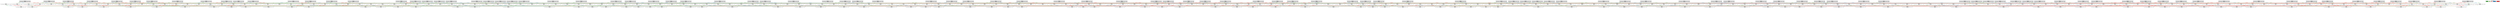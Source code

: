 strict digraph DiskGraph {
node [shape=box,style=rounded]
edge [colorscheme="paired12"]
nodesep=0.35;
subgraph cluster_graph {
color="white";
-2909403706985619933 [label="/\\ hour = 1\n/\\ sensor = -1\n/\\ pc = [Thermometer |-> \"Thermometer_\", Clock |-> \"Clock_\"]\n/\\ display = -1",style = filled]
-7949089632837759780 [label="/\\ hour = 2\n/\\ sensor = -1\n/\\ pc = [Thermometer |-> \"Thermometer_\", Clock |-> \"Clock_\"]\n/\\ display = -1",style = filled]
-6034640456200207735 [label="/\\ hour = 3\n/\\ sensor = -1\n/\\ pc = [Thermometer |-> \"Thermometer_\", Clock |-> \"Clock_\"]\n/\\ display = -1",style = filled]
2147665430188960034 [label="/\\ hour = 4\n/\\ sensor = -1\n/\\ pc = [Thermometer |-> \"Thermometer_\", Clock |-> \"Clock_\"]\n/\\ display = -1",style = filled]
2315278152446240631 [label="/\\ hour = 5\n/\\ sensor = -1\n/\\ pc = [Thermometer |-> \"Thermometer_\", Clock |-> \"Clock_\"]\n/\\ display = -1",style = filled]
7354682276973262216 [label="/\\ hour = 6\n/\\ sensor = -1\n/\\ pc = [Thermometer |-> \"Thermometer_\", Clock |-> \"Clock_\"]\n/\\ display = -1",style = filled]
6628907166911790045 [label="/\\ hour = 7\n/\\ sensor = -1\n/\\ pc = [Thermometer |-> \"Thermometer_\", Clock |-> \"Clock_\"]\n/\\ display = -1",style = filled]
-4170972671781151081 [label="/\\ hour = 8\n/\\ sensor = -1\n/\\ pc = [Thermometer |-> \"Thermometer_\", Clock |-> \"Clock_\"]\n/\\ display = -1",style = filled]
-292112656606424894 [label="/\\ hour = 9\n/\\ sensor = -1\n/\\ pc = [Thermometer |-> \"Thermometer_\", Clock |-> \"Clock_\"]\n/\\ display = -1",style = filled]
-4773071578323107267 [label="/\\ hour = 10\n/\\ sensor = -1\n/\\ pc = [Thermometer |-> \"Thermometer_\", Clock |-> \"Clock_\"]\n/\\ display = -1",style = filled]
-9210657481011590040 [label="/\\ hour = 11\n/\\ sensor = -1\n/\\ pc = [Thermometer |-> \"Thermometer_\", Clock |-> \"Clock_\"]\n/\\ display = -1",style = filled]
3576852045777496003 [label="/\\ hour = 12\n/\\ sensor = -1\n/\\ pc = [Thermometer |-> \"Thermometer_\", Clock |-> \"Clock_\"]\n/\\ display = -1",style = filled]
-166387372029665773 [label="/\\ hour = 1\n/\\ sensor = 0\n/\\ pc = [Thermometer |-> \"Thermometer_\", Clock |-> \"Clock_\"]\n/\\ display = -1",style = filled]
-4935859193449919252 [label="/\\ hour = 2\n/\\ sensor = 0\n/\\ pc = [Thermometer |-> \"Thermometer_\", Clock |-> \"Clock_\"]\n/\\ display = -1",style = filled]
-8759570179142647111 [label="/\\ hour = 3\n/\\ sensor = 0\n/\\ pc = [Thermometer |-> \"Thermometer_\", Clock |-> \"Clock_\"]\n/\\ display = -1",style = filled]
4026619917517842706 [label="/\\ hour = 4\n/\\ sensor = 0\n/\\ pc = [Thermometer |-> \"Thermometer_\", Clock |-> \"Clock_\"]\n/\\ display = -1",style = filled]
724765187778979655 [label="/\\ hour = 5\n/\\ sensor = 0\n/\\ pc = [Thermometer |-> \"Thermometer_\", Clock |-> \"Clock_\"]\n/\\ display = -1",style = filled]
5493955860574991800 [label="/\\ hour = 6\n/\\ sensor = 0\n/\\ pc = [Thermometer |-> \"Thermometer_\", Clock |-> \"Clock_\"]\n/\\ display = -1",style = filled]
8201614423462525933 [label="/\\ hour = 7\n/\\ sensor = 0\n/\\ pc = [Thermometer |-> \"Thermometer_\", Clock |-> \"Clock_\"]\n/\\ display = -1",style = filled]
-1426834746973217113 [label="/\\ hour = 8\n/\\ sensor = 0\n/\\ pc = [Thermometer |-> \"Thermometer_\", Clock |-> \"Clock_\"]\n/\\ display = -1",style = filled]
-3324410543159029518 [label="/\\ hour = 9\n/\\ sensor = 0\n/\\ pc = [Thermometer |-> \"Thermometer_\", Clock |-> \"Clock_\"]\n/\\ display = -1",style = filled]
-7499122715133181427 [label="/\\ hour = 10\n/\\ sensor = 0\n/\\ pc = [Thermometer |-> \"Thermometer_\", Clock |-> \"Clock_\"]\n/\\ display = -1",style = filled]
-6196305485995979688 [label="/\\ hour = 11\n/\\ sensor = 0\n/\\ pc = [Thermometer |-> \"Thermometer_\", Clock |-> \"Clock_\"]\n/\\ display = -1",style = filled]
1985208733702498291 [label="/\\ hour = 12\n/\\ sensor = 0\n/\\ pc = [Thermometer |-> \"Thermometer_\", Clock |-> \"Clock_\"]\n/\\ display = -1",style = filled]
-6130374105715754994 [label="/\\ hour = 1\n/\\ sensor = 1\n/\\ pc = [Thermometer |-> \"Thermometer_\", Clock |-> \"Clock_\"]\n/\\ display = -1",style = filled]
-1379200322444793103 [label="/\\ hour = 2\n/\\ sensor = 1\n/\\ pc = [Thermometer |-> \"Thermometer_\", Clock |-> \"Clock_\"]\n/\\ display = -1",style = filled]
-3372184573481212764 [label="/\\ hour = 3\n/\\ sensor = 1\n/\\ pc = [Thermometer |-> \"Thermometer_\", Clock |-> \"Clock_\"]\n/\\ display = -1",style = filled]
6970793567453794063 [label="/\\ hour = 4\n/\\ sensor = 1\n/\\ pc = [Thermometer |-> \"Thermometer_\", Clock |-> \"Clock_\"]\n/\\ display = -1",style = filled]
6724635874922987866 [label="/\\ hour = 5\n/\\ sensor = 1\n/\\ pc = [Thermometer |-> \"Thermometer_\", Clock |-> \"Clock_\"]\n/\\ display = -1",style = filled]
1973180359046583205 [label="/\\ hour = 6\n/\\ sensor = 1\n/\\ pc = [Thermometer |-> \"Thermometer_\", Clock |-> \"Clock_\"]\n/\\ display = -1",style = filled]
2778063973314239984 [label="/\\ hour = 7\n/\\ sensor = 1\n/\\ pc = [Thermometer |-> \"Thermometer_\", Clock |-> \"Clock_\"]\n/\\ display = -1",style = filled]
-4940857872717530950 [label="/\\ hour = 8\n/\\ sensor = 1\n/\\ pc = [Thermometer |-> \"Thermometer_\", Clock |-> \"Clock_\"]\n/\\ display = -1",style = filled]
-8754711170068121873 [label="/\\ hour = 9\n/\\ sensor = 1\n/\\ pc = [Thermometer |-> \"Thermometer_\", Clock |-> \"Clock_\"]\n/\\ display = -1",style = filled]
-4561700891225480176 [label="/\\ hour = 10\n/\\ sensor = 1\n/\\ pc = [Thermometer |-> \"Thermometer_\", Clock |-> \"Clock_\"]\n/\\ display = -1",style = filled]
-189685171846944187 [label="/\\ hour = 11\n/\\ sensor = 1\n/\\ pc = [Thermometer |-> \"Thermometer_\", Clock |-> \"Clock_\"]\n/\\ display = -1",style = filled]
5535124574772363758 [label="/\\ hour = 12\n/\\ sensor = 1\n/\\ pc = [Thermometer |-> \"Thermometer_\", Clock |-> \"Clock_\"]\n/\\ display = -1",style = filled]
-732033516022640265 [label="/\\ hour = 1\n/\\ sensor = -1\n/\\ pc = [Thermometer |-> \"Thermometer_\", Clock |-> \"Clock_\"]\n/\\ display = 0",style = filled]
-5483173488705961080 [label="/\\ hour = 2\n/\\ sensor = -1\n/\\ pc = [Thermometer |-> \"Thermometer_\", Clock |-> \"Clock_\"]\n/\\ display = 0",style = filled]
-8212219769091469859 [label="/\\ hour = 3\n/\\ sensor = -1\n/\\ pc = [Thermometer |-> \"Thermometer_\", Clock |-> \"Clock_\"]\n/\\ display = 0",style = filled]
4577620465990510198 [label="/\\ hour = 4\n/\\ sensor = -1\n/\\ pc = [Thermometer |-> \"Thermometer_\", Clock |-> \"Clock_\"]\n/\\ display = 0",style = filled]
173800822820792355 [label="/\\ hour = 5\n/\\ sensor = -1\n/\\ pc = [Thermometer |-> \"Thermometer_\", Clock |-> \"Clock_\"]\n/\\ display = 0",style = filled]
4925221978492287708 [label="/\\ hour = 6\n/\\ sensor = -1\n/\\ pc = [Thermometer |-> \"Thermometer_\", Clock |-> \"Clock_\"]\n/\\ display = 0",style = filled]
8770311851498140809 [label="/\\ hour = 7\n/\\ sensor = -1\n/\\ pc = [Thermometer |-> \"Thermometer_\", Clock |-> \"Clock_\"]\n/\\ display = 0",style = filled]
-1993606243473698365 [label="/\\ hour = 8\n/\\ sensor = -1\n/\\ pc = [Thermometer |-> \"Thermometer_\", Clock |-> \"Clock_\"]\n/\\ display = 0",style = filled]
-2757673237273600106 [label="/\\ hour = 9\n/\\ sensor = -1\n/\\ pc = [Thermometer |-> \"Thermometer_\", Clock |-> \"Clock_\"]\n/\\ display = 0",style = filled]
-6950646956751762071 [label="/\\ hour = 10\n/\\ sensor = -1\n/\\ pc = [Thermometer |-> \"Thermometer_\", Clock |-> \"Clock_\"]\n/\\ display = 0",style = filled]
-6744747332918443204 [label="/\\ hour = 11\n/\\ sensor = -1\n/\\ pc = [Thermometer |-> \"Thermometer_\", Clock |-> \"Clock_\"]\n/\\ display = 0",style = filled]
1435368617562794135 [label="/\\ hour = 12\n/\\ sensor = -1\n/\\ pc = [Thermometer |-> \"Thermometer_\", Clock |-> \"Clock_\"]\n/\\ display = 0",style = filled]
-2308046112248884921 [label="/\\ hour = 1\n/\\ sensor = 0\n/\\ pc = [Thermometer |-> \"Thermometer_\", Clock |-> \"Clock_\"]\n/\\ display = 0",style = filled]
-7365428369116970056 [label="/\\ hour = 2\n/\\ sensor = 0\n/\\ pc = [Thermometer |-> \"Thermometer_\", Clock |-> \"Clock_\"]\n/\\ display = 0",style = filled]
-6618265541826474515 [label="/\\ hour = 3\n/\\ sensor = 0\n/\\ pc = [Thermometer |-> \"Thermometer_\", Clock |-> \"Clock_\"]\n/\\ display = 0",style = filled]
1560953156631356998 [label="/\\ hour = 4\n/\\ sensor = 0\n/\\ pc = [Thermometer |-> \"Thermometer_\", Clock |-> \"Clock_\"]\n/\\ display = 0",style = filled]
2902026535378757651 [label="/\\ hour = 5\n/\\ sensor = 0\n/\\ pc = [Thermometer |-> \"Thermometer_\", Clock |-> \"Clock_\"]\n/\\ display = 0",style = filled]
7959690559216417516 [label="/\\ hour = 6\n/\\ sensor = 0\n/\\ pc = [Thermometer |-> \"Thermometer_\", Clock |-> \"Clock_\"]\n/\\ display = 0",style = filled]
6023862496070513849 [label="/\\ hour = 7\n/\\ sensor = 0\n/\\ pc = [Thermometer |-> \"Thermometer_\", Clock |-> \"Clock_\"]\n/\\ display = 0",style = filled]
-3568488625562021389 [label="/\\ hour = 8\n/\\ sensor = 0\n/\\ pc = [Thermometer |-> \"Thermometer_\", Clock |-> \"Clock_\"]\n/\\ display = 0",style = filled]
-894630956809199706 [label="/\\ hour = 9\n/\\ sensor = 0\n/\\ pc = [Thermometer |-> \"Thermometer_\", Clock |-> \"Clock_\"]\n/\\ display = 0",style = filled]
-5357823111254504103 [label="/\\ hour = 10\n/\\ sensor = 0\n/\\ pc = [Thermometer |-> \"Thermometer_\", Clock |-> \"Clock_\"]\n/\\ display = 0",style = filled]
-8625871964696263924 [label="/\\ hour = 11\n/\\ sensor = 0\n/\\ pc = [Thermometer |-> \"Thermometer_\", Clock |-> \"Clock_\"]\n/\\ display = 0",style = filled]
4162472881893648551 [label="/\\ hour = 12\n/\\ sensor = 0\n/\\ pc = [Thermometer |-> \"Thermometer_\", Clock |-> \"Clock_\"]\n/\\ display = 0",style = filled]
-8600614285180160166 [label="/\\ hour = 1\n/\\ sensor = 1\n/\\ pc = [Thermometer |-> \"Thermometer_\", Clock |-> \"Clock_\"]\n/\\ display = 0",style = filled]
-3560962718461434459 [label="/\\ hour = 2\n/\\ sensor = 1\n/\\ pc = [Thermometer |-> \"Thermometer_\", Clock |-> \"Clock_\"]\n/\\ display = 0",style = filled]
-902017193674724368 [label="/\\ hour = 3\n/\\ sensor = 1\n/\\ pc = [Thermometer |-> \"Thermometer_\", Clock |-> \"Clock_\"]\n/\\ display = 0",style = filled]
4824982521601704027 [label="/\\ hour = 4\n/\\ sensor = 1\n/\\ pc = [Thermometer |-> \"Thermometer_\", Clock |-> \"Clock_\"]\n/\\ display = 0",style = filled]
9158711304507264526 [label="/\\ hour = 5\n/\\ sensor = 1\n/\\ pc = [Thermometer |-> \"Thermometer_\", Clock |-> \"Clock_\"]\n/\\ display = 0",style = filled]
4119340989496122609 [label="/\\ hour = 6\n/\\ sensor = 1\n/\\ pc = [Thermometer |-> \"Thermometer_\", Clock |-> \"Clock_\"]\n/\\ display = 0",style = filled]
343779542060765860 [label="/\\ hour = 7\n/\\ sensor = 1\n/\\ pc = [Thermometer |-> \"Thermometer_\", Clock |-> \"Clock_\"]\n/\\ display = 0",style = filled]
-7411104013869238290 [label="/\\ hour = 8\n/\\ sensor = 1\n/\\ pc = [Thermometer |-> \"Thermometer_\", Clock |-> \"Clock_\"]\n/\\ display = 0",style = filled]
-6572450291255248453 [label="/\\ hour = 9\n/\\ sensor = 1\n/\\ pc = [Thermometer |-> \"Thermometer_\", Clock |-> \"Clock_\"]\n/\\ display = 0",style = filled]
-2091527377941386428 [label="/\\ hour = 10\n/\\ sensor = 1\n/\\ pc = [Thermometer |-> \"Thermometer_\", Clock |-> \"Clock_\"]\n/\\ display = 0",style = filled]
-2371451364887239407 [label="/\\ hour = 11\n/\\ sensor = 1\n/\\ pc = [Thermometer |-> \"Thermometer_\", Clock |-> \"Clock_\"]\n/\\ display = 0",style = filled]
7969196104798899898 [label="/\\ hour = 12\n/\\ sensor = 1\n/\\ pc = [Thermometer |-> \"Thermometer_\", Clock |-> \"Clock_\"]\n/\\ display = 0",style = filled]
-7850232611108831094 [label="/\\ hour = 1\n/\\ sensor = -1\n/\\ pc = [Thermometer |-> \"Thermometer_\", Clock |-> \"Clock_\"]\n/\\ display = 1",style = filled]
-3080797847269535115 [label="/\\ hour = 2\n/\\ sensor = -1\n/\\ pc = [Thermometer |-> \"Thermometer_\", Clock |-> \"Clock_\"]\n/\\ display = 1",style = filled]
-1670481641027576800 [label="/\\ hour = 3\n/\\ sensor = -1\n/\\ pc = [Thermometer |-> \"Thermometer_\", Clock |-> \"Clock_\"]\n/\\ display = 1",style = filled]
6440127548768499595 [label="/\\ hour = 4\n/\\ sensor = -1\n/\\ pc = [Thermometer |-> \"Thermometer_\", Clock |-> \"Clock_\"]\n/\\ display = 1",style = filled]
7255407303376435678 [label="/\\ hour = 5\n/\\ sensor = -1\n/\\ pc = [Thermometer |-> \"Thermometer_\", Clock |-> \"Clock_\"]\n/\\ display = 1",style = filled]
2486254340866255649 [label="/\\ hour = 6\n/\\ sensor = -1\n/\\ pc = [Thermometer |-> \"Thermometer_\", Clock |-> \"Clock_\"]\n/\\ display = 1",style = filled]
2265165771079443828 [label="/\\ hour = 7\n/\\ sensor = -1\n/\\ pc = [Thermometer |-> \"Thermometer_\", Clock |-> \"Clock_\"]\n/\\ display = 1",style = filled]
-9039747263280299970 [label="/\\ hour = 8\n/\\ sensor = -1\n/\\ pc = [Thermometer |-> \"Thermometer_\", Clock |-> \"Clock_\"]\n/\\ display = 1",style = filled]
-4655646004214428053 [label="/\\ hour = 9\n/\\ sensor = -1\n/\\ pc = [Thermometer |-> \"Thermometer_\", Clock |-> \"Clock_\"]\n/\\ display = 1",style = filled]
-480967041532502892 [label="/\\ hour = 10\n/\\ sensor = -1\n/\\ pc = [Thermometer |-> \"Thermometer_\", Clock |-> \"Clock_\"]\n/\\ display = 1",style = filled]
-4270313616067816767 [label="/\\ hour = 11\n/\\ sensor = -1\n/\\ pc = [Thermometer |-> \"Thermometer_\", Clock |-> \"Clock_\"]\n/\\ display = 1",style = filled]
8444918122232904042 [label="/\\ hour = 12\n/\\ sensor = -1\n/\\ pc = [Thermometer |-> \"Thermometer_\", Clock |-> \"Clock_\"]\n/\\ display = 1",style = filled]
-5106738762284629830 [label="/\\ hour = 1\n/\\ sensor = 0\n/\\ pc = [Thermometer |-> \"Thermometer_\", Clock |-> \"Clock_\"]\n/\\ display = 1",style = filled]
-67086147593743803 [label="/\\ hour = 2\n/\\ sensor = 0\n/\\ pc = [Thermometer |-> \"Thermometer_\", Clock |-> \"Clock_\"]\n/\\ display = 1",style = filled]
-4396033429375280112 [label="/\\ hour = 3\n/\\ sensor = 0\n/\\ pc = [Thermometer |-> \"Thermometer_\", Clock |-> \"Clock_\"]\n/\\ display = 1",style = filled]
8318301125755860923 [label="/\\ hour = 4\n/\\ sensor = 0\n/\\ pc = [Thermometer |-> \"Thermometer_\", Clock |-> \"Clock_\"]\n/\\ display = 1",style = filled]
5665253106395625966 [label="/\\ hour = 5\n/\\ sensor = 0\n/\\ pc = [Thermometer |-> \"Thermometer_\", Clock |-> \"Clock_\"]\n/\\ display = 1",style = filled]
625881640333110033 [label="/\\ hour = 6\n/\\ sensor = 0\n/\\ pc = [Thermometer |-> \"Thermometer_\", Clock |-> \"Clock_\"]\n/\\ display = 1",style = filled]
3837097029523547460 [label="/\\ hour = 7\n/\\ sensor = 0\n/\\ pc = [Thermometer |-> \"Thermometer_\", Clock |-> \"Clock_\"]\n/\\ display = 1",style = filled]
-6295123062753132530 [label="/\\ hour = 8\n/\\ sensor = 0\n/\\ pc = [Thermometer |-> \"Thermometer_\", Clock |-> \"Clock_\"]\n/\\ display = 1",style = filled]
-7688570836345663909 [label="/\\ hour = 9\n/\\ sensor = 0\n/\\ pc = [Thermometer |-> \"Thermometer_\", Clock |-> \"Clock_\"]\n/\\ display = 1",style = filled]
-3207649074082898780 [label="/\\ hour = 10\n/\\ sensor = 0\n/\\ pc = [Thermometer |-> \"Thermometer_\", Clock |-> \"Clock_\"]\n/\\ display = 1",style = filled]
-1255471530462752015 [label="/\\ hour = 11\n/\\ sensor = 0\n/\\ pc = [Thermometer |-> \"Thermometer_\", Clock |-> \"Clock_\"]\n/\\ display = 1",style = filled]
6853642339694819674 [label="/\\ hour = 12\n/\\ sensor = 0\n/\\ pc = [Thermometer |-> \"Thermometer_\", Clock |-> \"Clock_\"]\n/\\ display = 1",style = filled]
-1261730767872055641 [label="/\\ hour = 1\n/\\ sensor = 1\n/\\ pc = [Thermometer |-> \"Thermometer_\", Clock |-> \"Clock_\"]\n/\\ display = 1",style = filled]
-6319114141431499688 [label="/\\ hour = 2\n/\\ sensor = 1\n/\\ pc = [Thermometer |-> \"Thermometer_\", Clock |-> \"Clock_\"]\n/\\ display = 1",style = filled]
-7664440156210284019 [label="/\\ hour = 3\n/\\ sensor = 1\n/\\ pc = [Thermometer |-> \"Thermometer_\", Clock |-> \"Clock_\"]\n/\\ display = 1",style = filled]
2606700619362750886 [label="/\\ hour = 4\n/\\ sensor = 1\n/\\ pc = [Thermometer |-> \"Thermometer_\", Clock |-> \"Clock_\"]\n/\\ display = 1",style = filled]
1856418752529375219 [label="/\\ hour = 5\n/\\ sensor = 1\n/\\ pc = [Thermometer |-> \"Thermometer_\", Clock |-> \"Clock_\"]\n/\\ display = 1",style = filled]
6914083858698652940 [label="/\\ hour = 6\n/\\ sensor = 1\n/\\ pc = [Thermometer |-> \"Thermometer_\", Clock |-> \"Clock_\"]\n/\\ display = 1",style = filled]
7069611006774051673 [label="/\\ hour = 7\n/\\ sensor = 1\n/\\ pc = [Thermometer |-> \"Thermometer_\", Clock |-> \"Clock_\"]\n/\\ display = 1",style = filled]
-162421289540077 [label="/\\ hour = 8\n/\\ sensor = 1\n/\\ pc = [Thermometer |-> \"Thermometer_\", Clock |-> \"Clock_\"]\n/\\ display = 1",style = filled]
-4462817481216432058 [label="/\\ hour = 9\n/\\ sensor = 1\n/\\ pc = [Thermometer |-> \"Thermometer_\", Clock |-> \"Clock_\"]\n/\\ display = 1",style = filled]
-8926008553329837383 [label="/\\ hour = 10\n/\\ sensor = 1\n/\\ pc = [Thermometer |-> \"Thermometer_\", Clock |-> \"Clock_\"]\n/\\ display = 1",style = filled]
-5057544712451885844 [label="/\\ hour = 11\n/\\ sensor = 1\n/\\ pc = [Thermometer |-> \"Thermometer_\", Clock |-> \"Clock_\"]\n/\\ display = 1",style = filled]
594846576910180167 [label="/\\ hour = 12\n/\\ sensor = 1\n/\\ pc = [Thermometer |-> \"Thermometer_\", Clock |-> \"Clock_\"]\n/\\ display = 1",style = filled]
2147665430188960034 -> -3828142213161604899 [label="Thermometer_",color="2",fontcolor="2"];
-3828142213161604899 [label="/\\ hour = 4\n/\\ sensor = -1\n/\\ pc = [Thermometer |-> \"ReadSensor\", Clock |-> \"Clock_\"]\n/\\ display = -1",tooltip="/\\ hour = 4\n/\\ sensor = -1\n/\\ pc = [Thermometer |-> \"ReadSensor\", Clock |-> \"Clock_\"]\n/\\ display = -1"];
2315278152446240631 -> 1612436148873601700 [label="Thermometer_",color="2",fontcolor="2"];
1612436148873601700 [label="/\\ hour = 5\n/\\ sensor = -1\n/\\ pc = [Thermometer |-> \"ReadSensor\", Clock |-> \"Clock_\"]\n/\\ display = -1",tooltip="/\\ hour = 5\n/\\ sensor = -1\n/\\ pc = [Thermometer |-> \"ReadSensor\", Clock |-> \"Clock_\"]\n/\\ display = -1"];
6628907166911790045 -> 7786465644230642207 [label="Thermometer_",color="2",fontcolor="2"];
7786465644230642207 [label="/\\ hour = 7\n/\\ sensor = -1\n/\\ pc = [Thermometer |-> \"ReadSensor\", Clock |-> \"Clock_\"]\n/\\ display = -1",tooltip="/\\ hour = 7\n/\\ sensor = -1\n/\\ pc = [Thermometer |-> \"ReadSensor\", Clock |-> \"Clock_\"]\n/\\ display = -1"];
-2909403706985619933 -> -2107790067762629678 [label="Thermometer_",color="2",fontcolor="2"];
-2107790067762629678 [label="/\\ hour = 1\n/\\ sensor = -1\n/\\ pc = [Thermometer |-> \"ReadSensor\", Clock |-> \"Clock_\"]\n/\\ display = -1",tooltip="/\\ hour = 1\n/\\ sensor = -1\n/\\ pc = [Thermometer |-> \"ReadSensor\", Clock |-> \"Clock_\"]\n/\\ display = -1"];
2315278152446240631 -> 1528937712222803953 [label="Clock_",color="3",fontcolor="3"];
1528937712222803953 [label="/\\ hour = 5\n/\\ sensor = -1\n/\\ pc = [Thermometer |-> \"Thermometer_\", Clock |-> \"Tick\"]\n/\\ display = -1",tooltip="/\\ hour = 5\n/\\ sensor = -1\n/\\ pc = [Thermometer |-> \"Thermometer_\", Clock |-> \"Tick\"]\n/\\ display = -1"];
-4170972671781151081 -> 1490454000492373774 [label="Thermometer_",color="2",fontcolor="2"];
1490454000492373774 [label="/\\ hour = 8\n/\\ sensor = -1\n/\\ pc = [Thermometer |-> \"ReadSensor\", Clock |-> \"Clock_\"]\n/\\ display = -1",tooltip="/\\ hour = 8\n/\\ sensor = -1\n/\\ pc = [Thermometer |-> \"ReadSensor\", Clock |-> \"Clock_\"]\n/\\ display = -1"];
7354682276973262216 -> -5715024026755563418 [label="Thermometer_",color="2",fontcolor="2"];
-5715024026755563418 [label="/\\ hour = 6\n/\\ sensor = -1\n/\\ pc = [Thermometer |-> \"ReadSensor\", Clock |-> \"Clock_\"]\n/\\ display = -1",tooltip="/\\ hour = 6\n/\\ sensor = -1\n/\\ pc = [Thermometer |-> \"ReadSensor\", Clock |-> \"Clock_\"]\n/\\ display = -1"];
-7949089632837759780 -> 4931162139573145872 [label="Thermometer_",color="2",fontcolor="2"];
4931162139573145872 [label="/\\ hour = 2\n/\\ sensor = -1\n/\\ pc = [Thermometer |-> \"ReadSensor\", Clock |-> \"Clock_\"]\n/\\ display = -1",tooltip="/\\ hour = 2\n/\\ sensor = -1\n/\\ pc = [Thermometer |-> \"ReadSensor\", Clock |-> \"Clock_\"]\n/\\ display = -1"];
-6034640456200207735 -> -7435386892292203671 [label="Thermometer_",color="2",fontcolor="2"];
-7435386892292203671 [label="/\\ hour = 3\n/\\ sensor = -1\n/\\ pc = [Thermometer |-> \"ReadSensor\", Clock |-> \"Clock_\"]\n/\\ display = -1",tooltip="/\\ hour = 3\n/\\ sensor = -1\n/\\ pc = [Thermometer |-> \"ReadSensor\", Clock |-> \"Clock_\"]\n/\\ display = -1"];
-7949089632837759780 -> 5131965347934364741 [label="Clock_",color="3",fontcolor="3"];
5131965347934364741 [label="/\\ hour = 2\n/\\ sensor = -1\n/\\ pc = [Thermometer |-> \"Thermometer_\", Clock |-> \"Tick\"]\n/\\ display = -1",tooltip="/\\ hour = 2\n/\\ sensor = -1\n/\\ pc = [Thermometer |-> \"Thermometer_\", Clock |-> \"Tick\"]\n/\\ display = -1"];
7354682276973262216 -> -5483342069419690701 [label="Clock_",color="3",fontcolor="3"];
-5483342069419690701 [label="/\\ hour = 6\n/\\ sensor = -1\n/\\ pc = [Thermometer |-> \"Thermometer_\", Clock |-> \"Tick\"]\n/\\ display = -1",tooltip="/\\ hour = 6\n/\\ sensor = -1\n/\\ pc = [Thermometer |-> \"Thermometer_\", Clock |-> \"Tick\"]\n/\\ display = -1"];
-4170972671781151081 -> 1727216878369722971 [label="Clock_",color="3",fontcolor="3"];
1727216878369722971 [label="/\\ hour = 8\n/\\ sensor = -1\n/\\ pc = [Thermometer |-> \"Thermometer_\", Clock |-> \"Tick\"]\n/\\ display = -1",tooltip="/\\ hour = 8\n/\\ sensor = -1\n/\\ pc = [Thermometer |-> \"Thermometer_\", Clock |-> \"Tick\"]\n/\\ display = -1"];
-2909403706985619933 -> -2168264949975464313 [label="Clock_",color="3",fontcolor="3"];
-2168264949975464313 [label="/\\ hour = 1\n/\\ sensor = -1\n/\\ pc = [Thermometer |-> \"Thermometer_\", Clock |-> \"Tick\"]\n/\\ display = -1",tooltip="/\\ hour = 1\n/\\ sensor = -1\n/\\ pc = [Thermometer |-> \"Thermometer_\", Clock |-> \"Tick\"]\n/\\ display = -1"];
6628907166911790045 -> 8023289877863317322 [label="Clock_",color="3",fontcolor="3"];
8023289877863317322 [label="/\\ hour = 7\n/\\ sensor = -1\n/\\ pc = [Thermometer |-> \"Thermometer_\", Clock |-> \"Tick\"]\n/\\ display = -1",tooltip="/\\ hour = 7\n/\\ sensor = -1\n/\\ pc = [Thermometer |-> \"Thermometer_\", Clock |-> \"Tick\"]\n/\\ display = -1"];
2147665430188960034 -> -3924655708536955512 [label="Clock_",color="3",fontcolor="3"];
-3924655708536955512 [label="/\\ hour = 4\n/\\ sensor = -1\n/\\ pc = [Thermometer |-> \"Thermometer_\", Clock |-> \"Tick\"]\n/\\ display = -1",tooltip="/\\ hour = 4\n/\\ sensor = -1\n/\\ pc = [Thermometer |-> \"Thermometer_\", Clock |-> \"Tick\"]\n/\\ display = -1"];
-6034640456200207735 -> -7239723756909564356 [label="Clock_",color="3",fontcolor="3"];
-7239723756909564356 [label="/\\ hour = 3\n/\\ sensor = -1\n/\\ pc = [Thermometer |-> \"Thermometer_\", Clock |-> \"Tick\"]\n/\\ display = -1",tooltip="/\\ hour = 3\n/\\ sensor = -1\n/\\ pc = [Thermometer |-> \"Thermometer_\", Clock |-> \"Tick\"]\n/\\ display = -1"];
-292112656606424894 -> -4030692157334000265 [label="Thermometer_",color="2",fontcolor="2"];
-4030692157334000265 [label="/\\ hour = 9\n/\\ sensor = -1\n/\\ pc = [Thermometer |-> \"ReadSensor\", Clock |-> \"Clock_\"]\n/\\ display = -1",tooltip="/\\ hour = 9\n/\\ sensor = -1\n/\\ pc = [Thermometer |-> \"ReadSensor\", Clock |-> \"Clock_\"]\n/\\ display = -1"];
-292112656606424894 -> -3798931097437972446 [label="Clock_",color="3",fontcolor="3"];
-3798931097437972446 [label="/\\ hour = 9\n/\\ sensor = -1\n/\\ pc = [Thermometer |-> \"Thermometer_\", Clock |-> \"Tick\"]\n/\\ display = -1",tooltip="/\\ hour = 9\n/\\ sensor = -1\n/\\ pc = [Thermometer |-> \"Thermometer_\", Clock |-> \"Tick\"]\n/\\ display = -1"];
-4773071578323107267 -> 7980584258396934069 [label="Thermometer_",color="2",fontcolor="2"];
7980584258396934069 [label="/\\ hour = 10\n/\\ sensor = -1\n/\\ pc = [Thermometer |-> \"ReadSensor\", Clock |-> \"Clock_\"]\n/\\ display = -1",tooltip="/\\ hour = 10\n/\\ sensor = -1\n/\\ pc = [Thermometer |-> \"ReadSensor\", Clock |-> \"Clock_\"]\n/\\ display = -1"];
-4773071578323107267 -> 7897024032199146208 [label="Clock_",color="3",fontcolor="3"];
7897024032199146208 [label="/\\ hour = 10\n/\\ sensor = -1\n/\\ pc = [Thermometer |-> \"Thermometer_\", Clock |-> \"Tick\"]\n/\\ display = -1",tooltip="/\\ hour = 10\n/\\ sensor = -1\n/\\ pc = [Thermometer |-> \"Thermometer_\", Clock |-> \"Tick\"]\n/\\ display = -1"];
-9210657481011590040 -> -5584593505870821940 [label="Thermometer_",color="2",fontcolor="2"];
-5584593505870821940 [label="/\\ hour = 11\n/\\ sensor = -1\n/\\ pc = [Thermometer |-> \"ReadSensor\", Clock |-> \"Clock_\"]\n/\\ display = -1",tooltip="/\\ hour = 11\n/\\ sensor = -1\n/\\ pc = [Thermometer |-> \"ReadSensor\", Clock |-> \"Clock_\"]\n/\\ display = -1"];
-9210657481011590040 -> -5681027774131933031 [label="Clock_",color="3",fontcolor="3"];
-5681027774131933031 [label="/\\ hour = 11\n/\\ sensor = -1\n/\\ pc = [Thermometer |-> \"Thermometer_\", Clock |-> \"Tick\"]\n/\\ display = -1",tooltip="/\\ hour = 11\n/\\ sensor = -1\n/\\ pc = [Thermometer |-> \"Thermometer_\", Clock |-> \"Tick\"]\n/\\ display = -1"];
3576852045777496003 -> -2274302143980816776 [label="Thermometer_",color="2",fontcolor="2"];
-2274302143980816776 [label="/\\ hour = 12\n/\\ sensor = -1\n/\\ pc = [Thermometer |-> \"ReadSensor\", Clock |-> \"Clock_\"]\n/\\ display = -1",tooltip="/\\ hour = 12\n/\\ sensor = -1\n/\\ pc = [Thermometer |-> \"ReadSensor\", Clock |-> \"Clock_\"]\n/\\ display = -1"];
3576852045777496003 -> -2078577657137855699 [label="Clock_",color="3",fontcolor="3"];
-2078577657137855699 [label="/\\ hour = 12\n/\\ sensor = -1\n/\\ pc = [Thermometer |-> \"Thermometer_\", Clock |-> \"Tick\"]\n/\\ display = -1",tooltip="/\\ hour = 12\n/\\ sensor = -1\n/\\ pc = [Thermometer |-> \"Thermometer_\", Clock |-> \"Tick\"]\n/\\ display = -1"];
-166387372029665773 -> -882657192969243695 [label="Thermometer_",color="2",fontcolor="2"];
-882657192969243695 [label="/\\ hour = 1\n/\\ sensor = 0\n/\\ pc = [Thermometer |-> \"UpdateDisplay\", Clock |-> \"Clock_\"]\n/\\ display = -1",tooltip="/\\ hour = 1\n/\\ sensor = 0\n/\\ pc = [Thermometer |-> \"UpdateDisplay\", Clock |-> \"Clock_\"]\n/\\ display = -1"];
-166387372029665773 -> 753660356972300146 [label="Clock_",color="3",fontcolor="3"];
753660356972300146 [label="/\\ hour = 1\n/\\ sensor = 0\n/\\ pc = [Thermometer |-> \"Thermometer_\", Clock |-> \"Tick\"]\n/\\ display = -1",tooltip="/\\ hour = 1\n/\\ sensor = 0\n/\\ pc = [Thermometer |-> \"Thermometer_\", Clock |-> \"Tick\"]\n/\\ display = -1"];
-4935859193449919252 -> -662188964498566858 [label="Thermometer_",color="2",fontcolor="2"];
-662188964498566858 [label="/\\ hour = 2\n/\\ sensor = 0\n/\\ pc = [Thermometer |-> \"UpdateDisplay\", Clock |-> \"Clock_\"]\n/\\ display = -1",tooltip="/\\ hour = 2\n/\\ sensor = 0\n/\\ pc = [Thermometer |-> \"UpdateDisplay\", Clock |-> \"Clock_\"]\n/\\ display = -1"];
-4935859193449919252 -> -6006346333188430416 [label="Clock_",color="3",fontcolor="3"];
-6006346333188430416 [label="/\\ hour = 2\n/\\ sensor = 0\n/\\ pc = [Thermometer |-> \"Thermometer_\", Clock |-> \"Tick\"]\n/\\ display = -1",tooltip="/\\ hour = 2\n/\\ sensor = 0\n/\\ pc = [Thermometer |-> \"Thermometer_\", Clock |-> \"Tick\"]\n/\\ display = -1"];
-8759570179142647111 -> 5420926565109671084 [label="Thermometer_",color="2",fontcolor="2"];
5420926565109671084 [label="/\\ hour = 3\n/\\ sensor = 0\n/\\ pc = [Thermometer |-> \"UpdateDisplay\", Clock |-> \"Clock_\"]\n/\\ display = -1",tooltip="/\\ hour = 3\n/\\ sensor = 0\n/\\ pc = [Thermometer |-> \"UpdateDisplay\", Clock |-> \"Clock_\"]\n/\\ display = -1"];
-8759570179142647111 -> 8077796403157037001 [label="Clock_",color="3",fontcolor="3"];
8077796403157037001 [label="/\\ hour = 3\n/\\ sensor = 0\n/\\ pc = [Thermometer |-> \"Thermometer_\", Clock |-> \"Tick\"]\n/\\ display = -1",tooltip="/\\ hour = 3\n/\\ sensor = 0\n/\\ pc = [Thermometer |-> \"Thermometer_\", Clock |-> \"Tick\"]\n/\\ display = -1"];
4026619917517842706 -> -229151399380986632 [label="Thermometer_",color="2",fontcolor="2"];
-229151399380986632 [label="/\\ hour = 4\n/\\ sensor = 0\n/\\ pc = [Thermometer |-> \"UpdateDisplay\", Clock |-> \"Clock_\"]\n/\\ display = -1",tooltip="/\\ hour = 4\n/\\ sensor = 0\n/\\ pc = [Thermometer |-> \"UpdateDisplay\", Clock |-> \"Clock_\"]\n/\\ display = -1"];
4026619917517842706 -> 2456043939750911101 [label="Clock_",color="3",fontcolor="3"];
2456043939750911101 [label="/\\ hour = 4\n/\\ sensor = 0\n/\\ pc = [Thermometer |-> \"Thermometer_\", Clock |-> \"Tick\"]\n/\\ display = -1",tooltip="/\\ hour = 4\n/\\ sensor = 0\n/\\ pc = [Thermometer |-> \"Thermometer_\", Clock |-> \"Tick\"]\n/\\ display = -1"];
724765187778979655 -> 4694005750801555810 [label="Thermometer_",color="2",fontcolor="2"];
4694005750801555810 [label="/\\ hour = 5\n/\\ sensor = 0\n/\\ pc = [Thermometer |-> \"UpdateDisplay\", Clock |-> \"Clock_\"]\n/\\ display = -1",tooltip="/\\ hour = 5\n/\\ sensor = 0\n/\\ pc = [Thermometer |-> \"UpdateDisplay\", Clock |-> \"Clock_\"]\n/\\ display = -1"];
724765187778979655 -> -96075181284026876 [label="Clock_",color="3",fontcolor="3"];
-96075181284026876 [label="/\\ hour = 5\n/\\ sensor = 0\n/\\ pc = [Thermometer |-> \"Thermometer_\", Clock |-> \"Tick\"]\n/\\ display = -1",tooltip="/\\ hour = 5\n/\\ sensor = 0\n/\\ pc = [Thermometer |-> \"Thermometer_\", Clock |-> \"Tick\"]\n/\\ display = -1"];
5493955860574991800 -> 4912072650036347781 [label="Thermometer_",color="2",fontcolor="2"];
4912072650036347781 [label="/\\ hour = 6\n/\\ sensor = 0\n/\\ pc = [Thermometer |-> \"UpdateDisplay\", Clock |-> \"Clock_\"]\n/\\ display = -1",tooltip="/\\ hour = 6\n/\\ sensor = 0\n/\\ pc = [Thermometer |-> \"UpdateDisplay\", Clock |-> \"Clock_\"]\n/\\ display = -1"];
5493955860574991800 -> 6375423540717434054 [label="Clock_",color="3",fontcolor="3"];
6375423540717434054 [label="/\\ hour = 6\n/\\ sensor = 0\n/\\ pc = [Thermometer |-> \"Thermometer_\", Clock |-> \"Tick\"]\n/\\ display = -1",tooltip="/\\ hour = 6\n/\\ sensor = 0\n/\\ pc = [Thermometer |-> \"Thermometer_\", Clock |-> \"Tick\"]\n/\\ display = -1"];
8201614423462525933 -> -441738328092297697 [label="Thermometer_",color="2",fontcolor="2"];
-441738328092297697 [label="/\\ hour = 7\n/\\ sensor = 0\n/\\ pc = [Thermometer |-> \"UpdateDisplay\", Clock |-> \"Clock_\"]\n/\\ display = -1",tooltip="/\\ hour = 7\n/\\ sensor = 0\n/\\ pc = [Thermometer |-> \"UpdateDisplay\", Clock |-> \"Clock_\"]\n/\\ display = -1"];
8201614423462525933 -> -8879621561558024513 [label="Clock_",color="3",fontcolor="3"];
-8879621561558024513 [label="/\\ hour = 7\n/\\ sensor = 0\n/\\ pc = [Thermometer |-> \"Thermometer_\", Clock |-> \"Tick\"]\n/\\ display = -1",tooltip="/\\ hour = 7\n/\\ sensor = 0\n/\\ pc = [Thermometer |-> \"Thermometer_\", Clock |-> \"Tick\"]\n/\\ display = -1"];
-1426834746973217113 -> -1662688879290392732 [label="Thermometer_",color="2",fontcolor="2"];
-1662688879290392732 [label="/\\ hour = 8\n/\\ sensor = 0\n/\\ pc = [Thermometer |-> \"UpdateDisplay\", Clock |-> \"Clock_\"]\n/\\ display = -1",tooltip="/\\ hour = 8\n/\\ sensor = 0\n/\\ pc = [Thermometer |-> \"UpdateDisplay\", Clock |-> \"Clock_\"]\n/\\ display = -1"];
-1426834746973217113 -> -259799171964218450 [label="Clock_",color="3",fontcolor="3"];
-259799171964218450 [label="/\\ hour = 8\n/\\ sensor = 0\n/\\ pc = [Thermometer |-> \"Thermometer_\", Clock |-> \"Tick\"]\n/\\ display = -1",tooltip="/\\ hour = 8\n/\\ sensor = 0\n/\\ pc = [Thermometer |-> \"Thermometer_\", Clock |-> \"Tick\"]\n/\\ display = -1"];
-3324410543159029518 -> 6132038051751357182 [label="Thermometer_",color="2",fontcolor="2"];
6132038051751357182 [label="/\\ hour = 9\n/\\ sensor = 0\n/\\ pc = [Thermometer |-> \"UpdateDisplay\", Clock |-> \"Clock_\"]\n/\\ display = -1",tooltip="/\\ hour = 9\n/\\ sensor = 0\n/\\ pc = [Thermometer |-> \"UpdateDisplay\", Clock |-> \"Clock_\"]\n/\\ display = -1"];
-3324410543159029518 -> 2367258247476206039 [label="Clock_",color="3",fontcolor="3"];
2367258247476206039 [label="/\\ hour = 9\n/\\ sensor = 0\n/\\ pc = [Thermometer |-> \"Thermometer_\", Clock |-> \"Tick\"]\n/\\ display = -1",tooltip="/\\ hour = 9\n/\\ sensor = 0\n/\\ pc = [Thermometer |-> \"Thermometer_\", Clock |-> \"Tick\"]\n/\\ display = -1"];
-7499122715133181427 -> 5770840993514358809 [label="Thermometer_",color="2",fontcolor="2"];
5770840993514358809 [label="/\\ hour = 10\n/\\ sensor = 0\n/\\ pc = [Thermometer |-> \"UpdateDisplay\", Clock |-> \"Clock_\"]\n/\\ display = -1",tooltip="/\\ hour = 10\n/\\ sensor = 0\n/\\ pc = [Thermometer |-> \"UpdateDisplay\", Clock |-> \"Clock_\"]\n/\\ display = -1"];
-7499122715133181427 -> -8788052180753220843 [label="Clock_",color="3",fontcolor="3"];
-8788052180753220843 [label="/\\ hour = 10\n/\\ sensor = 0\n/\\ pc = [Thermometer |-> \"Thermometer_\", Clock |-> \"Tick\"]\n/\\ display = -1",tooltip="/\\ hour = 10\n/\\ sensor = 0\n/\\ pc = [Thermometer |-> \"Thermometer_\", Clock |-> \"Tick\"]\n/\\ display = -1"];
-6196305485995979688 -> -1305001458150031997 [label="Thermometer_",color="2",fontcolor="2"];
-1305001458150031997 [label="/\\ hour = 11\n/\\ sensor = 0\n/\\ pc = [Thermometer |-> \"UpdateDisplay\", Clock |-> \"Clock_\"]\n/\\ display = -1",tooltip="/\\ hour = 11\n/\\ sensor = 0\n/\\ pc = [Thermometer |-> \"UpdateDisplay\", Clock |-> \"Clock_\"]\n/\\ display = -1"];
-6196305485995979688 -> 6536310516486533484 [label="Clock_",color="3",fontcolor="3"];
6536310516486533484 [label="/\\ hour = 11\n/\\ sensor = 0\n/\\ pc = [Thermometer |-> \"Thermometer_\", Clock |-> \"Tick\"]\n/\\ display = -1",tooltip="/\\ hour = 11\n/\\ sensor = 0\n/\\ pc = [Thermometer |-> \"Thermometer_\", Clock |-> \"Tick\"]\n/\\ display = -1"];
1985208733702498291 -> 6487628708240838103 [label="Thermometer_",color="2",fontcolor="2"];
6487628708240838103 [label="/\\ hour = 12\n/\\ sensor = 0\n/\\ pc = [Thermometer |-> \"UpdateDisplay\", Clock |-> \"Clock_\"]\n/\\ display = -1",tooltip="/\\ hour = 12\n/\\ sensor = 0\n/\\ pc = [Thermometer |-> \"UpdateDisplay\", Clock |-> \"Clock_\"]\n/\\ display = -1"];
1985208733702498291 -> 628854938680984280 [label="Clock_",color="3",fontcolor="3"];
628854938680984280 [label="/\\ hour = 12\n/\\ sensor = 0\n/\\ pc = [Thermometer |-> \"Thermometer_\", Clock |-> \"Tick\"]\n/\\ display = -1",tooltip="/\\ hour = 12\n/\\ sensor = 0\n/\\ pc = [Thermometer |-> \"Thermometer_\", Clock |-> \"Tick\"]\n/\\ display = -1"];
-6130374105715754994 -> 4631818908955142209 [label="Thermometer_",color="2",fontcolor="2"];
4631818908955142209 [label="/\\ hour = 1\n/\\ sensor = 1\n/\\ pc = [Thermometer |-> \"UpdateDisplay\", Clock |-> \"Clock_\"]\n/\\ display = -1",tooltip="/\\ hour = 1\n/\\ sensor = 1\n/\\ pc = [Thermometer |-> \"UpdateDisplay\", Clock |-> \"Clock_\"]\n/\\ display = -1"];
-6130374105715754994 -> -3740530504632562707 [label="Clock_",color="3",fontcolor="3"];
-3740530504632562707 [label="/\\ hour = 1\n/\\ sensor = 1\n/\\ pc = [Thermometer |-> \"Thermometer_\", Clock |-> \"Tick\"]\n/\\ display = -1",tooltip="/\\ hour = 1\n/\\ sensor = 1\n/\\ pc = [Thermometer |-> \"Thermometer_\", Clock |-> \"Tick\"]\n/\\ display = -1"];
-1379200322444793103 -> 4992455215858551462 [label="Thermometer_",color="2",fontcolor="2"];
4992455215858551462 [label="/\\ hour = 2\n/\\ sensor = 1\n/\\ pc = [Thermometer |-> \"UpdateDisplay\", Clock |-> \"Clock_\"]\n/\\ display = -1",tooltip="/\\ hour = 2\n/\\ sensor = 1\n/\\ pc = [Thermometer |-> \"UpdateDisplay\", Clock |-> \"Clock_\"]\n/\\ display = -1"];
-1379200322444793103 -> 7693932248959592751 [label="Clock_",color="3",fontcolor="3"];
7693932248959592751 [label="/\\ hour = 2\n/\\ sensor = 1\n/\\ pc = [Thermometer |-> \"Thermometer_\", Clock |-> \"Tick\"]\n/\\ display = -1",tooltip="/\\ hour = 2\n/\\ sensor = 1\n/\\ pc = [Thermometer |-> \"Thermometer_\", Clock |-> \"Tick\"]\n/\\ display = -1"];
-3372184573481212764 -> -523170957850984644 [label="Thermometer_",color="2",fontcolor="2"];
-523170957850984644 [label="/\\ hour = 3\n/\\ sensor = 1\n/\\ pc = [Thermometer |-> \"UpdateDisplay\", Clock |-> \"Clock_\"]\n/\\ display = -1",tooltip="/\\ hour = 3\n/\\ sensor = 1\n/\\ pc = [Thermometer |-> \"UpdateDisplay\", Clock |-> \"Clock_\"]\n/\\ display = -1"];
-3372184573481212764 -> -5298093195498380458 [label="Clock_",color="3",fontcolor="3"];
-5298093195498380458 [label="/\\ hour = 3\n/\\ sensor = 1\n/\\ pc = [Thermometer |-> \"Thermometer_\", Clock |-> \"Tick\"]\n/\\ display = -1",tooltip="/\\ hour = 3\n/\\ sensor = 1\n/\\ pc = [Thermometer |-> \"Thermometer_\", Clock |-> \"Tick\"]\n/\\ display = -1"];
6970793567453794063 -> 5716837248821251944 [label="Thermometer_",color="2",fontcolor="2"];
5716837248821251944 [label="/\\ hour = 4\n/\\ sensor = 1\n/\\ pc = [Thermometer |-> \"UpdateDisplay\", Clock |-> \"Clock_\"]\n/\\ display = -1",tooltip="/\\ hour = 4\n/\\ sensor = 1\n/\\ pc = [Thermometer |-> \"UpdateDisplay\", Clock |-> \"Clock_\"]\n/\\ display = -1"];
6724635874922987866 -> -962687953191011598 [label="Thermometer_",color="2",fontcolor="2"];
-962687953191011598 [label="/\\ hour = 5\n/\\ sensor = 1\n/\\ pc = [Thermometer |-> \"UpdateDisplay\", Clock |-> \"Clock_\"]\n/\\ display = -1",tooltip="/\\ hour = 5\n/\\ sensor = 1\n/\\ pc = [Thermometer |-> \"UpdateDisplay\", Clock |-> \"Clock_\"]\n/\\ display = -1"];
6724635874922987866 -> 4092031986664233627 [label="Clock_",color="3",fontcolor="3"];
4092031986664233627 [label="/\\ hour = 5\n/\\ sensor = 1\n/\\ pc = [Thermometer |-> \"Thermometer_\", Clock |-> \"Tick\"]\n/\\ display = -1",tooltip="/\\ hour = 5\n/\\ sensor = 1\n/\\ pc = [Thermometer |-> \"Thermometer_\", Clock |-> \"Tick\"]\n/\\ display = -1"];
6970793567453794063 -> -1984148190678003486 [label="Clock_",color="3",fontcolor="3"];
-1984148190678003486 [label="/\\ hour = 4\n/\\ sensor = 1\n/\\ pc = [Thermometer |-> \"Thermometer_\", Clock |-> \"Tick\"]\n/\\ display = -1",tooltip="/\\ hour = 4\n/\\ sensor = 1\n/\\ pc = [Thermometer |-> \"Thermometer_\", Clock |-> \"Tick\"]\n/\\ display = -1"];
1973180359046583205 -> -599931783433250795 [label="Thermometer_",color="2",fontcolor="2"];
-599931783433250795 [label="/\\ hour = 6\n/\\ sensor = 1\n/\\ pc = [Thermometer |-> \"UpdateDisplay\", Clock |-> \"Clock_\"]\n/\\ display = -1",tooltip="/\\ hour = 6\n/\\ sensor = 1\n/\\ pc = [Thermometer |-> \"UpdateDisplay\", Clock |-> \"Clock_\"]\n/\\ display = -1"];
1973180359046583205 -> -7054483481147082663 [label="Clock_",color="3",fontcolor="3"];
-7054483481147082663 [label="/\\ hour = 6\n/\\ sensor = 1\n/\\ pc = [Thermometer |-> \"Thermometer_\", Clock |-> \"Tick\"]\n/\\ display = -1",tooltip="/\\ hour = 6\n/\\ sensor = 1\n/\\ pc = [Thermometer |-> \"Thermometer_\", Clock |-> \"Tick\"]\n/\\ display = -1"];
2778063973314239984 -> 5357326841424686479 [label="Thermometer_",color="2",fontcolor="2"];
5357326841424686479 [label="/\\ hour = 7\n/\\ sensor = 1\n/\\ pc = [Thermometer |-> \"UpdateDisplay\", Clock |-> \"Clock_\"]\n/\\ display = -1",tooltip="/\\ hour = 7\n/\\ sensor = 1\n/\\ pc = [Thermometer |-> \"UpdateDisplay\", Clock |-> \"Clock_\"]\n/\\ display = -1"];
2778063973314239984 -> 4802599121138676256 [label="Clock_",color="3",fontcolor="3"];
4802599121138676256 [label="/\\ hour = 7\n/\\ sensor = 1\n/\\ pc = [Thermometer |-> \"Thermometer_\", Clock |-> \"Tick\"]\n/\\ display = -1",tooltip="/\\ hour = 7\n/\\ sensor = 1\n/\\ pc = [Thermometer |-> \"Thermometer_\", Clock |-> \"Tick\"]\n/\\ display = -1"];
-4940857872717530950 -> 6587460526657094900 [label="Thermometer_",color="2",fontcolor="2"];
6587460526657094900 [label="/\\ hour = 8\n/\\ sensor = 1\n/\\ pc = [Thermometer |-> \"UpdateDisplay\", Clock |-> \"Clock_\"]\n/\\ display = -1",tooltip="/\\ hour = 8\n/\\ sensor = 1\n/\\ pc = [Thermometer |-> \"UpdateDisplay\", Clock |-> \"Clock_\"]\n/\\ display = -1"];
-4940857872717530950 -> 4181169283207536433 [label="Clock_",color="3",fontcolor="3"];
4181169283207536433 [label="/\\ hour = 8\n/\\ sensor = 1\n/\\ pc = [Thermometer |-> \"Thermometer_\", Clock |-> \"Tick\"]\n/\\ display = -1",tooltip="/\\ hour = 8\n/\\ sensor = 1\n/\\ pc = [Thermometer |-> \"Thermometer_\", Clock |-> \"Tick\"]\n/\\ display = -1"];
-8754711170068121873 -> -1828798818368622226 [label="Thermometer_",color="2",fontcolor="2"];
-1828798818368622226 [label="/\\ hour = 9\n/\\ sensor = 1\n/\\ pc = [Thermometer |-> \"UpdateDisplay\", Clock |-> \"Clock_\"]\n/\\ display = -1",tooltip="/\\ hour = 9\n/\\ sensor = 1\n/\\ pc = [Thermometer |-> \"UpdateDisplay\", Clock |-> \"Clock_\"]\n/\\ display = -1"];
-8754711170068121873 -> -1821339235289721528 [label="Clock_",color="3",fontcolor="3"];
-1821339235289721528 [label="/\\ hour = 9\n/\\ sensor = 1\n/\\ pc = [Thermometer |-> \"Thermometer_\", Clock |-> \"Tick\"]\n/\\ display = -1",tooltip="/\\ hour = 9\n/\\ sensor = 1\n/\\ pc = [Thermometer |-> \"Thermometer_\", Clock |-> \"Tick\"]\n/\\ display = -1"];
-4561700891225480176 -> -2048706295510002807 [label="Thermometer_",color="2",fontcolor="2"];
-2048706295510002807 [label="/\\ hour = 10\n/\\ sensor = 1\n/\\ pc = [Thermometer |-> \"UpdateDisplay\", Clock |-> \"Clock_\"]\n/\\ display = -1",tooltip="/\\ hour = 10\n/\\ sensor = 1\n/\\ pc = [Thermometer |-> \"UpdateDisplay\", Clock |-> \"Clock_\"]\n/\\ display = -1"];
-4561700891225480176 -> 4641500730998830986 [label="Clock_",color="3",fontcolor="3"];
4641500730998830986 [label="/\\ hour = 10\n/\\ sensor = 1\n/\\ pc = [Thermometer |-> \"Thermometer_\", Clock |-> \"Tick\"]\n/\\ display = -1",tooltip="/\\ hour = 10\n/\\ sensor = 1\n/\\ pc = [Thermometer |-> \"Thermometer_\", Clock |-> \"Tick\"]\n/\\ display = -1"];
5535124574772363758 -> -1617070599099066809 [label="Thermometer_",color="2",fontcolor="2"];
-1617070599099066809 [label="/\\ hour = 12\n/\\ sensor = 1\n/\\ pc = [Thermometer |-> \"UpdateDisplay\", Clock |-> \"Clock_\"]\n/\\ display = -1",tooltip="/\\ hour = 12\n/\\ sensor = 1\n/\\ pc = [Thermometer |-> \"UpdateDisplay\", Clock |-> \"Clock_\"]\n/\\ display = -1"];
5535124574772363758 -> -3541701273471857081 [label="Clock_",color="3",fontcolor="3"];
-3541701273471857081 [label="/\\ hour = 12\n/\\ sensor = 1\n/\\ pc = [Thermometer |-> \"Thermometer_\", Clock |-> \"Tick\"]\n/\\ display = -1",tooltip="/\\ hour = 12\n/\\ sensor = 1\n/\\ pc = [Thermometer |-> \"Thermometer_\", Clock |-> \"Tick\"]\n/\\ display = -1"];
-189685171846944187 -> 6801588975236752915 [label="Thermometer_",color="2",fontcolor="2"];
6801588975236752915 [label="/\\ hour = 11\n/\\ sensor = 1\n/\\ pc = [Thermometer |-> \"UpdateDisplay\", Clock |-> \"Clock_\"]\n/\\ display = -1",tooltip="/\\ hour = 11\n/\\ sensor = 1\n/\\ pc = [Thermometer |-> \"UpdateDisplay\", Clock |-> \"Clock_\"]\n/\\ display = -1"];
-189685171846944187 -> -7145279116069454349 [label="Clock_",color="3",fontcolor="3"];
-7145279116069454349 [label="/\\ hour = 11\n/\\ sensor = 1\n/\\ pc = [Thermometer |-> \"Thermometer_\", Clock |-> \"Tick\"]\n/\\ display = -1",tooltip="/\\ hour = 11\n/\\ sensor = 1\n/\\ pc = [Thermometer |-> \"Thermometer_\", Clock |-> \"Tick\"]\n/\\ display = -1"];
-732033516022640265 -> 1475260557035051948 [label="Thermometer_",color="2",fontcolor="2"];
1475260557035051948 [label="/\\ hour = 1\n/\\ sensor = -1\n/\\ pc = [Thermometer |-> \"UpdateDisplay\", Clock |-> \"Clock_\"]\n/\\ display = 0",tooltip="/\\ hour = 1\n/\\ sensor = -1\n/\\ pc = [Thermometer |-> \"UpdateDisplay\", Clock |-> \"Clock_\"]\n/\\ display = 0"];
-732033516022640265 -> -4350418557416715821 [label="Clock_",color="3",fontcolor="3"];
-4350418557416715821 [label="/\\ hour = 1\n/\\ sensor = -1\n/\\ pc = [Thermometer |-> \"Thermometer_\", Clock |-> \"Tick\"]\n/\\ display = 0",tooltip="/\\ hour = 1\n/\\ sensor = -1\n/\\ pc = [Thermometer |-> \"Thermometer_\", Clock |-> \"Tick\"]\n/\\ display = 0"];
-5483173488705961080 -> 1258308566755244363 [label="Thermometer_",color="2",fontcolor="2"];
1258308566755244363 [label="/\\ hour = 2\n/\\ sensor = -1\n/\\ pc = [Thermometer |-> \"UpdateDisplay\", Clock |-> \"Clock_\"]\n/\\ display = 0",tooltip="/\\ hour = 2\n/\\ sensor = -1\n/\\ pc = [Thermometer |-> \"UpdateDisplay\", Clock |-> \"Clock_\"]\n/\\ display = 0"];
-5483173488705961080 -> 7309505541990869777 [label="Clock_",color="3",fontcolor="3"];
7309505541990869777 [label="/\\ hour = 2\n/\\ sensor = -1\n/\\ pc = [Thermometer |-> \"Thermometer_\", Clock |-> \"Tick\"]\n/\\ display = 0",tooltip="/\\ hour = 2\n/\\ sensor = -1\n/\\ pc = [Thermometer |-> \"Thermometer_\", Clock |-> \"Tick\"]\n/\\ display = 0"];
-8212219769091469859 -> -6015690203233989423 [label="Thermometer_",color="2",fontcolor="2"];
-6015690203233989423 [label="/\\ hour = 3\n/\\ sensor = -1\n/\\ pc = [Thermometer |-> \"UpdateDisplay\", Clock |-> \"Clock_\"]\n/\\ display = 0",tooltip="/\\ hour = 3\n/\\ sensor = -1\n/\\ pc = [Thermometer |-> \"UpdateDisplay\", Clock |-> \"Clock_\"]\n/\\ display = 0"];
-8212219769091469859 -> -5057641050821992088 [label="Clock_",color="3",fontcolor="3"];
-5057641050821992088 [label="/\\ hour = 3\n/\\ sensor = -1\n/\\ pc = [Thermometer |-> \"Thermometer_\", Clock |-> \"Tick\"]\n/\\ display = 0",tooltip="/\\ hour = 3\n/\\ sensor = -1\n/\\ pc = [Thermometer |-> \"Thermometer_\", Clock |-> \"Tick\"]\n/\\ display = 0"];
4577620465990510198 -> 1975077306866809989 [label="Thermometer_",color="2",fontcolor="2"];
1975077306866809989 [label="/\\ hour = 4\n/\\ sensor = -1\n/\\ pc = [Thermometer |-> \"UpdateDisplay\", Clock |-> \"Clock_\"]\n/\\ display = 0",tooltip="/\\ hour = 4\n/\\ sensor = -1\n/\\ pc = [Thermometer |-> \"UpdateDisplay\", Clock |-> \"Clock_\"]\n/\\ display = 0"];
4577620465990510198 -> -1459129212428184868 [label="Clock_",color="3",fontcolor="3"];
-1459129212428184868 [label="/\\ hour = 4\n/\\ sensor = -1\n/\\ pc = [Thermometer |-> \"Thermometer_\", Clock |-> \"Tick\"]\n/\\ display = 0",tooltip="/\\ hour = 4\n/\\ sensor = -1\n/\\ pc = [Thermometer |-> \"Thermometer_\", Clock |-> \"Tick\"]\n/\\ display = 0"];
173800822820792355 -> -6440865444314412769 [label="Thermometer_",color="2",fontcolor="2"];
-6440865444314412769 [label="/\\ hour = 5\n/\\ sensor = -1\n/\\ pc = [Thermometer |-> \"UpdateDisplay\", Clock |-> \"Clock_\"]\n/\\ display = 0",tooltip="/\\ hour = 5\n/\\ sensor = -1\n/\\ pc = [Thermometer |-> \"UpdateDisplay\", Clock |-> \"Clock_\"]\n/\\ display = 0"];
173800822820792355 -> 3998936317258733733 [label="Clock_",color="3",fontcolor="3"];
3998936317258733733 [label="/\\ hour = 5\n/\\ sensor = -1\n/\\ pc = [Thermometer |-> \"Thermometer_\", Clock |-> \"Tick\"]\n/\\ display = 0",tooltip="/\\ hour = 5\n/\\ sensor = -1\n/\\ pc = [Thermometer |-> \"Thermometer_\", Clock |-> \"Tick\"]\n/\\ display = 0"];
4925221978492287708 -> -6660201179958219784 [label="Thermometer_",color="2",fontcolor="2"];
-6660201179958219784 [label="/\\ hour = 6\n/\\ sensor = -1\n/\\ pc = [Thermometer |-> \"UpdateDisplay\", Clock |-> \"Clock_\"]\n/\\ display = 0",tooltip="/\\ hour = 6\n/\\ sensor = -1\n/\\ pc = [Thermometer |-> \"UpdateDisplay\", Clock |-> \"Clock_\"]\n/\\ display = 0"];
4925221978492287708 -> -7948938367303402905 [label="Clock_",color="3",fontcolor="3"];
-7948938367303402905 [label="/\\ hour = 6\n/\\ sensor = -1\n/\\ pc = [Thermometer |-> \"Thermometer_\", Clock |-> \"Tick\"]\n/\\ display = 0",tooltip="/\\ hour = 6\n/\\ sensor = -1\n/\\ pc = [Thermometer |-> \"Thermometer_\", Clock |-> \"Tick\"]\n/\\ display = 0"];
8770311851498140809 -> 2190903396838792802 [label="Thermometer_",color="2",fontcolor="2"];
2190903396838792802 [label="/\\ hour = 7\n/\\ sensor = -1\n/\\ pc = [Thermometer |-> \"UpdateDisplay\", Clock |-> \"Clock_\"]\n/\\ display = 0",tooltip="/\\ hour = 7\n/\\ sensor = -1\n/\\ pc = [Thermometer |-> \"UpdateDisplay\", Clock |-> \"Clock_\"]\n/\\ display = 0"];
8770311851498140809 -> 5553079599692722206 [label="Clock_",color="3",fontcolor="3"];
5553079599692722206 [label="/\\ hour = 7\n/\\ sensor = -1\n/\\ pc = [Thermometer |-> \"Thermometer_\", Clock |-> \"Tick\"]\n/\\ display = 0",tooltip="/\\ hour = 7\n/\\ sensor = -1\n/\\ pc = [Thermometer |-> \"Thermometer_\", Clock |-> \"Tick\"]\n/\\ display = 0"];
-1993606243473698365 -> 1105060977419794201 [label="Thermometer_",color="2",fontcolor="2"];
1105060977419794201 [label="/\\ hour = 8\n/\\ sensor = -1\n/\\ pc = [Thermometer |-> \"UpdateDisplay\", Clock |-> \"Clock_\"]\n/\\ display = 0",tooltip="/\\ hour = 8\n/\\ sensor = -1\n/\\ pc = [Thermometer |-> \"UpdateDisplay\", Clock |-> \"Clock_\"]\n/\\ display = 0"];
-1993606243473698365 -> 3868800173432495375 [label="Clock_",color="3",fontcolor="3"];
3868800173432495375 [label="/\\ hour = 8\n/\\ sensor = -1\n/\\ pc = [Thermometer |-> \"Thermometer_\", Clock |-> \"Tick\"]\n/\\ display = 0",tooltip="/\\ hour = 8\n/\\ sensor = -1\n/\\ pc = [Thermometer |-> \"Thermometer_\", Clock |-> \"Tick\"]\n/\\ display = 0"];
-2757673237273600106 -> -5575343901533371773 [label="Thermometer_",color="2",fontcolor="2"];
-5575343901533371773 [label="/\\ hour = 9\n/\\ sensor = -1\n/\\ pc = [Thermometer |-> \"UpdateDisplay\", Clock |-> \"Clock_\"]\n/\\ display = 0",tooltip="/\\ hour = 9\n/\\ sensor = -1\n/\\ pc = [Thermometer |-> \"UpdateDisplay\", Clock |-> \"Clock_\"]\n/\\ display = 0"];
-2757673237273600106 -> -1652944687802689674 [label="Clock_",color="3",fontcolor="3"];
-1652944687802689674 [label="/\\ hour = 9\n/\\ sensor = -1\n/\\ pc = [Thermometer |-> \"Thermometer_\", Clock |-> \"Tick\"]\n/\\ display = 0",tooltip="/\\ hour = 9\n/\\ sensor = -1\n/\\ pc = [Thermometer |-> \"Thermometer_\", Clock |-> \"Tick\"]\n/\\ display = 0"];
-6950646956751762071 -> -5210907682050383772 [label="Thermometer_",color="2",fontcolor="2"];
-5210907682050383772 [label="/\\ hour = 10\n/\\ sensor = -1\n/\\ pc = [Thermometer |-> \"UpdateDisplay\", Clock |-> \"Clock_\"]\n/\\ display = 0",tooltip="/\\ hour = 10\n/\\ sensor = -1\n/\\ pc = [Thermometer |-> \"UpdateDisplay\", Clock |-> \"Clock_\"]\n/\\ display = 0"];
-6950646956751762071 -> 5755369835782698420 [label="Clock_",color="3",fontcolor="3"];
5755369835782698420 [label="/\\ hour = 10\n/\\ sensor = -1\n/\\ pc = [Thermometer |-> \"Thermometer_\", Clock |-> \"Tick\"]\n/\\ display = 0",tooltip="/\\ hour = 10\n/\\ sensor = -1\n/\\ pc = [Thermometer |-> \"Thermometer_\", Clock |-> \"Tick\"]\n/\\ display = 0"];
-6744747332918443204 -> 746104719855736318 [label="Thermometer_",color="2",fontcolor="2"];
746104719855736318 [label="/\\ hour = 11\n/\\ sensor = -1\n/\\ pc = [Thermometer |-> \"UpdateDisplay\", Clock |-> \"Clock_\"]\n/\\ display = 0",tooltip="/\\ hour = 11\n/\\ sensor = -1\n/\\ pc = [Thermometer |-> \"UpdateDisplay\", Clock |-> \"Clock_\"]\n/\\ display = 0"];
-6744747332918443204 -> -7827224757457354803 [label="Clock_",color="3",fontcolor="3"];
-7827224757457354803 [label="/\\ hour = 11\n/\\ sensor = -1\n/\\ pc = [Thermometer |-> \"Thermometer_\", Clock |-> \"Tick\"]\n/\\ display = 0",tooltip="/\\ hour = 11\n/\\ sensor = -1\n/\\ pc = [Thermometer |-> \"Thermometer_\", Clock |-> \"Tick\"]\n/\\ display = 0"];
-2308046112248884921 -> 3128347374576041331 [label="Thermometer_",color="2",fontcolor="2"];
3128347374576041331 [label="/\\ hour = 1\n/\\ sensor = 0\n/\\ pc = [Thermometer |-> \"ReadSensor\", Clock |-> \"Clock_\"]\n/\\ display = 0",tooltip="/\\ hour = 1\n/\\ sensor = 0\n/\\ pc = [Thermometer |-> \"ReadSensor\", Clock |-> \"Clock_\"]\n/\\ display = 0"];
-2308046112248884921 -> 2899607605125072934 [label="Clock_",color="3",fontcolor="3"];
2899607605125072934 [label="/\\ hour = 1\n/\\ sensor = 0\n/\\ pc = [Thermometer |-> \"Thermometer_\", Clock |-> \"Tick\"]\n/\\ display = 0",tooltip="/\\ hour = 1\n/\\ sensor = 0\n/\\ pc = [Thermometer |-> \"Thermometer_\", Clock |-> \"Tick\"]\n/\\ display = 0"];
-6618265541826474515 -> 5838226703077070280 [label="Thermometer_",color="2",fontcolor="2"];
5838226703077070280 [label="/\\ hour = 3\n/\\ sensor = 0\n/\\ pc = [Thermometer |-> \"ReadSensor\", Clock |-> \"Clock_\"]\n/\\ display = 0",tooltip="/\\ hour = 3\n/\\ sensor = 0\n/\\ pc = [Thermometer |-> \"ReadSensor\", Clock |-> \"Clock_\"]\n/\\ display = 0"];
-6618265541826474515 -> 5932061893357920413 [label="Clock_",color="3",fontcolor="3"];
5932061893357920413 [label="/\\ hour = 3\n/\\ sensor = 0\n/\\ pc = [Thermometer |-> \"Thermometer_\", Clock |-> \"Tick\"]\n/\\ display = 0",tooltip="/\\ hour = 3\n/\\ sensor = 0\n/\\ pc = [Thermometer |-> \"Thermometer_\", Clock |-> \"Tick\"]\n/\\ display = 0"];
1435368617562794135 -> -4777851142275750486 [label="Thermometer_",color="2",fontcolor="2"];
-4777851142275750486 [label="/\\ hour = 12\n/\\ sensor = -1\n/\\ pc = [Thermometer |-> \"UpdateDisplay\", Clock |-> \"Clock_\"]\n/\\ display = 0",tooltip="/\\ hour = 12\n/\\ sensor = -1\n/\\ pc = [Thermometer |-> \"UpdateDisplay\", Clock |-> \"Clock_\"]\n/\\ display = 0"];
1435368617562794135 -> -4508213756955947911 [label="Clock_",color="3",fontcolor="3"];
-4508213756955947911 [label="/\\ hour = 12\n/\\ sensor = -1\n/\\ pc = [Thermometer |-> \"Thermometer_\", Clock |-> \"Tick\"]\n/\\ display = 0",tooltip="/\\ hour = 12\n/\\ sensor = -1\n/\\ pc = [Thermometer |-> \"Thermometer_\", Clock |-> \"Tick\"]\n/\\ display = 0"];
-7365428369116970056 -> -8234059426008080463 [label="Thermometer_",color="2",fontcolor="2"];
-8234059426008080463 [label="/\\ hour = 2\n/\\ sensor = 0\n/\\ pc = [Thermometer |-> \"ReadSensor\", Clock |-> \"Clock_\"]\n/\\ display = 0",tooltip="/\\ hour = 2\n/\\ sensor = 0\n/\\ pc = [Thermometer |-> \"ReadSensor\", Clock |-> \"Clock_\"]\n/\\ display = 0"];
1560953156631356998 -> 219000406525290108 [label="Thermometer_",color="2",fontcolor="2"];
219000406525290108 [label="/\\ hour = 4\n/\\ sensor = 0\n/\\ pc = [Thermometer |-> \"ReadSensor\", Clock |-> \"Clock_\"]\n/\\ display = 0",tooltip="/\\ hour = 4\n/\\ sensor = 0\n/\\ pc = [Thermometer |-> \"ReadSensor\", Clock |-> \"Clock_\"]\n/\\ display = 0"];
1560953156631356998 -> 26297192955908905 [label="Clock_",color="3",fontcolor="3"];
26297192955908905 [label="/\\ hour = 4\n/\\ sensor = 0\n/\\ pc = [Thermometer |-> \"Thermometer_\", Clock |-> \"Tick\"]\n/\\ display = 0",tooltip="/\\ hour = 4\n/\\ sensor = 0\n/\\ pc = [Thermometer |-> \"Thermometer_\", Clock |-> \"Tick\"]\n/\\ display = 0"];
2902026535378757651 -> -2326890515861853179 [label="Thermometer_",color="2",fontcolor="2"];
-2326890515861853179 [label="/\\ hour = 5\n/\\ sensor = 0\n/\\ pc = [Thermometer |-> \"ReadSensor\", Clock |-> \"Clock_\"]\n/\\ display = 0",tooltip="/\\ hour = 5\n/\\ sensor = 0\n/\\ pc = [Thermometer |-> \"ReadSensor\", Clock |-> \"Clock_\"]\n/\\ display = 0"];
2902026535378757651 -> -2530354510145709744 [label="Clock_",color="3",fontcolor="3"];
-2530354510145709744 [label="/\\ hour = 5\n/\\ sensor = 0\n/\\ pc = [Thermometer |-> \"Thermometer_\", Clock |-> \"Tick\"]\n/\\ display = 0",tooltip="/\\ hour = 5\n/\\ sensor = 0\n/\\ pc = [Thermometer |-> \"Thermometer_\", Clock |-> \"Tick\"]\n/\\ display = 0"];
7959690559216417516 -> 8747565699702034119 [label="Thermometer_",color="2",fontcolor="2"];
8747565699702034119 [label="/\\ hour = 6\n/\\ sensor = 0\n/\\ pc = [Thermometer |-> \"ReadSensor\", Clock |-> \"Clock_\"]\n/\\ display = 0",tooltip="/\\ hour = 6\n/\\ sensor = 0\n/\\ pc = [Thermometer |-> \"ReadSensor\", Clock |-> \"Clock_\"]\n/\\ display = 0"];
7959690559216417516 -> 8805379727264103314 [label="Clock_",color="3",fontcolor="3"];
8805379727264103314 [label="/\\ hour = 6\n/\\ sensor = 0\n/\\ pc = [Thermometer |-> \"Thermometer_\", Clock |-> \"Tick\"]\n/\\ display = 0",tooltip="/\\ hour = 6\n/\\ sensor = 0\n/\\ pc = [Thermometer |-> \"Thermometer_\", Clock |-> \"Tick\"]\n/\\ display = 0"];
-7365428369116970056 -> -8147618595305297180 [label="Clock_",color="3",fontcolor="3"];
-8147618595305297180 [label="/\\ hour = 2\n/\\ sensor = 0\n/\\ pc = [Thermometer |-> \"Thermometer_\", Clock |-> \"Tick\"]\n/\\ display = 0",tooltip="/\\ hour = 2\n/\\ sensor = 0\n/\\ pc = [Thermometer |-> \"Thermometer_\", Clock |-> \"Tick\"]\n/\\ display = 0"];
6023862496070513849 -> -6495692068840635202 [label="Thermometer_",color="2",fontcolor="2"];
-6495692068840635202 [label="/\\ hour = 7\n/\\ sensor = 0\n/\\ pc = [Thermometer |-> \"ReadSensor\", Clock |-> \"Clock_\"]\n/\\ display = 0",tooltip="/\\ hour = 7\n/\\ sensor = 0\n/\\ pc = [Thermometer |-> \"ReadSensor\", Clock |-> \"Clock_\"]\n/\\ display = 0"];
6023862496070513849 -> -6445270197538410005 [label="Clock_",color="3",fontcolor="3"];
-6445270197538410005 [label="/\\ hour = 7\n/\\ sensor = 0\n/\\ pc = [Thermometer |-> \"Thermometer_\", Clock |-> \"Tick\"]\n/\\ display = 0",tooltip="/\\ hour = 7\n/\\ sensor = 0\n/\\ pc = [Thermometer |-> \"Thermometer_\", Clock |-> \"Tick\"]\n/\\ display = 0"];
-3568488625562021389 -> -2487509537211258449 [label="Thermometer_",color="2",fontcolor="2"];
-2487509537211258449 [label="/\\ hour = 8\n/\\ sensor = 0\n/\\ pc = [Thermometer |-> \"ReadSensor\", Clock |-> \"Clock_\"]\n/\\ display = 0",tooltip="/\\ hour = 8\n/\\ sensor = 0\n/\\ pc = [Thermometer |-> \"ReadSensor\", Clock |-> \"Clock_\"]\n/\\ display = 0"];
-3568488625562021389 -> -2437025893541913350 [label="Clock_",color="3",fontcolor="3"];
-2437025893541913350 [label="/\\ hour = 8\n/\\ sensor = 0\n/\\ pc = [Thermometer |-> \"Thermometer_\", Clock |-> \"Tick\"]\n/\\ display = 0",tooltip="/\\ hour = 8\n/\\ sensor = 0\n/\\ pc = [Thermometer |-> \"Thermometer_\", Clock |-> \"Tick\"]\n/\\ display = 0"];
-894630956809199706 -> 127690218406896598 [label="Thermometer_",color="2",fontcolor="2"];
127690218406896598 [label="/\\ hour = 9\n/\\ sensor = 0\n/\\ pc = [Thermometer |-> \"ReadSensor\", Clock |-> \"Clock_\"]\n/\\ display = 0",tooltip="/\\ hour = 9\n/\\ sensor = 0\n/\\ pc = [Thermometer |-> \"ReadSensor\", Clock |-> \"Clock_\"]\n/\\ display = 0"];
-894630956809199706 -> 185425001674856067 [label="Clock_",color="3",fontcolor="3"];
185425001674856067 [label="/\\ hour = 9\n/\\ sensor = 0\n/\\ pc = [Thermometer |-> \"Thermometer_\", Clock |-> \"Tick\"]\n/\\ display = 0",tooltip="/\\ hour = 9\n/\\ sensor = 0\n/\\ pc = [Thermometer |-> \"Thermometer_\", Clock |-> \"Tick\"]\n/\\ display = 0"];
-5357823111254504103 -> -6407210099473202924 [label="Thermometer_",color="2",fontcolor="2"];
-6407210099473202924 [label="/\\ hour = 10\n/\\ sensor = 0\n/\\ pc = [Thermometer |-> \"ReadSensor\", Clock |-> \"Clock_\"]\n/\\ display = 0",tooltip="/\\ hour = 10\n/\\ sensor = 0\n/\\ pc = [Thermometer |-> \"ReadSensor\", Clock |-> \"Clock_\"]\n/\\ display = 0"];
-5357823111254504103 -> -6610612720821865407 [label="Clock_",color="3",fontcolor="3"];
-6610612720821865407 [label="/\\ hour = 10\n/\\ sensor = 0\n/\\ pc = [Thermometer |-> \"Thermometer_\", Clock |-> \"Tick\"]\n/\\ display = 0",tooltip="/\\ hour = 10\n/\\ sensor = 0\n/\\ pc = [Thermometer |-> \"Thermometer_\", Clock |-> \"Tick\"]\n/\\ display = 0"];
-8625871964696263924 -> 8910994797927713645 [label="Thermometer_",color="2",fontcolor="2"];
8910994797927713645 [label="/\\ hour = 11\n/\\ sensor = 0\n/\\ pc = [Thermometer |-> \"ReadSensor\", Clock |-> \"Clock_\"]\n/\\ display = 0",tooltip="/\\ hour = 11\n/\\ sensor = 0\n/\\ pc = [Thermometer |-> \"ReadSensor\", Clock |-> \"Clock_\"]\n/\\ display = 0"];
-8625871964696263924 -> 8718212498978045496 [label="Clock_",color="3",fontcolor="3"];
8718212498978045496 [label="/\\ hour = 11\n/\\ sensor = 0\n/\\ pc = [Thermometer |-> \"Thermometer_\", Clock |-> \"Tick\"]\n/\\ display = 0",tooltip="/\\ hour = 11\n/\\ sensor = 0\n/\\ pc = [Thermometer |-> \"Thermometer_\", Clock |-> \"Tick\"]\n/\\ display = 0"];
4162472881893648551 -> 3000999868187883737 [label="Thermometer_",color="2",fontcolor="2"];
3000999868187883737 [label="/\\ hour = 12\n/\\ sensor = 0\n/\\ pc = [Thermometer |-> \"ReadSensor\", Clock |-> \"Clock_\"]\n/\\ display = 0",tooltip="/\\ hour = 12\n/\\ sensor = 0\n/\\ pc = [Thermometer |-> \"ReadSensor\", Clock |-> \"Clock_\"]\n/\\ display = 0"];
4162472881893648551 -> 3094773281806617996 [label="Clock_",color="3",fontcolor="3"];
3094773281806617996 [label="/\\ hour = 12\n/\\ sensor = 0\n/\\ pc = [Thermometer |-> \"Thermometer_\", Clock |-> \"Tick\"]\n/\\ display = 0",tooltip="/\\ hour = 12\n/\\ sensor = 0\n/\\ pc = [Thermometer |-> \"Thermometer_\", Clock |-> \"Tick\"]\n/\\ display = 0"];
-8600614285180160166 -> 7065995098472179477 [label="Thermometer_",color="2",fontcolor="2"];
7065995098472179477 [label="/\\ hour = 1\n/\\ sensor = 1\n/\\ pc = [Thermometer |-> \"UpdateDisplay\", Clock |-> \"Clock_\"]\n/\\ display = 0",tooltip="/\\ hour = 1\n/\\ sensor = 1\n/\\ pc = [Thermometer |-> \"UpdateDisplay\", Clock |-> \"Clock_\"]\n/\\ display = 0"];
-8600614285180160166 -> -1270573054271060807 [label="Clock_",color="3",fontcolor="3"];
-1270573054271060807 [label="/\\ hour = 1\n/\\ sensor = 1\n/\\ pc = [Thermometer |-> \"Thermometer_\", Clock |-> \"Tick\"]\n/\\ display = 0",tooltip="/\\ hour = 1\n/\\ sensor = 1\n/\\ pc = [Thermometer |-> \"Thermometer_\", Clock |-> \"Tick\"]\n/\\ display = 0"];
-3560962718461434459 -> 7421985281826031090 [label="Thermometer_",color="2",fontcolor="2"];
7421985281826031090 [label="/\\ hour = 2\n/\\ sensor = 1\n/\\ pc = [Thermometer |-> \"UpdateDisplay\", Clock |-> \"Clock_\"]\n/\\ display = 0",tooltip="/\\ hour = 2\n/\\ sensor = 1\n/\\ pc = [Thermometer |-> \"UpdateDisplay\", Clock |-> \"Clock_\"]\n/\\ display = 0"];
-3560962718461434459 -> 5228297940845995643 [label="Clock_",color="3",fontcolor="3"];
5228297940845995643 [label="/\\ hour = 2\n/\\ sensor = 1\n/\\ pc = [Thermometer |-> \"Thermometer_\", Clock |-> \"Tick\"]\n/\\ display = 0",tooltip="/\\ hour = 2\n/\\ sensor = 1\n/\\ pc = [Thermometer |-> \"Thermometer_\", Clock |-> \"Tick\"]\n/\\ display = 0"];
-902017193674724368 -> -2669050104704585624 [label="Thermometer_",color="2",fontcolor="2"];
-2669050104704585624 [label="/\\ hour = 3\n/\\ sensor = 1\n/\\ pc = [Thermometer |-> \"UpdateDisplay\", Clock |-> \"Clock_\"]\n/\\ display = 0",tooltip="/\\ hour = 3\n/\\ sensor = 1\n/\\ pc = [Thermometer |-> \"UpdateDisplay\", Clock |-> \"Clock_\"]\n/\\ display = 0"];
-902017193674724368 -> -7768261219550024702 [label="Clock_",color="3",fontcolor="3"];
-7768261219550024702 [label="/\\ hour = 3\n/\\ sensor = 1\n/\\ pc = [Thermometer |-> \"Thermometer_\", Clock |-> \"Tick\"]\n/\\ display = 0",tooltip="/\\ hour = 3\n/\\ sensor = 1\n/\\ pc = [Thermometer |-> \"Thermometer_\", Clock |-> \"Tick\"]\n/\\ display = 0"];
4824982521601704027 -> 7862927519116607548 [label="Thermometer_",color="2",fontcolor="2"];
7862927519116607548 [label="/\\ hour = 4\n/\\ sensor = 1\n/\\ pc = [Thermometer |-> \"UpdateDisplay\", Clock |-> \"Clock_\"]\n/\\ display = 0",tooltip="/\\ hour = 4\n/\\ sensor = 1\n/\\ pc = [Thermometer |-> \"UpdateDisplay\", Clock |-> \"Clock_\"]\n/\\ display = 0"];
4824982521601704027 -> -4161870998426624074 [label="Clock_",color="3",fontcolor="3"];
-4161870998426624074 [label="/\\ hour = 4\n/\\ sensor = 1\n/\\ pc = [Thermometer |-> \"Thermometer_\", Clock |-> \"Tick\"]\n/\\ display = 0",tooltip="/\\ hour = 4\n/\\ sensor = 1\n/\\ pc = [Thermometer |-> \"Thermometer_\", Clock |-> \"Tick\"]\n/\\ display = 0"];
9158711304507264526 -> -3392569845661764186 [label="Thermometer_",color="2",fontcolor="2"];
-3392569845661764186 [label="/\\ hour = 5\n/\\ sensor = 1\n/\\ pc = [Thermometer |-> \"UpdateDisplay\", Clock |-> \"Clock_\"]\n/\\ display = 0",tooltip="/\\ hour = 5\n/\\ sensor = 1\n/\\ pc = [Thermometer |-> \"UpdateDisplay\", Clock |-> \"Clock_\"]\n/\\ display = 0"];
9158711304507264526 -> 1909845866081473999 [label="Clock_",color="3",fontcolor="3"];
1909845866081473999 [label="/\\ hour = 5\n/\\ sensor = 1\n/\\ pc = [Thermometer |-> \"Thermometer_\", Clock |-> \"Tick\"]\n/\\ display = 0",tooltip="/\\ hour = 5\n/\\ sensor = 1\n/\\ pc = [Thermometer |-> \"Thermometer_\", Clock |-> \"Tick\"]\n/\\ display = 0"];
4119340989496122609 -> -3034178324485236927 [label="Thermometer_",color="2",fontcolor="2"];
-3034178324485236927 [label="/\\ hour = 6\n/\\ sensor = 1\n/\\ pc = [Thermometer |-> \"UpdateDisplay\", Clock |-> \"Clock_\"]\n/\\ display = 0",tooltip="/\\ hour = 6\n/\\ sensor = 1\n/\\ pc = [Thermometer |-> \"UpdateDisplay\", Clock |-> \"Clock_\"]\n/\\ display = 0"];
-7411104013869238290 -> 8729013645279579040 [label="Thermometer_",color="2",fontcolor="2"];
8729013645279579040 [label="/\\ hour = 8\n/\\ sensor = 1\n/\\ pc = [Thermometer |-> \"UpdateDisplay\", Clock |-> \"Clock_\"]\n/\\ display = 0",tooltip="/\\ hour = 8\n/\\ sensor = 1\n/\\ pc = [Thermometer |-> \"UpdateDisplay\", Clock |-> \"Clock_\"]\n/\\ display = 0"];
-7411104013869238290 -> 1751491874096189541 [label="Clock_",color="3",fontcolor="3"];
1751491874096189541 [label="/\\ hour = 8\n/\\ sensor = 1\n/\\ pc = [Thermometer |-> \"Thermometer_\", Clock |-> \"Tick\"]\n/\\ display = 0",tooltip="/\\ hour = 8\n/\\ sensor = 1\n/\\ pc = [Thermometer |-> \"Thermometer_\", Clock |-> \"Tick\"]\n/\\ display = 0"];
343779542060765860 -> 7499056036559987419 [label="Thermometer_",color="2",fontcolor="2"];
7499056036559987419 [label="/\\ hour = 7\n/\\ sensor = 1\n/\\ pc = [Thermometer |-> \"UpdateDisplay\", Clock |-> \"Clock_\"]\n/\\ display = 0",tooltip="/\\ hour = 7\n/\\ sensor = 1\n/\\ pc = [Thermometer |-> \"UpdateDisplay\", Clock |-> \"Clock_\"]\n/\\ display = 0"];
343779542060765860 -> 6984715439946497396 [label="Clock_",color="3",fontcolor="3"];
6984715439946497396 [label="/\\ hour = 7\n/\\ sensor = 1\n/\\ pc = [Thermometer |-> \"Thermometer_\", Clock |-> \"Tick\"]\n/\\ display = 0",tooltip="/\\ hour = 7\n/\\ sensor = 1\n/\\ pc = [Thermometer |-> \"Thermometer_\", Clock |-> \"Tick\"]\n/\\ display = 0"];
-6572450291255248453 -> -4263150792311341510 [label="Thermometer_",color="2",fontcolor="2"];
-4263150792311341510 [label="/\\ hour = 9\n/\\ sensor = 1\n/\\ pc = [Thermometer |-> \"UpdateDisplay\", Clock |-> \"Clock_\"]\n/\\ display = 0",tooltip="/\\ hour = 9\n/\\ sensor = 1\n/\\ pc = [Thermometer |-> \"UpdateDisplay\", Clock |-> \"Clock_\"]\n/\\ display = 0"];
-6572450291255248453 -> -4255410962880554468 [label="Clock_",color="3",fontcolor="3"];
-4255410962880554468 [label="/\\ hour = 9\n/\\ sensor = 1\n/\\ pc = [Thermometer |-> \"Thermometer_\", Clock |-> \"Tick\"]\n/\\ display = 0",tooltip="/\\ hour = 9\n/\\ sensor = 1\n/\\ pc = [Thermometer |-> \"Thermometer_\", Clock |-> \"Tick\"]\n/\\ display = 0"];
4119340989496122609 -> -4876972346533120243 [label="Clock_",color="3",fontcolor="3"];
-4876972346533120243 [label="/\\ hour = 6\n/\\ sensor = 1\n/\\ pc = [Thermometer |-> \"Thermometer_\", Clock |-> \"Tick\"]\n/\\ display = 0",tooltip="/\\ hour = 6\n/\\ sensor = 1\n/\\ pc = [Thermometer |-> \"Thermometer_\", Clock |-> \"Tick\"]\n/\\ display = 0"];
-2091527377941386428 -> -4478412420772684579 [label="Thermometer_",color="2",fontcolor="2"];
-4478412420772684579 [label="/\\ hour = 10\n/\\ sensor = 1\n/\\ pc = [Thermometer |-> \"UpdateDisplay\", Clock |-> \"Clock_\"]\n/\\ display = 0",tooltip="/\\ hour = 10\n/\\ sensor = 1\n/\\ pc = [Thermometer |-> \"UpdateDisplay\", Clock |-> \"Clock_\"]\n/\\ display = 0"];
-2091527377941386428 -> 7070967566420031710 [label="Clock_",color="3",fontcolor="3"];
7070967566420031710 [label="/\\ hour = 10\n/\\ sensor = 1\n/\\ pc = [Thermometer |-> \"Thermometer_\", Clock |-> \"Tick\"]\n/\\ display = 0",tooltip="/\\ hour = 10\n/\\ sensor = 1\n/\\ pc = [Thermometer |-> \"Thermometer_\", Clock |-> \"Tick\"]\n/\\ display = 0"];
-2371451364887239407 -> 8947784918873909575 [label="Thermometer_",color="2",fontcolor="2"];
8947784918873909575 [label="/\\ hour = 11\n/\\ sensor = 1\n/\\ pc = [Thermometer |-> \"UpdateDisplay\", Clock |-> \"Clock_\"]\n/\\ display = 0",tooltip="/\\ hour = 11\n/\\ sensor = 1\n/\\ pc = [Thermometer |-> \"UpdateDisplay\", Clock |-> \"Clock_\"]\n/\\ display = 0"];
-2371451364887239407 -> -4711278289832299865 [label="Clock_",color="3",fontcolor="3"];
-4711278289832299865 [label="/\\ hour = 11\n/\\ sensor = 1\n/\\ pc = [Thermometer |-> \"Thermometer_\", Clock |-> \"Tick\"]\n/\\ display = 0",tooltip="/\\ hour = 11\n/\\ sensor = 1\n/\\ pc = [Thermometer |-> \"Thermometer_\", Clock |-> \"Tick\"]\n/\\ display = 0"];
7969196104798899898 -> -3762773978744596205 [label="Thermometer_",color="2",fontcolor="2"];
-3762773978744596205 [label="/\\ hour = 12\n/\\ sensor = 1\n/\\ pc = [Thermometer |-> \"UpdateDisplay\", Clock |-> \"Clock_\"]\n/\\ display = 0",tooltip="/\\ hour = 12\n/\\ sensor = 1\n/\\ pc = [Thermometer |-> \"UpdateDisplay\", Clock |-> \"Clock_\"]\n/\\ display = 0"];
7969196104798899898 -> -1400150336931774189 [label="Clock_",color="3",fontcolor="3"];
-1400150336931774189 [label="/\\ hour = 12\n/\\ sensor = 1\n/\\ pc = [Thermometer |-> \"Thermometer_\", Clock |-> \"Tick\"]\n/\\ display = 0",tooltip="/\\ hour = 12\n/\\ sensor = 1\n/\\ pc = [Thermometer |-> \"Thermometer_\", Clock |-> \"Tick\"]\n/\\ display = 0"];
-7850232611108831094 -> 8259665230948829777 [label="Thermometer_",color="2",fontcolor="2"];
8259665230948829777 [label="/\\ hour = 1\n/\\ sensor = -1\n/\\ pc = [Thermometer |-> \"UpdateDisplay\", Clock |-> \"Clock_\"]\n/\\ display = 1",tooltip="/\\ hour = 1\n/\\ sensor = -1\n/\\ pc = [Thermometer |-> \"UpdateDisplay\", Clock |-> \"Clock_\"]\n/\\ display = 1"];
-7850232611108831094 -> -6523146086510929874 [label="Clock_",color="3",fontcolor="3"];
-6523146086510929874 [label="/\\ hour = 1\n/\\ sensor = -1\n/\\ pc = [Thermometer |-> \"Thermometer_\", Clock |-> \"Tick\"]\n/\\ display = 1",tooltip="/\\ hour = 1\n/\\ sensor = -1\n/\\ pc = [Thermometer |-> \"Thermometer_\", Clock |-> \"Tick\"]\n/\\ display = 1"];
-3080797847269535115 -> 8624248789087512758 [label="Thermometer_",color="2",fontcolor="2"];
8624248789087512758 [label="/\\ hour = 2\n/\\ sensor = -1\n/\\ pc = [Thermometer |-> \"UpdateDisplay\", Clock |-> \"Clock_\"]\n/\\ display = 1",tooltip="/\\ hour = 2\n/\\ sensor = -1\n/\\ pc = [Thermometer |-> \"UpdateDisplay\", Clock |-> \"Clock_\"]\n/\\ display = 1"];
-3080797847269535115 -> 263883878257457900 [label="Clock_",color="3",fontcolor="3"];
263883878257457900 [label="/\\ hour = 2\n/\\ sensor = -1\n/\\ pc = [Thermometer |-> \"Thermometer_\", Clock |-> \"Tick\"]\n/\\ display = 1",tooltip="/\\ hour = 2\n/\\ sensor = -1\n/\\ pc = [Thermometer |-> \"Thermometer_\", Clock |-> \"Tick\"]\n/\\ display = 1"];
6440127548768499595 -> 9057291035341401464 [label="Thermometer_",color="2",fontcolor="2"];
9057291035341401464 [label="/\\ hour = 4\n/\\ sensor = -1\n/\\ pc = [Thermometer |-> \"UpdateDisplay\", Clock |-> \"Clock_\"]\n/\\ display = 1",tooltip="/\\ hour = 4\n/\\ sensor = -1\n/\\ pc = [Thermometer |-> \"UpdateDisplay\", Clock |-> \"Clock_\"]\n/\\ display = 1"];
6440127548768499595 -> -8279527223875927263 [label="Clock_",color="3",fontcolor="3"];
-8279527223875927263 [label="/\\ hour = 4\n/\\ sensor = -1\n/\\ pc = [Thermometer |-> \"Thermometer_\", Clock |-> \"Tick\"]\n/\\ display = 1",tooltip="/\\ hour = 4\n/\\ sensor = -1\n/\\ pc = [Thermometer |-> \"Thermometer_\", Clock |-> \"Tick\"]\n/\\ display = 1"];
7255407303376435678 -> -4592431998086375198 [label="Thermometer_",color="2",fontcolor="2"];
-4592431998086375198 [label="/\\ hour = 5\n/\\ sensor = -1\n/\\ pc = [Thermometer |-> \"UpdateDisplay\", Clock |-> \"Clock_\"]\n/\\ display = 1",tooltip="/\\ hour = 5\n/\\ sensor = -1\n/\\ pc = [Thermometer |-> \"UpdateDisplay\", Clock |-> \"Clock_\"]\n/\\ display = 1"];
7255407303376435678 -> 5883397701512202584 [label="Clock_",color="3",fontcolor="3"];
5883397701512202584 [label="/\\ hour = 5\n/\\ sensor = -1\n/\\ pc = [Thermometer |-> \"Thermometer_\", Clock |-> \"Tick\"]\n/\\ display = 1",tooltip="/\\ hour = 5\n/\\ sensor = -1\n/\\ pc = [Thermometer |-> \"Thermometer_\", Clock |-> \"Tick\"]\n/\\ display = 1"];
2486254340866255649 -> -4230249777506125307 [label="Thermometer_",color="2",fontcolor="2"];
-4230249777506125307 [label="/\\ hour = 6\n/\\ sensor = -1\n/\\ pc = [Thermometer |-> \"UpdateDisplay\", Clock |-> \"Clock_\"]\n/\\ display = 1",tooltip="/\\ hour = 6\n/\\ sensor = -1\n/\\ pc = [Thermometer |-> \"UpdateDisplay\", Clock |-> \"Clock_\"]\n/\\ display = 1"];
2486254340866255649 -> -615120927473423462 [label="Clock_",color="3",fontcolor="3"];
-615120927473423462 [label="/\\ hour = 6\n/\\ sensor = -1\n/\\ pc = [Thermometer |-> \"Thermometer_\", Clock |-> \"Tick\"]\n/\\ display = 1",tooltip="/\\ hour = 6\n/\\ sensor = -1\n/\\ pc = [Thermometer |-> \"Thermometer_\", Clock |-> \"Tick\"]\n/\\ display = 1"];
-1670481641027576800 -> -3865515865720922836 [label="Thermometer_",color="2",fontcolor="2"];
-3865515865720922836 [label="/\\ hour = 3\n/\\ sensor = -1\n/\\ pc = [Thermometer |-> \"UpdateDisplay\", Clock |-> \"Clock_\"]\n/\\ display = 1",tooltip="/\\ hour = 3\n/\\ sensor = -1\n/\\ pc = [Thermometer |-> \"UpdateDisplay\", Clock |-> \"Clock_\"]\n/\\ display = 1"];
-1670481641027576800 -> -2371512235086057323 [label="Clock_",color="3",fontcolor="3"];
-2371512235086057323 [label="/\\ hour = 3\n/\\ sensor = -1\n/\\ pc = [Thermometer |-> \"Thermometer_\", Clock |-> \"Tick\"]\n/\\ display = 1",tooltip="/\\ hour = 3\n/\\ sensor = -1\n/\\ pc = [Thermometer |-> \"Thermometer_\", Clock |-> \"Tick\"]\n/\\ display = 1"];
2265165771079443828 -> 8700588776677986207 [label="Thermometer_",color="2",fontcolor="2"];
8700588776677986207 [label="/\\ hour = 7\n/\\ sensor = -1\n/\\ pc = [Thermometer |-> \"UpdateDisplay\", Clock |-> \"Clock_\"]\n/\\ display = 1",tooltip="/\\ hour = 7\n/\\ sensor = -1\n/\\ pc = [Thermometer |-> \"UpdateDisplay\", Clock |-> \"Clock_\"]\n/\\ display = 1"];
-9039747263280299970 -> 7605703974135604964 [label="Thermometer_",color="2",fontcolor="2"];
7605703974135604964 [label="/\\ hour = 8\n/\\ sensor = -1\n/\\ pc = [Thermometer |-> \"UpdateDisplay\", Clock |-> \"Clock_\"]\n/\\ display = 1",tooltip="/\\ hour = 8\n/\\ sensor = -1\n/\\ pc = [Thermometer |-> \"UpdateDisplay\", Clock |-> \"Clock_\"]\n/\\ display = 1"];
-9039747263280299970 -> 6010521199565098226 [label="Clock_",color="3",fontcolor="3"];
6010521199565098226 [label="/\\ hour = 8\n/\\ sensor = -1\n/\\ pc = [Thermometer |-> \"Thermometer_\", Clock |-> \"Tick\"]\n/\\ display = 1",tooltip="/\\ hour = 8\n/\\ sensor = -1\n/\\ pc = [Thermometer |-> \"Thermometer_\", Clock |-> \"Tick\"]\n/\\ display = 1"];
-4655646004214428053 -> -3136350115890523266 [label="Thermometer_",color="2",fontcolor="2"];
-3136350115890523266 [label="/\\ hour = 9\n/\\ sensor = -1\n/\\ pc = [Thermometer |-> \"UpdateDisplay\", Clock |-> \"Clock_\"]\n/\\ display = 1",tooltip="/\\ hour = 9\n/\\ sensor = -1\n/\\ pc = [Thermometer |-> \"UpdateDisplay\", Clock |-> \"Clock_\"]\n/\\ display = 1"];
-4655646004214428053 -> -8082100968440248693 [label="Clock_",color="3",fontcolor="3"];
-8082100968440248693 [label="/\\ hour = 9\n/\\ sensor = -1\n/\\ pc = [Thermometer |-> \"Thermometer_\", Clock |-> \"Tick\"]\n/\\ display = 1",tooltip="/\\ hour = 9\n/\\ sensor = -1\n/\\ pc = [Thermometer |-> \"Thermometer_\", Clock |-> \"Tick\"]\n/\\ display = 1"];
2265165771079443828 -> 3155215829420122595 [label="Clock_",color="3",fontcolor="3"];
3155215829420122595 [label="/\\ hour = 7\n/\\ sensor = -1\n/\\ pc = [Thermometer |-> \"Thermometer_\", Clock |-> \"Tick\"]\n/\\ display = 1",tooltip="/\\ hour = 7\n/\\ sensor = -1\n/\\ pc = [Thermometer |-> \"Thermometer_\", Clock |-> \"Tick\"]\n/\\ display = 1"];
-480967041532502892 -> -3353431852765810279 [label="Thermometer_",color="2",fontcolor="2"];
-3353431852765810279 [label="/\\ hour = 10\n/\\ sensor = -1\n/\\ pc = [Thermometer |-> \"UpdateDisplay\", Clock |-> \"Clock_\"]\n/\\ display = 1",tooltip="/\\ hour = 10\n/\\ sensor = -1\n/\\ pc = [Thermometer |-> \"UpdateDisplay\", Clock |-> \"Clock_\"]\n/\\ display = 1"];
-480967041532502892 -> 2956114193175209033 [label="Clock_",color="3",fontcolor="3"];
2956114193175209033 [label="/\\ hour = 10\n/\\ sensor = -1\n/\\ pc = [Thermometer |-> \"Thermometer_\", Clock |-> \"Tick\"]\n/\\ display = 1",tooltip="/\\ hour = 10\n/\\ sensor = -1\n/\\ pc = [Thermometer |-> \"Thermometer_\", Clock |-> \"Tick\"]\n/\\ display = 1"];
-4270313616067816767 -> 7819276065341162499 [label="Thermometer_",color="2",fontcolor="2"];
7819276065341162499 [label="/\\ hour = 11\n/\\ sensor = -1\n/\\ pc = [Thermometer |-> \"UpdateDisplay\", Clock |-> \"Clock_\"]\n/\\ display = 1",tooltip="/\\ hour = 11\n/\\ sensor = -1\n/\\ pc = [Thermometer |-> \"UpdateDisplay\", Clock |-> \"Clock_\"]\n/\\ display = 1"];
-4270313616067816767 -> -740550902708048336 [label="Clock_",color="3",fontcolor="3"];
-740550902708048336 [label="/\\ hour = 11\n/\\ sensor = -1\n/\\ pc = [Thermometer |-> \"Thermometer_\", Clock |-> \"Tick\"]\n/\\ display = 1",tooltip="/\\ hour = 11\n/\\ sensor = -1\n/\\ pc = [Thermometer |-> \"Thermometer_\", Clock |-> \"Tick\"]\n/\\ display = 1"];
8444918122232904042 -> -2636648819142151081 [label="Thermometer_",color="2",fontcolor="2"];
-2636648819142151081 [label="/\\ hour = 12\n/\\ sensor = -1\n/\\ pc = [Thermometer |-> \"UpdateDisplay\", Clock |-> \"Clock_\"]\n/\\ display = 1",tooltip="/\\ hour = 12\n/\\ sensor = -1\n/\\ pc = [Thermometer |-> \"UpdateDisplay\", Clock |-> \"Clock_\"]\n/\\ display = 1"];
8444918122232904042 -> -6361740106906395260 [label="Clock_",color="3",fontcolor="3"];
-6361740106906395260 [label="/\\ hour = 12\n/\\ sensor = -1\n/\\ pc = [Thermometer |-> \"Thermometer_\", Clock |-> \"Tick\"]\n/\\ display = 1",tooltip="/\\ hour = 12\n/\\ sensor = -1\n/\\ pc = [Thermometer |-> \"Thermometer_\", Clock |-> \"Tick\"]\n/\\ display = 1"];
-5106738762284629830 -> -5237180300552901256 [label="Thermometer_",color="2",fontcolor="2"];
-5237180300552901256 [label="/\\ hour = 1\n/\\ sensor = 0\n/\\ pc = [Thermometer |-> \"UpdateDisplay\", Clock |-> \"Clock_\"]\n/\\ display = 1",tooltip="/\\ hour = 1\n/\\ sensor = 0\n/\\ pc = [Thermometer |-> \"UpdateDisplay\", Clock |-> \"Clock_\"]\n/\\ display = 1"];
-5106738762284629830 -> 5684789215433447899 [label="Clock_",color="3",fontcolor="3"];
5684789215433447899 [label="/\\ hour = 1\n/\\ sensor = 0\n/\\ pc = [Thermometer |-> \"Thermometer_\", Clock |-> \"Tick\"]\n/\\ display = 1",tooltip="/\\ hour = 1\n/\\ sensor = 0\n/\\ pc = [Thermometer |-> \"Thermometer_\", Clock |-> \"Tick\"]\n/\\ display = 1"];
-67086147593743803 -> -5593882971399516257 [label="Thermometer_",color="2",fontcolor="2"];
-5593882971399516257 [label="/\\ hour = 2\n/\\ sensor = 0\n/\\ pc = [Thermometer |-> \"UpdateDisplay\", Clock |-> \"Clock_\"]\n/\\ display = 1",tooltip="/\\ hour = 2\n/\\ sensor = 0\n/\\ pc = [Thermometer |-> \"UpdateDisplay\", Clock |-> \"Clock_\"]\n/\\ display = 1"];
-67086147593743803 -> -1714520831774393575 [label="Clock_",color="3",fontcolor="3"];
-1714520831774393575 [label="/\\ hour = 2\n/\\ sensor = 0\n/\\ pc = [Thermometer |-> \"Thermometer_\", Clock |-> \"Tick\"]\n/\\ display = 1",tooltip="/\\ hour = 2\n/\\ sensor = 0\n/\\ pc = [Thermometer |-> \"Thermometer_\", Clock |-> \"Tick\"]\n/\\ display = 1"];
-4396033429375280112 -> 1129022843205859845 [label="Thermometer_",color="2",fontcolor="2"];
1129022843205859845 [label="/\\ hour = 3\n/\\ sensor = 0\n/\\ pc = [Thermometer |-> \"UpdateDisplay\", Clock |-> \"Clock_\"]\n/\\ display = 1",tooltip="/\\ hour = 3\n/\\ sensor = 0\n/\\ pc = [Thermometer |-> \"UpdateDisplay\", Clock |-> \"Clock_\"]\n/\\ display = 1"];
-4396033429375280112 -> 3786399951259136352 [label="Clock_",color="3",fontcolor="3"];
3786399951259136352 [label="/\\ hour = 3\n/\\ sensor = 0\n/\\ pc = [Thermometer |-> \"Thermometer_\", Clock |-> \"Tick\"]\n/\\ display = 1",tooltip="/\\ hour = 3\n/\\ sensor = 0\n/\\ pc = [Thermometer |-> \"Thermometer_\", Clock |-> \"Tick\"]\n/\\ display = 1"];
8318301125755860923 -> -5170128308605695407 [label="Thermometer_",color="2",fontcolor="2"];
-5170128308605695407 [label="/\\ hour = 4\n/\\ sensor = 0\n/\\ pc = [Thermometer |-> \"UpdateDisplay\", Clock |-> \"Clock_\"]\n/\\ display = 1",tooltip="/\\ hour = 4\n/\\ sensor = 0\n/\\ pc = [Thermometer |-> \"UpdateDisplay\", Clock |-> \"Clock_\"]\n/\\ display = 1"];
8318301125755860923 -> 7387162627259728596 [label="Clock_",color="3",fontcolor="3"];
7387162627259728596 [label="/\\ hour = 4\n/\\ sensor = 0\n/\\ pc = [Thermometer |-> \"Thermometer_\", Clock |-> \"Tick\"]\n/\\ display = 1",tooltip="/\\ hour = 4\n/\\ sensor = 0\n/\\ pc = [Thermometer |-> \"Thermometer_\", Clock |-> \"Tick\"]\n/\\ display = 1"];
5665253106395625966 -> 411396476110634955 [label="Thermometer_",color="2",fontcolor="2"];
411396476110634955 [label="/\\ hour = 5\n/\\ sensor = 0\n/\\ pc = [Thermometer |-> \"UpdateDisplay\", Clock |-> \"Clock_\"]\n/\\ display = 1",tooltip="/\\ hour = 5\n/\\ sensor = 0\n/\\ pc = [Thermometer |-> \"UpdateDisplay\", Clock |-> \"Clock_\"]\n/\\ display = 1"];
625881640333110033 -> 52591543190887724 [label="Thermometer_",color="2",fontcolor="2"];
52591543190887724 [label="/\\ hour = 6\n/\\ sensor = 0\n/\\ pc = [Thermometer |-> \"UpdateDisplay\", Clock |-> \"Clock_\"]\n/\\ display = 1",tooltip="/\\ hour = 6\n/\\ sensor = 0\n/\\ pc = [Thermometer |-> \"UpdateDisplay\", Clock |-> \"Clock_\"]\n/\\ display = 1"];
5665253106395625966 -> -5027341444406015827 [label="Clock_",color="3",fontcolor="3"];
-5027341444406015827 [label="/\\ hour = 5\n/\\ sensor = 0\n/\\ pc = [Thermometer |-> \"Thermometer_\", Clock |-> \"Tick\"]\n/\\ display = 1",tooltip="/\\ hour = 5\n/\\ sensor = 0\n/\\ pc = [Thermometer |-> \"Thermometer_\", Clock |-> \"Tick\"]\n/\\ display = 1"];
625881640333110033 -> 2084016918940953199 [label="Clock_",color="3",fontcolor="3"];
2084016918940953199 [label="/\\ hour = 6\n/\\ sensor = 0\n/\\ pc = [Thermometer |-> \"Thermometer_\", Clock |-> \"Tick\"]\n/\\ display = 1",tooltip="/\\ hour = 6\n/\\ sensor = 0\n/\\ pc = [Thermometer |-> \"Thermometer_\", Clock |-> \"Tick\"]\n/\\ display = 1"];
3837097029523547460 -> -4805544338016491338 [label="Thermometer_",color="2",fontcolor="2"];
-4805544338016491338 [label="/\\ hour = 7\n/\\ sensor = 0\n/\\ pc = [Thermometer |-> \"UpdateDisplay\", Clock |-> \"Clock_\"]\n/\\ display = 1",tooltip="/\\ hour = 7\n/\\ sensor = 0\n/\\ pc = [Thermometer |-> \"UpdateDisplay\", Clock |-> \"Clock_\"]\n/\\ display = 1"];
3837097029523547460 -> -4587804031133540330 [label="Clock_",color="3",fontcolor="3"];
-4587804031133540330 [label="/\\ hour = 7\n/\\ sensor = 0\n/\\ pc = [Thermometer |-> \"Thermometer_\", Clock |-> \"Tick\"]\n/\\ display = 1",tooltip="/\\ hour = 7\n/\\ sensor = 0\n/\\ pc = [Thermometer |-> \"Thermometer_\", Clock |-> \"Tick\"]\n/\\ display = 1"];
-6295123062753132530 -> -6017628306585271859 [label="Thermometer_",color="2",fontcolor="2"];
-6017628306585271859 [label="/\\ hour = 8\n/\\ sensor = 0\n/\\ pc = [Thermometer |-> \"UpdateDisplay\", Clock |-> \"Clock_\"]\n/\\ display = 1",tooltip="/\\ hour = 8\n/\\ sensor = 0\n/\\ pc = [Thermometer |-> \"UpdateDisplay\", Clock |-> \"Clock_\"]\n/\\ display = 1"];
-6295123062753132530 -> -5119214325887611641 [label="Clock_",color="3",fontcolor="3"];
-5119214325887611641 [label="/\\ hour = 8\n/\\ sensor = 0\n/\\ pc = [Thermometer |-> \"Thermometer_\", Clock |-> \"Tick\"]\n/\\ display = 1",tooltip="/\\ hour = 8\n/\\ sensor = 0\n/\\ pc = [Thermometer |-> \"Thermometer_\", Clock |-> \"Tick\"]\n/\\ display = 1"];
-7688570836345663909 -> 1263408852939863127 [label="Thermometer_",color="2",fontcolor="2"];
1263408852939863127 [label="/\\ hour = 9\n/\\ sensor = 0\n/\\ pc = [Thermometer |-> \"UpdateDisplay\", Clock |-> \"Clock_\"]\n/\\ display = 1",tooltip="/\\ hour = 9\n/\\ sensor = 0\n/\\ pc = [Thermometer |-> \"UpdateDisplay\", Clock |-> \"Clock_\"]\n/\\ display = 1"];
-7688570836345663909 -> 7227106848962234238 [label="Clock_",color="3",fontcolor="3"];
7227106848962234238 [label="/\\ hour = 9\n/\\ sensor = 0\n/\\ pc = [Thermometer |-> \"Thermometer_\", Clock |-> \"Tick\"]\n/\\ display = 1",tooltip="/\\ hour = 9\n/\\ sensor = 0\n/\\ pc = [Thermometer |-> \"Thermometer_\", Clock |-> \"Tick\"]\n/\\ display = 1"];
-3207649074082898780 -> 1479365376846239408 [label="Thermometer_",color="2",fontcolor="2"];
1479365376846239408 [label="/\\ hour = 10\n/\\ sensor = 0\n/\\ pc = [Thermometer |-> \"UpdateDisplay\", Clock |-> \"Clock_\"]\n/\\ display = 1",tooltip="/\\ hour = 10\n/\\ sensor = 0\n/\\ pc = [Thermometer |-> \"UpdateDisplay\", Clock |-> \"Clock_\"]\n/\\ display = 1"];
-3207649074082898780 -> -4423811726364219972 [label="Clock_",color="3",fontcolor="3"];
-4423811726364219972 [label="/\\ hour = 10\n/\\ sensor = 0\n/\\ pc = [Thermometer |-> \"Thermometer_\", Clock |-> \"Tick\"]\n/\\ display = 1",tooltip="/\\ hour = 10\n/\\ sensor = 0\n/\\ pc = [Thermometer |-> \"Thermometer_\", Clock |-> \"Tick\"]\n/\\ display = 1"];
-1255471530462752015 -> -6236830584780840150 [label="Thermometer_",color="2",fontcolor="2"];
-6236830584780840150 [label="/\\ hour = 11\n/\\ sensor = 0\n/\\ pc = [Thermometer |-> \"UpdateDisplay\", Clock |-> \"Clock_\"]\n/\\ display = 1",tooltip="/\\ hour = 11\n/\\ sensor = 0\n/\\ pc = [Thermometer |-> \"UpdateDisplay\", Clock |-> \"Clock_\"]\n/\\ display = 1"];
-1255471530462752015 -> 2171936231453454277 [label="Clock_",color="3",fontcolor="3"];
2171936231453454277 [label="/\\ hour = 11\n/\\ sensor = 0\n/\\ pc = [Thermometer |-> \"Thermometer_\", Clock |-> \"Tick\"]\n/\\ display = 1",tooltip="/\\ hour = 11\n/\\ sensor = 0\n/\\ pc = [Thermometer |-> \"Thermometer_\", Clock |-> \"Tick\"]\n/\\ display = 1"];
6853642339694819674 -> 2204873043943314302 [label="Thermometer_",color="2",fontcolor="2"];
2204873043943314302 [label="/\\ hour = 12\n/\\ sensor = 0\n/\\ pc = [Thermometer |-> \"UpdateDisplay\", Clock |-> \"Clock_\"]\n/\\ display = 1",tooltip="/\\ hour = 12\n/\\ sensor = 0\n/\\ pc = [Thermometer |-> \"UpdateDisplay\", Clock |-> \"Clock_\"]\n/\\ display = 1"];
6853642339694819674 -> 5488695569177484401 [label="Clock_",color="3",fontcolor="3"];
5488695569177484401 [label="/\\ hour = 12\n/\\ sensor = 0\n/\\ pc = [Thermometer |-> \"Thermometer_\", Clock |-> \"Tick\"]\n/\\ display = 1",tooltip="/\\ hour = 12\n/\\ sensor = 0\n/\\ pc = [Thermometer |-> \"Thermometer_\", Clock |-> \"Tick\"]\n/\\ display = 1"];
-1261730767872055641 -> -8372061444451262447 [label="Thermometer_",color="2",fontcolor="2"];
-8372061444451262447 [label="/\\ hour = 1\n/\\ sensor = 1\n/\\ pc = [Thermometer |-> \"ReadSensor\", Clock |-> \"Clock_\"]\n/\\ display = 1",tooltip="/\\ hour = 1\n/\\ sensor = 1\n/\\ pc = [Thermometer |-> \"ReadSensor\", Clock |-> \"Clock_\"]\n/\\ display = 1"];
-1261730767872055641 -> -8608893587270396604 [label="Clock_",color="3",fontcolor="3"];
-8608893587270396604 [label="/\\ hour = 1\n/\\ sensor = 1\n/\\ pc = [Thermometer |-> \"Thermometer_\", Clock |-> \"Tick\"]\n/\\ display = 1",tooltip="/\\ hour = 1\n/\\ sensor = 1\n/\\ pc = [Thermometer |-> \"Thermometer_\", Clock |-> \"Tick\"]\n/\\ display = 1"];
-6319114141431499688 -> 3242828908714296019 [label="Thermometer_",color="2",fontcolor="2"];
3242828908714296019 [label="/\\ hour = 2\n/\\ sensor = 1\n/\\ pc = [Thermometer |-> \"ReadSensor\", Clock |-> \"Clock_\"]\n/\\ display = 1",tooltip="/\\ hour = 2\n/\\ sensor = 1\n/\\ pc = [Thermometer |-> \"ReadSensor\", Clock |-> \"Clock_\"]\n/\\ display = 1"];
-6319114141431499688 -> 3339332450507143046 [label="Clock_",color="3",fontcolor="3"];
3339332450507143046 [label="/\\ hour = 2\n/\\ sensor = 1\n/\\ pc = [Thermometer |-> \"Thermometer_\", Clock |-> \"Tick\"]\n/\\ display = 1",tooltip="/\\ hour = 2\n/\\ sensor = 1\n/\\ pc = [Thermometer |-> \"Thermometer_\", Clock |-> \"Tick\"]\n/\\ display = 1"];
-7664440156210284019 -> -1026849968246781782 [label="Thermometer_",color="2",fontcolor="2"];
-1026849968246781782 [label="/\\ hour = 3\n/\\ sensor = 1\n/\\ pc = [Thermometer |-> \"ReadSensor\", Clock |-> \"Clock_\"]\n/\\ display = 1",tooltip="/\\ hour = 3\n/\\ sensor = 1\n/\\ pc = [Thermometer |-> \"ReadSensor\", Clock |-> \"Clock_\"]\n/\\ display = 1"];
-7664440156210284019 -> -943359015572292097 [label="Clock_",color="3",fontcolor="3"];
-943359015572292097 [label="/\\ hour = 3\n/\\ sensor = 1\n/\\ pc = [Thermometer |-> \"Thermometer_\", Clock |-> \"Tick\"]\n/\\ display = 1",tooltip="/\\ hour = 3\n/\\ sensor = 1\n/\\ pc = [Thermometer |-> \"Thermometer_\", Clock |-> \"Tick\"]\n/\\ display = 1"];
2606700619362750886 -> -6651708276955710690 [label="Thermometer_",color="2",fontcolor="2"];
-6651708276955710690 [label="/\\ hour = 4\n/\\ sensor = 1\n/\\ pc = [Thermometer |-> \"ReadSensor\", Clock |-> \"Clock_\"]\n/\\ display = 1",tooltip="/\\ hour = 4\n/\\ sensor = 1\n/\\ pc = [Thermometer |-> \"ReadSensor\", Clock |-> \"Clock_\"]\n/\\ display = 1"];
2606700619362750886 -> -6852503851008373173 [label="Clock_",color="3",fontcolor="3"];
-6852503851008373173 [label="/\\ hour = 4\n/\\ sensor = 1\n/\\ pc = [Thermometer |-> \"Thermometer_\", Clock |-> \"Tick\"]\n/\\ display = 1",tooltip="/\\ hour = 4\n/\\ sensor = 1\n/\\ pc = [Thermometer |-> \"Thermometer_\", Clock |-> \"Tick\"]\n/\\ display = 1"];
1856418752529375219 -> 9155624814495953255 [label="Thermometer_",color="2",fontcolor="2"];
9155624814495953255 [label="/\\ hour = 5\n/\\ sensor = 1\n/\\ pc = [Thermometer |-> \"ReadSensor\", Clock |-> \"Clock_\"]\n/\\ display = 1",tooltip="/\\ hour = 5\n/\\ sensor = 1\n/\\ pc = [Thermometer |-> \"ReadSensor\", Clock |-> \"Clock_\"]\n/\\ display = 1"];
1856418752529375219 -> 8959971791617999922 [label="Clock_",color="3",fontcolor="3"];
8959971791617999922 [label="/\\ hour = 5\n/\\ sensor = 1\n/\\ pc = [Thermometer |-> \"Thermometer_\", Clock |-> \"Tick\"]\n/\\ display = 1",tooltip="/\\ hour = 5\n/\\ sensor = 1\n/\\ pc = [Thermometer |-> \"Thermometer_\", Clock |-> \"Tick\"]\n/\\ display = 1"];
6914083858698652940 -> -2747211657058069595 [label="Thermometer_",color="2",fontcolor="2"];
-2747211657058069595 [label="/\\ hour = 6\n/\\ sensor = 1\n/\\ pc = [Thermometer |-> \"ReadSensor\", Clock |-> \"Clock_\"]\n/\\ display = 1",tooltip="/\\ hour = 6\n/\\ sensor = 1\n/\\ pc = [Thermometer |-> \"ReadSensor\", Clock |-> \"Clock_\"]\n/\\ display = 1"];
6914083858698652940 -> -2699741879987280144 [label="Clock_",color="3",fontcolor="3"];
-2699741879987280144 [label="/\\ hour = 6\n/\\ sensor = 1\n/\\ pc = [Thermometer |-> \"Thermometer_\", Clock |-> \"Tick\"]\n/\\ display = 1",tooltip="/\\ hour = 6\n/\\ sensor = 1\n/\\ pc = [Thermometer |-> \"Thermometer_\", Clock |-> \"Tick\"]\n/\\ display = 1"];
7069611006774051673 -> 387524381891549660 [label="Thermometer_",color="2",fontcolor="2"];
387524381891549660 [label="/\\ hour = 7\n/\\ sensor = 1\n/\\ pc = [Thermometer |-> \"ReadSensor\", Clock |-> \"Clock_\"]\n/\\ display = 1",tooltip="/\\ hour = 7\n/\\ sensor = 1\n/\\ pc = [Thermometer |-> \"ReadSensor\", Clock |-> \"Clock_\"]\n/\\ display = 1"];
7069611006774051673 -> 448008942808984713 [label="Clock_",color="3",fontcolor="3"];
448008942808984713 [label="/\\ hour = 7\n/\\ sensor = 1\n/\\ pc = [Thermometer |-> \"Thermometer_\", Clock |-> \"Tick\"]\n/\\ display = 1",tooltip="/\\ hour = 7\n/\\ sensor = 1\n/\\ pc = [Thermometer |-> \"Thermometer_\", Clock |-> \"Tick\"]\n/\\ display = 1"];
-162421289540077 -> 9061522158894462157 [label="Thermometer_",color="2",fontcolor="2"];
9061522158894462157 [label="/\\ hour = 8\n/\\ sensor = 1\n/\\ pc = [Thermometer |-> \"ReadSensor\", Clock |-> \"Clock_\"]\n/\\ display = 1",tooltip="/\\ hour = 8\n/\\ sensor = 1\n/\\ pc = [Thermometer |-> \"ReadSensor\", Clock |-> \"Clock_\"]\n/\\ display = 1"];
-162421289540077 -> 9121927767575560600 [label="Clock_",color="3",fontcolor="3"];
9121927767575560600 [label="/\\ hour = 8\n/\\ sensor = 1\n/\\ pc = [Thermometer |-> \"Thermometer_\", Clock |-> \"Tick\"]\n/\\ display = 1",tooltip="/\\ hour = 8\n/\\ sensor = 1\n/\\ pc = [Thermometer |-> \"Thermometer_\", Clock |-> \"Tick\"]\n/\\ display = 1"];
-4462817481216432058 -> -6809499027970507084 [label="Thermometer_",color="2",fontcolor="2"];
-6809499027970507084 [label="/\\ hour = 9\n/\\ sensor = 1\n/\\ pc = [Thermometer |-> \"ReadSensor\", Clock |-> \"Clock_\"]\n/\\ display = 1",tooltip="/\\ hour = 9\n/\\ sensor = 1\n/\\ pc = [Thermometer |-> \"ReadSensor\", Clock |-> \"Clock_\"]\n/\\ display = 1"];
-4462817481216432058 -> -6761967736230638623 [label="Clock_",color="3",fontcolor="3"];
-6761967736230638623 [label="/\\ hour = 9\n/\\ sensor = 1\n/\\ pc = [Thermometer |-> \"Thermometer_\", Clock |-> \"Tick\"]\n/\\ display = 1",tooltip="/\\ hour = 9\n/\\ sensor = 1\n/\\ pc = [Thermometer |-> \"Thermometer_\", Clock |-> \"Tick\"]\n/\\ display = 1"];
-8926008553329837383 -> 553781647351651446 [label="Thermometer_",color="2",fontcolor="2"];
553781647351651446 [label="/\\ hour = 10\n/\\ sensor = 1\n/\\ pc = [Thermometer |-> \"ReadSensor\", Clock |-> \"Clock_\"]\n/\\ display = 1",tooltip="/\\ hour = 10\n/\\ sensor = 1\n/\\ pc = [Thermometer |-> \"ReadSensor\", Clock |-> \"Clock_\"]\n/\\ display = 1"];
-8926008553329837383 -> 358049247035631907 [label="Clock_",color="3",fontcolor="3"];
358049247035631907 [label="/\\ hour = 10\n/\\ sensor = 1\n/\\ pc = [Thermometer |-> \"Thermometer_\", Clock |-> \"Tick\"]\n/\\ display = 1",tooltip="/\\ hour = 10\n/\\ sensor = 1\n/\\ pc = [Thermometer |-> \"Thermometer_\", Clock |-> \"Tick\"]\n/\\ display = 1"];
594846576910180167 -> -8565890063495764549 [label="Thermometer_",color="2",fontcolor="2"];
-8565890063495764549 [label="/\\ hour = 12\n/\\ sensor = 1\n/\\ pc = [Thermometer |-> \"ReadSensor\", Clock |-> \"Clock_\"]\n/\\ display = 1",tooltip="/\\ hour = 12\n/\\ sensor = 1\n/\\ pc = [Thermometer |-> \"ReadSensor\", Clock |-> \"Clock_\"]\n/\\ display = 1"];
-3828142213161604899 -> 2147665430188960034 [label="ReadSensor",color="4",fontcolor="4"];
-5057544712451885844 -> -2661522189520890353 [label="Thermometer_",color="2",fontcolor="2"];
-2661522189520890353 [label="/\\ hour = 11\n/\\ sensor = 1\n/\\ pc = [Thermometer |-> \"ReadSensor\", Clock |-> \"Clock_\"]\n/\\ display = 1",tooltip="/\\ hour = 11\n/\\ sensor = 1\n/\\ pc = [Thermometer |-> \"ReadSensor\", Clock |-> \"Clock_\"]\n/\\ display = 1"];
-3828142213161604899 -> 4026619917517842706 [label="ReadSensor",color="4",fontcolor="4"];
-3828142213161604899 -> 6970793567453794063 [label="ReadSensor",color="4",fontcolor="4"];
1612436148873601700 -> 2315278152446240631 [label="ReadSensor",color="4",fontcolor="4"];
594846576910180167 -> -8482320154290007826 [label="Clock_",color="3",fontcolor="3"];
-8482320154290007826 [label="/\\ hour = 12\n/\\ sensor = 1\n/\\ pc = [Thermometer |-> \"Thermometer_\", Clock |-> \"Tick\"]\n/\\ display = 1",tooltip="/\\ hour = 12\n/\\ sensor = 1\n/\\ pc = [Thermometer |-> \"Thermometer_\", Clock |-> \"Tick\"]\n/\\ display = 1"];
7786465644230642207 -> 6628907166911790045 [label="ReadSensor",color="4",fontcolor="4"];
7786465644230642207 -> 8201614423462525933 [label="ReadSensor",color="4",fontcolor="4"];
7786465644230642207 -> 2778063973314239984 [label="ReadSensor",color="4",fontcolor="4"];
7786465644230642207 -> -1782677356802341590 [label="Clock_",color="3",fontcolor="3"];
-1782677356802341590 [label="/\\ hour = 7\n/\\ sensor = -1\n/\\ pc = [Thermometer |-> \"ReadSensor\", Clock |-> \"Tick\"]\n/\\ display = -1",tooltip="/\\ hour = 7\n/\\ sensor = -1\n/\\ pc = [Thermometer |-> \"ReadSensor\", Clock |-> \"Tick\"]\n/\\ display = -1"];
1612436148873601700 -> 724765187778979655 [label="ReadSensor",color="4",fontcolor="4"];
1612436148873601700 -> 6724635874922987866 [label="ReadSensor",color="4",fontcolor="4"];
1612436148873601700 -> 4853759667389304387 [label="Clock_",color="3",fontcolor="3"];
4853759667389304387 [label="/\\ hour = 5\n/\\ sensor = -1\n/\\ pc = [Thermometer |-> \"ReadSensor\", Clock |-> \"Tick\"]\n/\\ display = -1",tooltip="/\\ hour = 5\n/\\ sensor = -1\n/\\ pc = [Thermometer |-> \"ReadSensor\", Clock |-> \"Tick\"]\n/\\ display = -1"];
-2107790067762629678 -> -2909403706985619933 [label="ReadSensor",color="4",fontcolor="4"];
-2107790067762629678 -> -166387372029665773 [label="ReadSensor",color="4",fontcolor="4"];
-2107790067762629678 -> -6130374105715754994 [label="ReadSensor",color="4",fontcolor="4"];
-2107790067762629678 -> -4003511318993951528 [label="Clock_",color="3",fontcolor="3"];
-4003511318993951528 [label="/\\ hour = 1\n/\\ sensor = -1\n/\\ pc = [Thermometer |-> \"ReadSensor\", Clock |-> \"Tick\"]\n/\\ display = -1",tooltip="/\\ hour = 1\n/\\ sensor = -1\n/\\ pc = [Thermometer |-> \"ReadSensor\", Clock |-> \"Tick\"]\n/\\ display = -1"];
-3828142213161604899 -> -1091092087397345837 [label="Clock_",color="3",fontcolor="3"];
-1091092087397345837 [label="/\\ hour = 4\n/\\ sensor = -1\n/\\ pc = [Thermometer |-> \"ReadSensor\", Clock |-> \"Tick\"]\n/\\ display = -1",tooltip="/\\ hour = 4\n/\\ sensor = -1\n/\\ pc = [Thermometer |-> \"ReadSensor\", Clock |-> \"Tick\"]\n/\\ display = -1"];
-5057544712451885844 -> -2862256132940324006 [label="Clock_",color="3",fontcolor="3"];
-2862256132940324006 [label="/\\ hour = 11\n/\\ sensor = 1\n/\\ pc = [Thermometer |-> \"Thermometer_\", Clock |-> \"Tick\"]\n/\\ display = 1",tooltip="/\\ hour = 11\n/\\ sensor = 1\n/\\ pc = [Thermometer |-> \"Thermometer_\", Clock |-> \"Tick\"]\n/\\ display = 1"];
1528937712222803953 -> 4853759667389304387 [label="Thermometer_",color="2",fontcolor="2"];
1528937712222803953 -> 7354682276973262216 [label="Tick",color="5",fontcolor="5"];
1490454000492373774 -> -4170972671781151081 [label="ReadSensor",color="4",fontcolor="4"];
1490454000492373774 -> -1426834746973217113 [label="ReadSensor",color="4",fontcolor="4"];
1490454000492373774 -> -4940857872717530950 [label="ReadSensor",color="4",fontcolor="4"];
1490454000492373774 -> -5854769583761828297 [label="Clock_",color="3",fontcolor="3"];
-5854769583761828297 [label="/\\ hour = 8\n/\\ sensor = -1\n/\\ pc = [Thermometer |-> \"ReadSensor\", Clock |-> \"Tick\"]\n/\\ display = -1",tooltip="/\\ hour = 8\n/\\ sensor = -1\n/\\ pc = [Thermometer |-> \"ReadSensor\", Clock |-> \"Tick\"]\n/\\ display = -1"];
-5715024026755563418 -> 7354682276973262216 [label="ReadSensor",color="4",fontcolor="4"];
-5715024026755563418 -> 5493955860574991800 [label="ReadSensor",color="4",fontcolor="4"];
-5715024026755563418 -> 1973180359046583205 [label="ReadSensor",color="4",fontcolor="4"];
-5715024026755563418 -> 6108294344710594234 [label="Clock_",color="3",fontcolor="3"];
6108294344710594234 [label="/\\ hour = 6\n/\\ sensor = -1\n/\\ pc = [Thermometer |-> \"ReadSensor\", Clock |-> \"Tick\"]\n/\\ display = -1",tooltip="/\\ hour = 6\n/\\ sensor = -1\n/\\ pc = [Thermometer |-> \"ReadSensor\", Clock |-> \"Tick\"]\n/\\ display = -1"];
4931162139573145872 -> -7949089632837759780 [label="ReadSensor",color="4",fontcolor="4"];
4931162139573145872 -> -4935859193449919252 [label="ReadSensor",color="4",fontcolor="4"];
-7435386892292203671 -> -6034640456200207735 [label="ReadSensor",color="4",fontcolor="4"];
4931162139573145872 -> -1379200322444793103 [label="ReadSensor",color="4",fontcolor="4"];
-7435386892292203671 -> -8759570179142647111 [label="ReadSensor",color="4",fontcolor="4"];
4931162139573145872 -> -2312129680909061087 [label="Clock_",color="3",fontcolor="3"];
-2312129680909061087 [label="/\\ hour = 2\n/\\ sensor = -1\n/\\ pc = [Thermometer |-> \"ReadSensor\", Clock |-> \"Tick\"]\n/\\ display = -1",tooltip="/\\ hour = 2\n/\\ sensor = -1\n/\\ pc = [Thermometer |-> \"ReadSensor\", Clock |-> \"Tick\"]\n/\\ display = -1"];
-7435386892292203671 -> -3372184573481212764 [label="ReadSensor",color="4",fontcolor="4"];
-7435386892292203671 -> 7813190625451159473 [label="Clock_",color="3",fontcolor="3"];
7813190625451159473 [label="/\\ hour = 3\n/\\ sensor = -1\n/\\ pc = [Thermometer |-> \"ReadSensor\", Clock |-> \"Tick\"]\n/\\ display = -1",tooltip="/\\ hour = 3\n/\\ sensor = -1\n/\\ pc = [Thermometer |-> \"ReadSensor\", Clock |-> \"Tick\"]\n/\\ display = -1"];
5131965347934364741 -> -2312129680909061087 [label="Thermometer_",color="2",fontcolor="2"];
5131965347934364741 -> -6034640456200207735 [label="Tick",color="5",fontcolor="5"];
-5483342069419690701 -> 6108294344710594234 [label="Thermometer_",color="2",fontcolor="2"];
1727216878369722971 -> -5854769583761828297 [label="Thermometer_",color="2",fontcolor="2"];
1727216878369722971 -> -292112656606424894 [label="Tick",color="5",fontcolor="5"];
-5483342069419690701 -> 6628907166911790045 [label="Tick",color="5",fontcolor="5"];
-2168264949975464313 -> -4003511318993951528 [label="Thermometer_",color="2",fontcolor="2"];
-2168264949975464313 -> -7949089632837759780 [label="Tick",color="5",fontcolor="5"];
8023289877863317322 -> -1782677356802341590 [label="Thermometer_",color="2",fontcolor="2"];
8023289877863317322 -> -4170972671781151081 [label="Tick",color="5",fontcolor="5"];
-3924655708536955512 -> -1091092087397345837 [label="Thermometer_",color="2",fontcolor="2"];
-3924655708536955512 -> 2315278152446240631 [label="Tick",color="5",fontcolor="5"];
-7239723756909564356 -> 7813190625451159473 [label="Thermometer_",color="2",fontcolor="2"];
-7239723756909564356 -> 2147665430188960034 [label="Tick",color="5",fontcolor="5"];
-4030692157334000265 -> -292112656606424894 [label="ReadSensor",color="4",fontcolor="4"];
-4030692157334000265 -> -3324410543159029518 [label="ReadSensor",color="4",fontcolor="4"];
-3798931097437972446 -> 2105436266613427623 [label="Thermometer_",color="2",fontcolor="2"];
2105436266613427623 [label="/\\ hour = 9\n/\\ sensor = -1\n/\\ pc = [Thermometer |-> \"ReadSensor\", Clock |-> \"Tick\"]\n/\\ display = -1",tooltip="/\\ hour = 9\n/\\ sensor = -1\n/\\ pc = [Thermometer |-> \"ReadSensor\", Clock |-> \"Tick\"]\n/\\ display = -1"];
-4030692157334000265 -> -8754711170068121873 [label="ReadSensor",color="4",fontcolor="4"];
-3798931097437972446 -> -4773071578323107267 [label="Tick",color="5",fontcolor="5"];
-4030692157334000265 -> 2105436266613427623 [label="Clock_",color="3",fontcolor="3"];
7980584258396934069 -> -4773071578323107267 [label="ReadSensor",color="4",fontcolor="4"];
7980584258396934069 -> -7499122715133181427 [label="ReadSensor",color="4",fontcolor="4"];
7980584258396934069 -> -4561700891225480176 [label="ReadSensor",color="4",fontcolor="4"];
7980584258396934069 -> 765896459838872926 [label="Clock_",color="3",fontcolor="3"];
765896459838872926 [label="/\\ hour = 10\n/\\ sensor = -1\n/\\ pc = [Thermometer |-> \"ReadSensor\", Clock |-> \"Tick\"]\n/\\ display = -1",tooltip="/\\ hour = 10\n/\\ sensor = -1\n/\\ pc = [Thermometer |-> \"ReadSensor\", Clock |-> \"Tick\"]\n/\\ display = -1"];
7897024032199146208 -> 765896459838872926 [label="Thermometer_",color="2",fontcolor="2"];
7897024032199146208 -> -9210657481011590040 [label="Tick",color="5",fontcolor="5"];
-5584593505870821940 -> -9210657481011590040 [label="ReadSensor",color="4",fontcolor="4"];
-5584593505870821940 -> -6196305485995979688 [label="ReadSensor",color="4",fontcolor="4"];
-5584593505870821940 -> -189685171846944187 [label="ReadSensor",color="4",fontcolor="4"];
-5584593505870821940 -> -5105199674570684722 [label="Clock_",color="3",fontcolor="3"];
-5105199674570684722 [label="/\\ hour = 11\n/\\ sensor = -1\n/\\ pc = [Thermometer |-> \"ReadSensor\", Clock |-> \"Tick\"]\n/\\ display = -1",tooltip="/\\ hour = 11\n/\\ sensor = -1\n/\\ pc = [Thermometer |-> \"ReadSensor\", Clock |-> \"Tick\"]\n/\\ display = -1"];
-5681027774131933031 -> -5105199674570684722 [label="Thermometer_",color="2",fontcolor="2"];
-5681027774131933031 -> 3576852045777496003 [label="Tick",color="5",fontcolor="5"];
-2274302143980816776 -> 3576852045777496003 [label="ReadSensor",color="4",fontcolor="4"];
-2274302143980816776 -> 1985208733702498291 [label="ReadSensor",color="4",fontcolor="4"];
-2274302143980816776 -> 5535124574772363758 [label="ReadSensor",color="4",fontcolor="4"];
-2274302143980816776 -> 2707508954595523756 [label="Clock_",color="3",fontcolor="3"];
2707508954595523756 [label="/\\ hour = 12\n/\\ sensor = -1\n/\\ pc = [Thermometer |-> \"ReadSensor\", Clock |-> \"Tick\"]\n/\\ display = -1",tooltip="/\\ hour = 12\n/\\ sensor = -1\n/\\ pc = [Thermometer |-> \"ReadSensor\", Clock |-> \"Tick\"]\n/\\ display = -1"];
-2078577657137855699 -> 2707508954595523756 [label="Thermometer_",color="2",fontcolor="2"];
-2078577657137855699 -> -2909403706985619933 [label="Tick",color="5",fontcolor="5"];
-882657192969243695 -> -2308046112248884921 [label="UpdateDisplay",color="6",fontcolor="6"];
-882657192969243695 -> 1054415430979932180 [label="Clock_",color="3",fontcolor="3"];
1054415430979932180 [label="/\\ hour = 1\n/\\ sensor = 0\n/\\ pc = [Thermometer |-> \"UpdateDisplay\", Clock |-> \"Tick\"]\n/\\ display = -1",tooltip="/\\ hour = 1\n/\\ sensor = 0\n/\\ pc = [Thermometer |-> \"UpdateDisplay\", Clock |-> \"Tick\"]\n/\\ display = -1"];
753660356972300146 -> 1054415430979932180 [label="Thermometer_",color="2",fontcolor="2"];
753660356972300146 -> -4935859193449919252 [label="Tick",color="5",fontcolor="5"];
-662188964498566858 -> -7365428369116970056 [label="UpdateDisplay",color="6",fontcolor="6"];
-662188964498566858 -> -9151486059904739780 [label="Clock_",color="3",fontcolor="3"];
-9151486059904739780 [label="/\\ hour = 2\n/\\ sensor = 0\n/\\ pc = [Thermometer |-> \"UpdateDisplay\", Clock |-> \"Tick\"]\n/\\ display = -1",tooltip="/\\ hour = 2\n/\\ sensor = 0\n/\\ pc = [Thermometer |-> \"UpdateDisplay\", Clock |-> \"Tick\"]\n/\\ display = -1"];
-6006346333188430416 -> -9151486059904739780 [label="Thermometer_",color="2",fontcolor="2"];
-6006346333188430416 -> -8759570179142647111 [label="Tick",color="5",fontcolor="5"];
5420926565109671084 -> -6618265541826474515 [label="UpdateDisplay",color="6",fontcolor="6"];
5420926565109671084 -> 4916549594610319331 [label="Clock_",color="3",fontcolor="3"];
4916549594610319331 [label="/\\ hour = 3\n/\\ sensor = 0\n/\\ pc = [Thermometer |-> \"UpdateDisplay\", Clock |-> \"Tick\"]\n/\\ display = -1",tooltip="/\\ hour = 3\n/\\ sensor = 0\n/\\ pc = [Thermometer |-> \"UpdateDisplay\", Clock |-> \"Tick\"]\n/\\ display = -1"];
8077796403157037001 -> 4916549594610319331 [label="Thermometer_",color="2",fontcolor="2"];
8077796403157037001 -> 4026619917517842706 [label="Tick",color="5",fontcolor="5"];
-229151399380986632 -> 1560953156631356998 [label="UpdateDisplay",color="6",fontcolor="6"];
2456043939750911101 -> 6869186766596466213 [label="Thermometer_",color="2",fontcolor="2"];
6869186766596466213 [label="/\\ hour = 4\n/\\ sensor = 0\n/\\ pc = [Thermometer |-> \"UpdateDisplay\", Clock |-> \"Tick\"]\n/\\ display = -1",tooltip="/\\ hour = 4\n/\\ sensor = 0\n/\\ pc = [Thermometer |-> \"UpdateDisplay\", Clock |-> \"Tick\"]\n/\\ display = -1"];
4912072650036347781 -> 7959690559216417516 [label="UpdateDisplay",color="6",fontcolor="6"];
4912072650036347781 -> 1571015241739962834 [label="Clock_",color="3",fontcolor="3"];
1571015241739962834 [label="/\\ hour = 6\n/\\ sensor = 0\n/\\ pc = [Thermometer |-> \"UpdateDisplay\", Clock |-> \"Tick\"]\n/\\ display = -1",tooltip="/\\ hour = 6\n/\\ sensor = 0\n/\\ pc = [Thermometer |-> \"UpdateDisplay\", Clock |-> \"Tick\"]\n/\\ display = -1"];
-96075181284026876 -> -7237226477963636742 [label="Thermometer_",color="2",fontcolor="2"];
-7237226477963636742 [label="/\\ hour = 5\n/\\ sensor = 0\n/\\ pc = [Thermometer |-> \"UpdateDisplay\", Clock |-> \"Tick\"]\n/\\ display = -1",tooltip="/\\ hour = 5\n/\\ sensor = 0\n/\\ pc = [Thermometer |-> \"UpdateDisplay\", Clock |-> \"Tick\"]\n/\\ display = -1"];
4694005750801555810 -> 2902026535378757651 [label="UpdateDisplay",color="6",fontcolor="6"];
-96075181284026876 -> 5493955860574991800 [label="Tick",color="5",fontcolor="5"];
4694005750801555810 -> -7237226477963636742 [label="Clock_",color="3",fontcolor="3"];
6375423540717434054 -> 1571015241739962834 [label="Thermometer_",color="2",fontcolor="2"];
6375423540717434054 -> 8201614423462525933 [label="Tick",color="5",fontcolor="5"];
-229151399380986632 -> 6869186766596466213 [label="Clock_",color="3",fontcolor="3"];
-441738328092297697 -> 6023862496070513849 [label="UpdateDisplay",color="6",fontcolor="6"];
2456043939750911101 -> 724765187778979655 [label="Tick",color="5",fontcolor="5"];
-8879621561558024513 -> -3384127271969988595 [label="Thermometer_",color="2",fontcolor="2"];
-8879621561558024513 -> -1426834746973217113 [label="Tick",color="5",fontcolor="5"];
-1662688879290392732 -> -3568488625562021389 [label="UpdateDisplay",color="6",fontcolor="6"];
-1662688879290392732 -> 2527628131521018462 [label="Clock_",color="3",fontcolor="3"];
2527628131521018462 [label="/\\ hour = 8\n/\\ sensor = 0\n/\\ pc = [Thermometer |-> \"UpdateDisplay\", Clock |-> \"Tick\"]\n/\\ display = -1",tooltip="/\\ hour = 8\n/\\ sensor = 0\n/\\ pc = [Thermometer |-> \"UpdateDisplay\", Clock |-> \"Tick\"]\n/\\ display = -1"];
-259799171964218450 -> 2527628131521018462 [label="Thermometer_",color="2",fontcolor="2"];
-259799171964218450 -> -3324410543159029518 [label="Tick",color="5",fontcolor="5"];
6132038051751357182 -> -894630956809199706 [label="UpdateDisplay",color="6",fontcolor="6"];
6132038051751357182 -> -1740777319926148223 [label="Clock_",color="3",fontcolor="3"];
-1740777319926148223 [label="/\\ hour = 9\n/\\ sensor = 0\n/\\ pc = [Thermometer |-> \"UpdateDisplay\", Clock |-> \"Tick\"]\n/\\ display = -1",tooltip="/\\ hour = 9\n/\\ sensor = 0\n/\\ pc = [Thermometer |-> \"UpdateDisplay\", Clock |-> \"Tick\"]\n/\\ display = -1"];
2367258247476206039 -> -1740777319926148223 [label="Thermometer_",color="2",fontcolor="2"];
2367258247476206039 -> -7499122715133181427 [label="Tick",color="5",fontcolor="5"];
5770840993514358809 -> -5357823111254504103 [label="UpdateDisplay",color="6",fontcolor="6"];
5770840993514358809 -> 7605153244854179241 [label="Clock_",color="3",fontcolor="3"];
7605153244854179241 [label="/\\ hour = 10\n/\\ sensor = 0\n/\\ pc = [Thermometer |-> \"UpdateDisplay\", Clock |-> \"Tick\"]\n/\\ display = -1",tooltip="/\\ hour = 10\n/\\ sensor = 0\n/\\ pc = [Thermometer |-> \"UpdateDisplay\", Clock |-> \"Tick\"]\n/\\ display = -1"];
-8788052180753220843 -> 7605153244854179241 [label="Thermometer_",color="2",fontcolor="2"];
-8788052180753220843 -> -6196305485995979688 [label="Tick",color="5",fontcolor="5"];
-1305001458150031997 -> -8625871964696263924 [label="UpdateDisplay",color="6",fontcolor="6"];
-1305001458150031997 -> -5958655167823365002 [label="Clock_",color="3",fontcolor="3"];
-5958655167823365002 [label="/\\ hour = 11\n/\\ sensor = 0\n/\\ pc = [Thermometer |-> \"UpdateDisplay\", Clock |-> \"Tick\"]\n/\\ display = -1",tooltip="/\\ hour = 11\n/\\ sensor = 0\n/\\ pc = [Thermometer |-> \"UpdateDisplay\", Clock |-> \"Tick\"]\n/\\ display = -1"];
6536310516486533484 -> -5958655167823365002 [label="Thermometer_",color="2",fontcolor="2"];
6536310516486533484 -> 1985208733702498291 [label="Tick",color="5",fontcolor="5"];
6487628708240838103 -> 4162472881893648551 [label="UpdateDisplay",color="6",fontcolor="6"];
6487628708240838103 -> -5322747303205083728 [label="Clock_",color="3",fontcolor="3"];
-5322747303205083728 [label="/\\ hour = 12\n/\\ sensor = 0\n/\\ pc = [Thermometer |-> \"UpdateDisplay\", Clock |-> \"Tick\"]\n/\\ display = -1",tooltip="/\\ hour = 12\n/\\ sensor = 0\n/\\ pc = [Thermometer |-> \"UpdateDisplay\", Clock |-> \"Tick\"]\n/\\ display = -1"];
-441738328092297697 -> -3384127271969988595 [label="Clock_",color="3",fontcolor="3"];
-3384127271969988595 [label="/\\ hour = 7\n/\\ sensor = 0\n/\\ pc = [Thermometer |-> \"UpdateDisplay\", Clock |-> \"Tick\"]\n/\\ display = -1",tooltip="/\\ hour = 7\n/\\ sensor = 0\n/\\ pc = [Thermometer |-> \"UpdateDisplay\", Clock |-> \"Tick\"]\n/\\ display = -1"];
628854938680984280 -> -5322747303205083728 [label="Thermometer_",color="2",fontcolor="2"];
628854938680984280 -> -166387372029665773 [label="Tick",color="5",fontcolor="5"];
4631818908955142209 -> -1261730767872055641 [label="UpdateDisplay",color="6",fontcolor="6"];
4631818908955142209 -> 4867086051621202550 [label="Clock_",color="3",fontcolor="3"];
4867086051621202550 [label="/\\ hour = 1\n/\\ sensor = 1\n/\\ pc = [Thermometer |-> \"UpdateDisplay\", Clock |-> \"Tick\"]\n/\\ display = -1",tooltip="/\\ hour = 1\n/\\ sensor = 1\n/\\ pc = [Thermometer |-> \"UpdateDisplay\", Clock |-> \"Tick\"]\n/\\ display = -1"];
-3740530504632562707 -> 4867086051621202550 [label="Thermometer_",color="2",fontcolor="2"];
-3740530504632562707 -> -1379200322444793103 [label="Tick",color="5",fontcolor="5"];
4992455215858551462 -> -6319114141431499688 [label="UpdateDisplay",color="6",fontcolor="6"];
4992455215858551462 -> -3614642074631246754 [label="Clock_",color="3",fontcolor="3"];
-3614642074631246754 [label="/\\ hour = 2\n/\\ sensor = 1\n/\\ pc = [Thermometer |-> \"UpdateDisplay\", Clock |-> \"Tick\"]\n/\\ display = -1",tooltip="/\\ hour = 2\n/\\ sensor = 1\n/\\ pc = [Thermometer |-> \"UpdateDisplay\", Clock |-> \"Tick\"]\n/\\ display = -1"];
7693932248959592751 -> -3614642074631246754 [label="Thermometer_",color="2",fontcolor="2"];
7693932248959592751 -> -3372184573481212764 [label="Tick",color="5",fontcolor="5"];
-523170957850984644 -> -7664440156210284019 [label="UpdateDisplay",color="6",fontcolor="6"];
-523170957850984644 -> 653657514361652609 [label="Clock_",color="3",fontcolor="3"];
653657514361652609 [label="/\\ hour = 3\n/\\ sensor = 1\n/\\ pc = [Thermometer |-> \"UpdateDisplay\", Clock |-> \"Tick\"]\n/\\ display = -1",tooltip="/\\ hour = 3\n/\\ sensor = 1\n/\\ pc = [Thermometer |-> \"UpdateDisplay\", Clock |-> \"Tick\"]\n/\\ display = -1"];
-5298093195498380458 -> 653657514361652609 [label="Thermometer_",color="2",fontcolor="2"];
-5298093195498380458 -> 6970793567453794063 [label="Tick",color="5",fontcolor="5"];
-962687953191011598 -> 1856418752529375219 [label="UpdateDisplay",color="6",fontcolor="6"];
-962687953191011598 -> -2974239315763055208 [label="Clock_",color="3",fontcolor="3"];
-2974239315763055208 [label="/\\ hour = 5\n/\\ sensor = 1\n/\\ pc = [Thermometer |-> \"UpdateDisplay\", Clock |-> \"Tick\"]\n/\\ display = -1",tooltip="/\\ hour = 5\n/\\ sensor = 1\n/\\ pc = [Thermometer |-> \"UpdateDisplay\", Clock |-> \"Tick\"]\n/\\ display = -1"];
4092031986664233627 -> -2974239315763055208 [label="Thermometer_",color="2",fontcolor="2"];
4092031986664233627 -> 1973180359046583205 [label="Tick",color="5",fontcolor="5"];
5716837248821251944 -> 2606700619362750886 [label="UpdateDisplay",color="6",fontcolor="6"];
-1984148190678003486 -> 1332244418016042055 [label="Thermometer_",color="2",fontcolor="2"];
1332244418016042055 [label="/\\ hour = 4\n/\\ sensor = 1\n/\\ pc = [Thermometer |-> \"UpdateDisplay\", Clock |-> \"Tick\"]\n/\\ display = -1",tooltip="/\\ hour = 4\n/\\ sensor = 1\n/\\ pc = [Thermometer |-> \"UpdateDisplay\", Clock |-> \"Tick\"]\n/\\ display = -1"];
-1984148190678003486 -> 6724635874922987866 [label="Tick",color="5",fontcolor="5"];
5716837248821251944 -> 1332244418016042055 [label="Clock_",color="3",fontcolor="3"];
-599931783433250795 -> 6914083858698652940 [label="UpdateDisplay",color="6",fontcolor="6"];
-599931783433250795 -> 6405257543173452720 [label="Clock_",color="3",fontcolor="3"];
6405257543173452720 [label="/\\ hour = 6\n/\\ sensor = 1\n/\\ pc = [Thermometer |-> \"UpdateDisplay\", Clock |-> \"Tick\"]\n/\\ display = -1",tooltip="/\\ hour = 6\n/\\ sensor = 1\n/\\ pc = [Thermometer |-> \"UpdateDisplay\", Clock |-> \"Tick\"]\n/\\ display = -1"];
-7054483481147082663 -> 6405257543173452720 [label="Thermometer_",color="2",fontcolor="2"];
-7054483481147082663 -> 2778063973314239984 [label="Tick",color="5",fontcolor="5"];
5357326841424686479 -> 7069611006774051673 [label="UpdateDisplay",color="6",fontcolor="6"];
5357326841424686479 -> -7196611568374097297 [label="Clock_",color="3",fontcolor="3"];
-7196611568374097297 [label="/\\ hour = 7\n/\\ sensor = 1\n/\\ pc = [Thermometer |-> \"UpdateDisplay\", Clock |-> \"Tick\"]\n/\\ display = -1",tooltip="/\\ hour = 7\n/\\ sensor = 1\n/\\ pc = [Thermometer |-> \"UpdateDisplay\", Clock |-> \"Tick\"]\n/\\ display = -1"];
4802599121138676256 -> -7196611568374097297 [label="Thermometer_",color="2",fontcolor="2"];
4802599121138676256 -> -4940857872717530950 [label="Tick",color="5",fontcolor="5"];
6587460526657094900 -> -162421289540077 [label="UpdateDisplay",color="6",fontcolor="6"];
6587460526657094900 -> 7942843006422614076 [label="Clock_",color="3",fontcolor="3"];
7942843006422614076 [label="/\\ hour = 8\n/\\ sensor = 1\n/\\ pc = [Thermometer |-> \"UpdateDisplay\", Clock |-> \"Tick\"]\n/\\ display = -1",tooltip="/\\ hour = 8\n/\\ sensor = 1\n/\\ pc = [Thermometer |-> \"UpdateDisplay\", Clock |-> \"Tick\"]\n/\\ display = -1"];
4181169283207536433 -> 7942843006422614076 [label="Thermometer_",color="2",fontcolor="2"];
4181169283207536433 -> -8754711170068121873 [label="Tick",color="5",fontcolor="5"];
-1828798818368622226 -> -4462817481216432058 [label="UpdateDisplay",color="6",fontcolor="6"];
-1828798818368622226 -> -6125228072881690141 [label="Clock_",color="3",fontcolor="3"];
-6125228072881690141 [label="/\\ hour = 9\n/\\ sensor = 1\n/\\ pc = [Thermometer |-> \"UpdateDisplay\", Clock |-> \"Tick\"]\n/\\ display = -1",tooltip="/\\ hour = 9\n/\\ sensor = 1\n/\\ pc = [Thermometer |-> \"UpdateDisplay\", Clock |-> \"Tick\"]\n/\\ display = -1"];
-1821339235289721528 -> -6125228072881690141 [label="Thermometer_",color="2",fontcolor="2"];
-1821339235289721528 -> -4561700891225480176 [label="Tick",color="5",fontcolor="5"];
-2048706295510002807 -> -8926008553329837383 [label="UpdateDisplay",color="6",fontcolor="6"];
-2048706295510002807 -> 2640159760769183691 [label="Clock_",color="3",fontcolor="3"];
2640159760769183691 [label="/\\ hour = 10\n/\\ sensor = 1\n/\\ pc = [Thermometer |-> \"UpdateDisplay\", Clock |-> \"Tick\"]\n/\\ display = -1",tooltip="/\\ hour = 10\n/\\ sensor = 1\n/\\ pc = [Thermometer |-> \"UpdateDisplay\", Clock |-> \"Tick\"]\n/\\ display = -1"];
4641500730998830986 -> 2640159760769183691 [label="Thermometer_",color="2",fontcolor="2"];
4641500730998830986 -> -189685171846944187 [label="Tick",color="5",fontcolor="5"];
-1617070599099066809 -> 594846576910180167 [label="UpdateDisplay",color="6",fontcolor="6"];
-1617070599099066809 -> -357868761067888686 [label="Clock_",color="3",fontcolor="3"];
-357868761067888686 [label="/\\ hour = 12\n/\\ sensor = 1\n/\\ pc = [Thermometer |-> \"UpdateDisplay\", Clock |-> \"Tick\"]\n/\\ display = -1",tooltip="/\\ hour = 12\n/\\ sensor = 1\n/\\ pc = [Thermometer |-> \"UpdateDisplay\", Clock |-> \"Tick\"]\n/\\ display = -1"];
-3541701273471857081 -> -357868761067888686 [label="Thermometer_",color="2",fontcolor="2"];
-3541701273471857081 -> -6130374105715754994 [label="Tick",color="5",fontcolor="5"];
-7145279116069454349 -> -2276622987043305964 [label="Thermometer_",color="2",fontcolor="2"];
-2276622987043305964 [label="/\\ hour = 11\n/\\ sensor = 1\n/\\ pc = [Thermometer |-> \"UpdateDisplay\", Clock |-> \"Tick\"]\n/\\ display = -1",tooltip="/\\ hour = 11\n/\\ sensor = 1\n/\\ pc = [Thermometer |-> \"UpdateDisplay\", Clock |-> \"Tick\"]\n/\\ display = -1"];
-7145279116069454349 -> 5535124574772363758 [label="Tick",color="5",fontcolor="5"];
1475260557035051948 -> -2909403706985619933 [label="UpdateDisplay",color="6",fontcolor="6"];
1475260557035051948 -> 5198241339516829880 [label="Clock_",color="3",fontcolor="3"];
5198241339516829880 [label="/\\ hour = 1\n/\\ sensor = -1\n/\\ pc = [Thermometer |-> \"UpdateDisplay\", Clock |-> \"Tick\"]\n/\\ display = 0",tooltip="/\\ hour = 1\n/\\ sensor = -1\n/\\ pc = [Thermometer |-> \"UpdateDisplay\", Clock |-> \"Tick\"]\n/\\ display = 0"];
1258308566755244363 -> -7949089632837759780 [label="UpdateDisplay",color="6",fontcolor="6"];
1258308566755244363 -> -4143674350997256560 [label="Clock_",color="3",fontcolor="3"];
-4143674350997256560 [label="/\\ hour = 2\n/\\ sensor = -1\n/\\ pc = [Thermometer |-> \"UpdateDisplay\", Clock |-> \"Tick\"]\n/\\ display = 0",tooltip="/\\ hour = 2\n/\\ sensor = -1\n/\\ pc = [Thermometer |-> \"UpdateDisplay\", Clock |-> \"Tick\"]\n/\\ display = 0"];
7309505541990869777 -> -4143674350997256560 [label="Thermometer_",color="2",fontcolor="2"];
7309505541990869777 -> -8212219769091469859 [label="Tick",color="5",fontcolor="5"];
-6015690203233989423 -> -6034640456200207735 [label="UpdateDisplay",color="6",fontcolor="6"];
6801588975236752915 -> -5057544712451885844 [label="UpdateDisplay",color="6",fontcolor="6"];
-6015690203233989423 -> 196682861025144655 [label="Clock_",color="3",fontcolor="3"];
-5057641050821992088 -> 196682861025144655 [label="Thermometer_",color="2",fontcolor="2"];
196682861025144655 [label="/\\ hour = 3\n/\\ sensor = -1\n/\\ pc = [Thermometer |-> \"UpdateDisplay\", Clock |-> \"Tick\"]\n/\\ display = 0",tooltip="/\\ hour = 3\n/\\ sensor = -1\n/\\ pc = [Thermometer |-> \"UpdateDisplay\", Clock |-> \"Tick\"]\n/\\ display = 0"];
-4350418557416715821 -> 5198241339516829880 [label="Thermometer_",color="2",fontcolor="2"];
-5057641050821992088 -> 4577620465990510198 [label="Tick",color="5",fontcolor="5"];
-4350418557416715821 -> -5483173488705961080 [label="Tick",color="5",fontcolor="5"];
-1459129212428184868 -> 1861558070305552009 [label="Thermometer_",color="2",fontcolor="2"];
1861558070305552009 [label="/\\ hour = 4\n/\\ sensor = -1\n/\\ pc = [Thermometer |-> \"UpdateDisplay\", Clock |-> \"Tick\"]\n/\\ display = 0",tooltip="/\\ hour = 4\n/\\ sensor = -1\n/\\ pc = [Thermometer |-> \"UpdateDisplay\", Clock |-> \"Tick\"]\n/\\ display = 0"];
-1459129212428184868 -> 173800822820792355 [label="Tick",color="5",fontcolor="5"];
6801588975236752915 -> -2276622987043305964 [label="Clock_",color="3",fontcolor="3"];
-6440865444314412769 -> 2315278152446240631 [label="UpdateDisplay",color="6",fontcolor="6"];
-6440865444314412769 -> -2516983226372448426 [label="Clock_",color="3",fontcolor="3"];
-2516983226372448426 [label="/\\ hour = 5\n/\\ sensor = -1\n/\\ pc = [Thermometer |-> \"UpdateDisplay\", Clock |-> \"Tick\"]\n/\\ display = 0",tooltip="/\\ hour = 5\n/\\ sensor = -1\n/\\ pc = [Thermometer |-> \"UpdateDisplay\", Clock |-> \"Tick\"]\n/\\ display = 0"];
3998936317258733733 -> -2516983226372448426 [label="Thermometer_",color="2",fontcolor="2"];
3998936317258733733 -> 4925221978492287708 [label="Tick",color="5",fontcolor="5"];
-6660201179958219784 -> 7354682276973262216 [label="UpdateDisplay",color="6",fontcolor="6"];
-6660201179958219784 -> 6002326070449903998 [label="Clock_",color="3",fontcolor="3"];
6002326070449903998 [label="/\\ hour = 6\n/\\ sensor = -1\n/\\ pc = [Thermometer |-> \"UpdateDisplay\", Clock |-> \"Tick\"]\n/\\ display = 0",tooltip="/\\ hour = 6\n/\\ sensor = -1\n/\\ pc = [Thermometer |-> \"UpdateDisplay\", Clock |-> \"Tick\"]\n/\\ display = 0"];
-7948938367303402905 -> 6002326070449903998 [label="Thermometer_",color="2",fontcolor="2"];
-7948938367303402905 -> 8770311851498140809 [label="Tick",color="5",fontcolor="5"];
2190903396838792802 -> 6628907166911790045 [label="UpdateDisplay",color="6",fontcolor="6"];
2190903396838792802 -> -7527485411625701215 [label="Clock_",color="3",fontcolor="3"];
-7527485411625701215 [label="/\\ hour = 7\n/\\ sensor = -1\n/\\ pc = [Thermometer |-> \"UpdateDisplay\", Clock |-> \"Tick\"]\n/\\ display = 0",tooltip="/\\ hour = 7\n/\\ sensor = -1\n/\\ pc = [Thermometer |-> \"UpdateDisplay\", Clock |-> \"Tick\"]\n/\\ display = 0"];
5553079599692722206 -> -7527485411625701215 [label="Thermometer_",color="2",fontcolor="2"];
5553079599692722206 -> -1993606243473698365 [label="Tick",color="5",fontcolor="5"];
1105060977419794201 -> -4170972671781151081 [label="UpdateDisplay",color="6",fontcolor="6"];
1105060977419794201 -> 7318953779255126770 [label="Clock_",color="3",fontcolor="3"];
7318953779255126770 [label="/\\ hour = 8\n/\\ sensor = -1\n/\\ pc = [Thermometer |-> \"UpdateDisplay\", Clock |-> \"Tick\"]\n/\\ display = 0",tooltip="/\\ hour = 8\n/\\ sensor = -1\n/\\ pc = [Thermometer |-> \"UpdateDisplay\", Clock |-> \"Tick\"]\n/\\ display = 0"];
3868800173432495375 -> 7318953779255126770 [label="Thermometer_",color="2",fontcolor="2"];
3868800173432495375 -> -2757673237273600106 [label="Tick",color="5",fontcolor="5"];
-5575343901533371773 -> -292112656606424894 [label="UpdateDisplay",color="6",fontcolor="6"];
-5575343901533371773 -> -6821174925225114835 [label="Clock_",color="3",fontcolor="3"];
-6821174925225114835 [label="/\\ hour = 9\n/\\ sensor = -1\n/\\ pc = [Thermometer |-> \"UpdateDisplay\", Clock |-> \"Tick\"]\n/\\ display = 0",tooltip="/\\ hour = 9\n/\\ sensor = -1\n/\\ pc = [Thermometer |-> \"UpdateDisplay\", Clock |-> \"Tick\"]\n/\\ display = 0"];
-1652944687802689674 -> -6821174925225114835 [label="Thermometer_",color="2",fontcolor="2"];
-1652944687802689674 -> -6950646956751762071 [label="Tick",color="5",fontcolor="5"];
-5210907682050383772 -> -4773071578323107267 [label="UpdateDisplay",color="6",fontcolor="6"];
-5210907682050383772 -> 3389868422097028357 [label="Clock_",color="3",fontcolor="3"];
3389868422097028357 [label="/\\ hour = 10\n/\\ sensor = -1\n/\\ pc = [Thermometer |-> \"UpdateDisplay\", Clock |-> \"Tick\"]\n/\\ display = 0",tooltip="/\\ hour = 10\n/\\ sensor = -1\n/\\ pc = [Thermometer |-> \"UpdateDisplay\", Clock |-> \"Tick\"]\n/\\ display = 0"];
1975077306866809989 -> 2147665430188960034 [label="UpdateDisplay",color="6",fontcolor="6"];
1975077306866809989 -> 1861558070305552009 [label="Clock_",color="3",fontcolor="3"];
5755369835782698420 -> 3389868422097028357 [label="Thermometer_",color="2",fontcolor="2"];
5755369835782698420 -> -6744747332918443204 [label="Tick",color="5",fontcolor="5"];
746104719855736318 -> -9210657481011590040 [label="UpdateDisplay",color="6",fontcolor="6"];
746104719855736318 -> -1454856767110468390 [label="Clock_",color="3",fontcolor="3"];
-1454856767110468390 [label="/\\ hour = 11\n/\\ sensor = -1\n/\\ pc = [Thermometer |-> \"UpdateDisplay\", Clock |-> \"Tick\"]\n/\\ display = 0",tooltip="/\\ hour = 11\n/\\ sensor = -1\n/\\ pc = [Thermometer |-> \"UpdateDisplay\", Clock |-> \"Tick\"]\n/\\ display = 0"];
-7827224757457354803 -> -1454856767110468390 [label="Thermometer_",color="2",fontcolor="2"];
-7827224757457354803 -> 1435368617562794135 [label="Tick",color="5",fontcolor="5"];
3128347374576041331 -> -732033516022640265 [label="ReadSensor",color="4",fontcolor="4"];
3128347374576041331 -> -2308046112248884921 [label="ReadSensor",color="4",fontcolor="4"];
3128347374576041331 -> -8600614285180160166 [label="ReadSensor",color="4",fontcolor="4"];
3128347374576041331 -> 6415956064134646818 [label="Clock_",color="3",fontcolor="3"];
6415956064134646818 [label="/\\ hour = 1\n/\\ sensor = 0\n/\\ pc = [Thermometer |-> \"ReadSensor\", Clock |-> \"Tick\"]\n/\\ display = 0",tooltip="/\\ hour = 1\n/\\ sensor = 0\n/\\ pc = [Thermometer |-> \"ReadSensor\", Clock |-> \"Tick\"]\n/\\ display = 0"];
2899607605125072934 -> 6415956064134646818 [label="Thermometer_",color="2",fontcolor="2"];
2899607605125072934 -> -7365428369116970056 [label="Tick",color="5",fontcolor="5"];
5838226703077070280 -> -8212219769091469859 [label="ReadSensor",color="4",fontcolor="4"];
5838226703077070280 -> -6618265541826474515 [label="ReadSensor",color="4",fontcolor="4"];
5838226703077070280 -> -902017193674724368 [label="ReadSensor",color="4",fontcolor="4"];
5838226703077070280 -> -210364212638922933 [label="Clock_",color="3",fontcolor="3"];
-210364212638922933 [label="/\\ hour = 3\n/\\ sensor = 0\n/\\ pc = [Thermometer |-> \"ReadSensor\", Clock |-> \"Tick\"]\n/\\ display = 0",tooltip="/\\ hour = 3\n/\\ sensor = 0\n/\\ pc = [Thermometer |-> \"ReadSensor\", Clock |-> \"Tick\"]\n/\\ display = 0"];
5932061893357920413 -> -210364212638922933 [label="Thermometer_",color="2",fontcolor="2"];
5932061893357920413 -> 1560953156631356998 [label="Tick",color="5",fontcolor="5"];
-4777851142275750486 -> 3576852045777496003 [label="UpdateDisplay",color="6",fontcolor="6"];
-4777851142275750486 -> -1107858789730355940 [label="Clock_",color="3",fontcolor="3"];
-1107858789730355940 [label="/\\ hour = 12\n/\\ sensor = -1\n/\\ pc = [Thermometer |-> \"UpdateDisplay\", Clock |-> \"Tick\"]\n/\\ display = 0",tooltip="/\\ hour = 12\n/\\ sensor = -1\n/\\ pc = [Thermometer |-> \"UpdateDisplay\", Clock |-> \"Tick\"]\n/\\ display = 0"];
-4508213756955947911 -> -1107858789730355940 [label="Thermometer_",color="2",fontcolor="2"];
-4508213756955947911 -> -732033516022640265 [label="Tick",color="5",fontcolor="5"];
-8234059426008080463 -> -5483173488705961080 [label="ReadSensor",color="4",fontcolor="4"];
-8234059426008080463 -> -7365428369116970056 [label="ReadSensor",color="4",fontcolor="4"];
-8234059426008080463 -> -3560962718461434459 [label="ReadSensor",color="4",fontcolor="4"];
-8234059426008080463 -> 5661886647899872475 [label="Clock_",color="3",fontcolor="3"];
5661886647899872475 [label="/\\ hour = 2\n/\\ sensor = 0\n/\\ pc = [Thermometer |-> \"ReadSensor\", Clock |-> \"Tick\"]\n/\\ display = 0",tooltip="/\\ hour = 2\n/\\ sensor = 0\n/\\ pc = [Thermometer |-> \"ReadSensor\", Clock |-> \"Tick\"]\n/\\ display = 0"];
219000406525290108 -> 4577620465990510198 [label="ReadSensor",color="4",fontcolor="4"];
219000406525290108 -> 1560953156631356998 [label="ReadSensor",color="4",fontcolor="4"];
219000406525290108 -> 4824982521601704027 [label="ReadSensor",color="4",fontcolor="4"];
219000406525290108 -> 7034917431641341225 [label="Clock_",color="3",fontcolor="3"];
7034917431641341225 [label="/\\ hour = 4\n/\\ sensor = 0\n/\\ pc = [Thermometer |-> \"ReadSensor\", Clock |-> \"Tick\"]\n/\\ display = 0",tooltip="/\\ hour = 4\n/\\ sensor = 0\n/\\ pc = [Thermometer |-> \"ReadSensor\", Clock |-> \"Tick\"]\n/\\ display = 0"];
26297192955908905 -> 7034917431641341225 [label="Thermometer_",color="2",fontcolor="2"];
26297192955908905 -> 2902026535378757651 [label="Tick",color="5",fontcolor="5"];
-2530354510145709744 -> -3303776161447418183 [label="Thermometer_",color="2",fontcolor="2"];
-3303776161447418183 [label="/\\ hour = 5\n/\\ sensor = 0\n/\\ pc = [Thermometer |-> \"ReadSensor\", Clock |-> \"Tick\"]\n/\\ display = 0",tooltip="/\\ hour = 5\n/\\ sensor = 0\n/\\ pc = [Thermometer |-> \"ReadSensor\", Clock |-> \"Tick\"]\n/\\ display = 0"];
-2326890515861853179 -> 173800822820792355 [label="ReadSensor",color="4",fontcolor="4"];
-2530354510145709744 -> 7959690559216417516 [label="Tick",color="5",fontcolor="5"];
-2326890515861853179 -> 2902026535378757651 [label="ReadSensor",color="4",fontcolor="4"];
-2326890515861853179 -> 9158711304507264526 [label="ReadSensor",color="4",fontcolor="4"];
-2326890515861853179 -> -3303776161447418183 [label="Clock_",color="3",fontcolor="3"];
8747565699702034119 -> 4925221978492287708 [label="ReadSensor",color="4",fontcolor="4"];
8747565699702034119 -> 7959690559216417516 [label="ReadSensor",color="4",fontcolor="4"];
8747565699702034119 -> 4119340989496122609 [label="ReadSensor",color="4",fontcolor="4"];
8747565699702034119 -> -4197459369658485184 [label="Clock_",color="3",fontcolor="3"];
-4197459369658485184 [label="/\\ hour = 6\n/\\ sensor = 0\n/\\ pc = [Thermometer |-> \"ReadSensor\", Clock |-> \"Tick\"]\n/\\ display = 0",tooltip="/\\ hour = 6\n/\\ sensor = 0\n/\\ pc = [Thermometer |-> \"ReadSensor\", Clock |-> \"Tick\"]\n/\\ display = 0"];
8805379727264103314 -> -4197459369658485184 [label="Thermometer_",color="2",fontcolor="2"];
8805379727264103314 -> 6023862496070513849 [label="Tick",color="5",fontcolor="5"];
-8147618595305297180 -> 5661886647899872475 [label="Thermometer_",color="2",fontcolor="2"];
-8147618595305297180 -> -6618265541826474515 [label="Tick",color="5",fontcolor="5"];
-6495692068840635202 -> 8770311851498140809 [label="ReadSensor",color="4",fontcolor="4"];
-6495692068840635202 -> 6023862496070513849 [label="ReadSensor",color="4",fontcolor="4"];
-6495692068840635202 -> 343779542060765860 [label="ReadSensor",color="4",fontcolor="4"];
-6445270197538410005 -> 8518573835987217872 [label="Thermometer_",color="2",fontcolor="2"];
8518573835987217872 [label="/\\ hour = 7\n/\\ sensor = 0\n/\\ pc = [Thermometer |-> \"ReadSensor\", Clock |-> \"Tick\"]\n/\\ display = 0",tooltip="/\\ hour = 7\n/\\ sensor = 0\n/\\ pc = [Thermometer |-> \"ReadSensor\", Clock |-> \"Tick\"]\n/\\ display = 0"];
-6445270197538410005 -> -3568488625562021389 [label="Tick",color="5",fontcolor="5"];
-6495692068840635202 -> 8518573835987217872 [label="Clock_",color="3",fontcolor="3"];
-2487509537211258449 -> -1993606243473698365 [label="ReadSensor",color="4",fontcolor="4"];
-2487509537211258449 -> -3568488625562021389 [label="ReadSensor",color="4",fontcolor="4"];
-2487509537211258449 -> -7411104013869238290 [label="ReadSensor",color="4",fontcolor="4"];
-2487509537211258449 -> 4595091862360112845 [label="Clock_",color="3",fontcolor="3"];
4595091862360112845 [label="/\\ hour = 8\n/\\ sensor = 0\n/\\ pc = [Thermometer |-> \"ReadSensor\", Clock |-> \"Tick\"]\n/\\ display = 0",tooltip="/\\ hour = 8\n/\\ sensor = 0\n/\\ pc = [Thermometer |-> \"ReadSensor\", Clock |-> \"Tick\"]\n/\\ display = 0"];
-2437025893541913350 -> 4595091862360112845 [label="Thermometer_",color="2",fontcolor="2"];
-2437025893541913350 -> -894630956809199706 [label="Tick",color="5",fontcolor="5"];
127690218406896598 -> -2757673237273600106 [label="ReadSensor",color="4",fontcolor="4"];
127690218406896598 -> -894630956809199706 [label="ReadSensor",color="4",fontcolor="4"];
127690218406896598 -> -6572450291255248453 [label="ReadSensor",color="4",fontcolor="4"];
127690218406896598 -> -8339920458888927907 [label="Clock_",color="3",fontcolor="3"];
-8339920458888927907 [label="/\\ hour = 9\n/\\ sensor = 0\n/\\ pc = [Thermometer |-> \"ReadSensor\", Clock |-> \"Tick\"]\n/\\ display = 0",tooltip="/\\ hour = 9\n/\\ sensor = 0\n/\\ pc = [Thermometer |-> \"ReadSensor\", Clock |-> \"Tick\"]\n/\\ display = 0"];
185425001674856067 -> -8339920458888927907 [label="Thermometer_",color="2",fontcolor="2"];
185425001674856067 -> -5357823111254504103 [label="Tick",color="5",fontcolor="5"];
-6407210099473202924 -> -6950646956751762071 [label="ReadSensor",color="4",fontcolor="4"];
-6407210099473202924 -> -5357823111254504103 [label="ReadSensor",color="4",fontcolor="4"];
-6407210099473202924 -> -2091527377941386428 [label="ReadSensor",color="4",fontcolor="4"];
-6407210099473202924 -> -7215989933764069980 [label="Clock_",color="3",fontcolor="3"];
-7215989933764069980 [label="/\\ hour = 10\n/\\ sensor = 0\n/\\ pc = [Thermometer |-> \"ReadSensor\", Clock |-> \"Tick\"]\n/\\ display = 0",tooltip="/\\ hour = 10\n/\\ sensor = 0\n/\\ pc = [Thermometer |-> \"ReadSensor\", Clock |-> \"Tick\"]\n/\\ display = 0"];
-6610612720821865407 -> -7215989933764069980 [label="Thermometer_",color="2",fontcolor="2"];
-6610612720821865407 -> -8625871964696263924 [label="Tick",color="5",fontcolor="5"];
8910994797927713645 -> -6744747332918443204 [label="ReadSensor",color="4",fontcolor="4"];
8910994797927713645 -> -8625871964696263924 [label="ReadSensor",color="4",fontcolor="4"];
8910994797927713645 -> -2371451364887239407 [label="ReadSensor",color="4",fontcolor="4"];
8910994797927713645 -> 2908210829790293556 [label="Clock_",color="3",fontcolor="3"];
2908210829790293556 [label="/\\ hour = 11\n/\\ sensor = 0\n/\\ pc = [Thermometer |-> \"ReadSensor\", Clock |-> \"Tick\"]\n/\\ display = 0",tooltip="/\\ hour = 11\n/\\ sensor = 0\n/\\ pc = [Thermometer |-> \"ReadSensor\", Clock |-> \"Tick\"]\n/\\ display = 0"];
8718212498978045496 -> 2908210829790293556 [label="Thermometer_",color="2",fontcolor="2"];
8718212498978045496 -> 4162472881893648551 [label="Tick",color="5",fontcolor="5"];
3000999868187883737 -> 1435368617562794135 [label="ReadSensor",color="4",fontcolor="4"];
3000999868187883737 -> 4162472881893648551 [label="ReadSensor",color="4",fontcolor="4"];
3000999868187883737 -> 7969196104798899898 [label="ReadSensor",color="4",fontcolor="4"];
3000999868187883737 -> -5410612426443549610 [label="Clock_",color="3",fontcolor="3"];
-5410612426443549610 [label="/\\ hour = 12\n/\\ sensor = 0\n/\\ pc = [Thermometer |-> \"ReadSensor\", Clock |-> \"Tick\"]\n/\\ display = 0",tooltip="/\\ hour = 12\n/\\ sensor = 0\n/\\ pc = [Thermometer |-> \"ReadSensor\", Clock |-> \"Tick\"]\n/\\ display = 0"];
3094773281806617996 -> -5410612426443549610 [label="Thermometer_",color="2",fontcolor="2"];
3094773281806617996 -> -2308046112248884921 [label="Tick",color="5",fontcolor="5"];
7065995098472179477 -> -1261730767872055641 [label="UpdateDisplay",color="6",fontcolor="6"];
7065995098472179477 -> 7044666798792467746 [label="Clock_",color="3",fontcolor="3"];
7044666798792467746 [label="/\\ hour = 1\n/\\ sensor = 1\n/\\ pc = [Thermometer |-> \"UpdateDisplay\", Clock |-> \"Tick\"]\n/\\ display = 0",tooltip="/\\ hour = 1\n/\\ sensor = 1\n/\\ pc = [Thermometer |-> \"UpdateDisplay\", Clock |-> \"Tick\"]\n/\\ display = 0"];
-1270573054271060807 -> 7044666798792467746 [label="Thermometer_",color="2",fontcolor="2"];
-1270573054271060807 -> -3560962718461434459 [label="Tick",color="5",fontcolor="5"];
7421985281826031090 -> -6319114141431499688 [label="UpdateDisplay",color="6",fontcolor="6"];
7421985281826031090 -> -1180288399919226102 [label="Clock_",color="3",fontcolor="3"];
-1180288399919226102 [label="/\\ hour = 2\n/\\ sensor = 1\n/\\ pc = [Thermometer |-> \"UpdateDisplay\", Clock |-> \"Tick\"]\n/\\ display = 0",tooltip="/\\ hour = 2\n/\\ sensor = 1\n/\\ pc = [Thermometer |-> \"UpdateDisplay\", Clock |-> \"Tick\"]\n/\\ display = 0"];
5228297940845995643 -> -1180288399919226102 [label="Thermometer_",color="2",fontcolor="2"];
5228297940845995643 -> -902017193674724368 [label="Tick",color="5",fontcolor="5"];
-2669050104704585624 -> -7664440156210284019 [label="UpdateDisplay",color="6",fontcolor="6"];
-2669050104704585624 -> 3124004801758235349 [label="Clock_",color="3",fontcolor="3"];
3124004801758235349 [label="/\\ hour = 3\n/\\ sensor = 1\n/\\ pc = [Thermometer |-> \"UpdateDisplay\", Clock |-> \"Tick\"]\n/\\ display = 0",tooltip="/\\ hour = 3\n/\\ sensor = 1\n/\\ pc = [Thermometer |-> \"UpdateDisplay\", Clock |-> \"Tick\"]\n/\\ display = 0"];
-7768261219550024702 -> 3124004801758235349 [label="Thermometer_",color="2",fontcolor="2"];
-7768261219550024702 -> 4824982521601704027 [label="Tick",color="5",fontcolor="5"];
7862927519116607548 -> 2606700619362750886 [label="UpdateDisplay",color="6",fontcolor="6"];
7862927519116607548 -> 3473936564461458195 [label="Clock_",color="3",fontcolor="3"];
3473936564461458195 [label="/\\ hour = 4\n/\\ sensor = 1\n/\\ pc = [Thermometer |-> \"UpdateDisplay\", Clock |-> \"Tick\"]\n/\\ display = 0",tooltip="/\\ hour = 4\n/\\ sensor = 1\n/\\ pc = [Thermometer |-> \"UpdateDisplay\", Clock |-> \"Tick\"]\n/\\ display = 0"];
-4161870998426624074 -> 3473936564461458195 [label="Thermometer_",color="2",fontcolor="2"];
-4161870998426624074 -> 9158711304507264526 [label="Tick",color="5",fontcolor="5"];
-3392569845661764186 -> 1856418752529375219 [label="UpdateDisplay",color="6",fontcolor="6"];
-3392569845661764186 -> -796694294129689908 [label="Clock_",color="3",fontcolor="3"];
-796694294129689908 [label="/\\ hour = 5\n/\\ sensor = 1\n/\\ pc = [Thermometer |-> \"UpdateDisplay\", Clock |-> \"Tick\"]\n/\\ display = 0",tooltip="/\\ hour = 5\n/\\ sensor = 1\n/\\ pc = [Thermometer |-> \"UpdateDisplay\", Clock |-> \"Tick\"]\n/\\ display = 0"];
1909845866081473999 -> -796694294129689908 [label="Thermometer_",color="2",fontcolor="2"];
1909845866081473999 -> 4119340989496122609 [label="Tick",color="5",fontcolor="5"];
8729013645279579040 -> -162421289540077 [label="UpdateDisplay",color="6",fontcolor="6"];
8729013645279579040 -> 5508560379059670888 [label="Clock_",color="3",fontcolor="3"];
5508560379059670888 [label="/\\ hour = 8\n/\\ sensor = 1\n/\\ pc = [Thermometer |-> \"UpdateDisplay\", Clock |-> \"Tick\"]\n/\\ display = 0",tooltip="/\\ hour = 8\n/\\ sensor = 1\n/\\ pc = [Thermometer |-> \"UpdateDisplay\", Clock |-> \"Tick\"]\n/\\ display = 0"];
1751491874096189541 -> 5508560379059670888 [label="Thermometer_",color="2",fontcolor="2"];
1751491874096189541 -> -6572450291255248453 [label="Tick",color="5",fontcolor="5"];
7499056036559987419 -> 7069611006774051673 [label="UpdateDisplay",color="6",fontcolor="6"];
7499056036559987419 -> -4726373656614611653 [label="Clock_",color="3",fontcolor="3"];
-4726373656614611653 [label="/\\ hour = 7\n/\\ sensor = 1\n/\\ pc = [Thermometer |-> \"UpdateDisplay\", Clock |-> \"Tick\"]\n/\\ display = 0",tooltip="/\\ hour = 7\n/\\ sensor = 1\n/\\ pc = [Thermometer |-> \"UpdateDisplay\", Clock |-> \"Tick\"]\n/\\ display = 0"];
6984715439946497396 -> -4726373656614611653 [label="Thermometer_",color="2",fontcolor="2"];
6984715439946497396 -> -7411104013869238290 [label="Tick",color="5",fontcolor="5"];
-4263150792311341510 -> -4462817481216432058 [label="UpdateDisplay",color="6",fontcolor="6"];
-4263150792311341510 -> -8595645050417682761 [label="Clock_",color="3",fontcolor="3"];
-8595645050417682761 [label="/\\ hour = 9\n/\\ sensor = 1\n/\\ pc = [Thermometer |-> \"UpdateDisplay\", Clock |-> \"Tick\"]\n/\\ display = 0",tooltip="/\\ hour = 9\n/\\ sensor = 1\n/\\ pc = [Thermometer |-> \"UpdateDisplay\", Clock |-> \"Tick\"]\n/\\ display = 0"];
-4255410962880554468 -> -8595645050417682761 [label="Thermometer_",color="2",fontcolor="2"];
-4255410962880554468 -> -2091527377941386428 [label="Tick",color="5",fontcolor="5"];
-3034178324485236927 -> 6914083858698652940 [label="UpdateDisplay",color="6",fontcolor="6"];
-3034178324485236927 -> 8839712948480785636 [label="Clock_",color="3",fontcolor="3"];
8839712948480785636 [label="/\\ hour = 6\n/\\ sensor = 1\n/\\ pc = [Thermometer |-> \"UpdateDisplay\", Clock |-> \"Tick\"]\n/\\ display = 0",tooltip="/\\ hour = 6\n/\\ sensor = 1\n/\\ pc = [Thermometer |-> \"UpdateDisplay\", Clock |-> \"Tick\"]\n/\\ display = 0"];
-4876972346533120243 -> 8839712948480785636 [label="Thermometer_",color="2",fontcolor="2"];
-4876972346533120243 -> 343779542060765860 [label="Tick",color="5",fontcolor="5"];
-4478412420772684579 -> -8926008553329837383 [label="UpdateDisplay",color="6",fontcolor="6"];
-4478412420772684579 -> 498571947669315743 [label="Clock_",color="3",fontcolor="3"];
498571947669315743 [label="/\\ hour = 10\n/\\ sensor = 1\n/\\ pc = [Thermometer |-> \"UpdateDisplay\", Clock |-> \"Tick\"]\n/\\ display = 0",tooltip="/\\ hour = 10\n/\\ sensor = 1\n/\\ pc = [Thermometer |-> \"UpdateDisplay\", Clock |-> \"Tick\"]\n/\\ display = 0"];
7070967566420031710 -> 498571947669315743 [label="Thermometer_",color="2",fontcolor="2"];
7070967566420031710 -> -2371451364887239407 [label="Tick",color="5",fontcolor="5"];
8947784918873909575 -> -5057544712451885844 [label="UpdateDisplay",color="6",fontcolor="6"];
8947784918873909575 -> -4454274781563647680 [label="Clock_",color="3",fontcolor="3"];
-4454274781563647680 [label="/\\ hour = 11\n/\\ sensor = 1\n/\\ pc = [Thermometer |-> \"UpdateDisplay\", Clock |-> \"Tick\"]\n/\\ display = 0",tooltip="/\\ hour = 11\n/\\ sensor = 1\n/\\ pc = [Thermometer |-> \"UpdateDisplay\", Clock |-> \"Tick\"]\n/\\ display = 0"];
-4711278289832299865 -> -4454274781563647680 [label="Thermometer_",color="2",fontcolor="2"];
-4711278289832299865 -> 7969196104798899898 [label="Tick",color="5",fontcolor="5"];
-3762773978744596205 -> 594846576910180167 [label="UpdateDisplay",color="6",fontcolor="6"];
-3762773978744596205 -> -2792113463869681530 [label="Clock_",color="3",fontcolor="3"];
-2792113463869681530 [label="/\\ hour = 12\n/\\ sensor = 1\n/\\ pc = [Thermometer |-> \"UpdateDisplay\", Clock |-> \"Tick\"]\n/\\ display = 0",tooltip="/\\ hour = 12\n/\\ sensor = 1\n/\\ pc = [Thermometer |-> \"UpdateDisplay\", Clock |-> \"Tick\"]\n/\\ display = 0"];
-1400150336931774189 -> -2792113463869681530 [label="Thermometer_",color="2",fontcolor="2"];
-1400150336931774189 -> -8600614285180160166 [label="Tick",color="5",fontcolor="5"];
8259665230948829777 -> -2909403706985619933 [label="UpdateDisplay",color="6",fontcolor="6"];
8259665230948829777 -> 3385238633300054341 [label="Clock_",color="3",fontcolor="3"];
3385238633300054341 [label="/\\ hour = 1\n/\\ sensor = -1\n/\\ pc = [Thermometer |-> \"UpdateDisplay\", Clock |-> \"Tick\"]\n/\\ display = 1",tooltip="/\\ hour = 1\n/\\ sensor = -1\n/\\ pc = [Thermometer |-> \"UpdateDisplay\", Clock |-> \"Tick\"]\n/\\ display = 1"];
-6523146086510929874 -> 3385238633300054341 [label="Thermometer_",color="2",fontcolor="2"];
-6523146086510929874 -> -3080797847269535115 [label="Tick",color="5",fontcolor="5"];
8624248789087512758 -> -7949089632837759780 [label="UpdateDisplay",color="6",fontcolor="6"];
8624248789087512758 -> -6870344255596341395 [label="Clock_",color="3",fontcolor="3"];
-6870344255596341395 [label="/\\ hour = 2\n/\\ sensor = -1\n/\\ pc = [Thermometer |-> \"UpdateDisplay\", Clock |-> \"Tick\"]\n/\\ display = 1",tooltip="/\\ hour = 2\n/\\ sensor = -1\n/\\ pc = [Thermometer |-> \"UpdateDisplay\", Clock |-> \"Tick\"]\n/\\ display = 1"];
263883878257457900 -> -6870344255596341395 [label="Thermometer_",color="2",fontcolor="2"];
263883878257457900 -> -1670481641027576800 [label="Tick",color="5",fontcolor="5"];
9057291035341401464 -> 2147665430188960034 [label="UpdateDisplay",color="6",fontcolor="6"];
9057291035341401464 -> 9154834386186889076 [label="Clock_",color="3",fontcolor="3"];
9154834386186889076 [label="/\\ hour = 4\n/\\ sensor = -1\n/\\ pc = [Thermometer |-> \"UpdateDisplay\", Clock |-> \"Tick\"]\n/\\ display = 1",tooltip="/\\ hour = 4\n/\\ sensor = -1\n/\\ pc = [Thermometer |-> \"UpdateDisplay\", Clock |-> \"Tick\"]\n/\\ display = 1"];
-8279527223875927263 -> 9154834386186889076 [label="Thermometer_",color="2",fontcolor="2"];
-8279527223875927263 -> 7255407303376435678 [label="Tick",color="5",fontcolor="5"];
-4592431998086375198 -> 2315278152446240631 [label="UpdateDisplay",color="6",fontcolor="6"];
-4592431998086375198 -> -4915409087646822741 [label="Clock_",color="3",fontcolor="3"];
-4915409087646822741 [label="/\\ hour = 5\n/\\ sensor = -1\n/\\ pc = [Thermometer |-> \"UpdateDisplay\", Clock |-> \"Tick\"]\n/\\ display = 1",tooltip="/\\ hour = 5\n/\\ sensor = -1\n/\\ pc = [Thermometer |-> \"UpdateDisplay\", Clock |-> \"Tick\"]\n/\\ display = 1"];
5883397701512202584 -> -4915409087646822741 [label="Thermometer_",color="2",fontcolor="2"];
5883397701512202584 -> 2486254340866255649 [label="Tick",color="5",fontcolor="5"];
-4230249777506125307 -> 7354682276973262216 [label="UpdateDisplay",color="6",fontcolor="6"];
-4230249777506125307 -> 3861167831594436739 [label="Clock_",color="3",fontcolor="3"];
3861167831594436739 [label="/\\ hour = 6\n/\\ sensor = -1\n/\\ pc = [Thermometer |-> \"UpdateDisplay\", Clock |-> \"Tick\"]\n/\\ display = 1",tooltip="/\\ hour = 6\n/\\ sensor = -1\n/\\ pc = [Thermometer |-> \"UpdateDisplay\", Clock |-> \"Tick\"]\n/\\ display = 1"];
-615120927473423462 -> 3861167831594436739 [label="Thermometer_",color="2",fontcolor="2"];
-615120927473423462 -> 2265165771079443828 [label="Tick",color="5",fontcolor="5"];
-3865515865720922836 -> -6034640456200207735 [label="UpdateDisplay",color="6",fontcolor="6"];
-3865515865720922836 -> 7233861169653366450 [label="Clock_",color="3",fontcolor="3"];
7233861169653366450 [label="/\\ hour = 3\n/\\ sensor = -1\n/\\ pc = [Thermometer |-> \"UpdateDisplay\", Clock |-> \"Tick\"]\n/\\ display = 1",tooltip="/\\ hour = 3\n/\\ sensor = -1\n/\\ pc = [Thermometer |-> \"UpdateDisplay\", Clock |-> \"Tick\"]\n/\\ display = 1"];
-2371512235086057323 -> 7233861169653366450 [label="Thermometer_",color="2",fontcolor="2"];
-2371512235086057323 -> 6440127548768499595 [label="Tick",color="5",fontcolor="5"];
8700588776677986207 -> 6628907166911790045 [label="UpdateDisplay",color="6",fontcolor="6"];
8700588776677986207 -> -1057805452546612900 [label="Clock_",color="3",fontcolor="3"];
-1057805452546612900 [label="/\\ hour = 7\n/\\ sensor = -1\n/\\ pc = [Thermometer |-> \"UpdateDisplay\", Clock |-> \"Tick\"]\n/\\ display = 1",tooltip="/\\ hour = 7\n/\\ sensor = -1\n/\\ pc = [Thermometer |-> \"UpdateDisplay\", Clock |-> \"Tick\"]\n/\\ display = 1"];
7605703974135604964 -> -4170972671781151081 [label="UpdateDisplay",color="6",fontcolor="6"];
7605703974135604964 -> 237338116126456591 [label="Clock_",color="3",fontcolor="3"];
237338116126456591 [label="/\\ hour = 8\n/\\ sensor = -1\n/\\ pc = [Thermometer |-> \"UpdateDisplay\", Clock |-> \"Tick\"]\n/\\ display = 1",tooltip="/\\ hour = 8\n/\\ sensor = -1\n/\\ pc = [Thermometer |-> \"UpdateDisplay\", Clock |-> \"Tick\"]\n/\\ display = 1"];
6010521199565098226 -> 237338116126456591 [label="Thermometer_",color="2",fontcolor="2"];
6010521199565098226 -> -4655646004214428053 [label="Tick",color="5",fontcolor="5"];
-3136350115890523266 -> -292112656606424894 [label="UpdateDisplay",color="6",fontcolor="6"];
-3136350115890523266 -> -4066955081322966320 [label="Clock_",color="3",fontcolor="3"];
-4066955081322966320 [label="/\\ hour = 9\n/\\ sensor = -1\n/\\ pc = [Thermometer |-> \"UpdateDisplay\", Clock |-> \"Tick\"]\n/\\ display = 1",tooltip="/\\ hour = 9\n/\\ sensor = -1\n/\\ pc = [Thermometer |-> \"UpdateDisplay\", Clock |-> \"Tick\"]\n/\\ display = 1"];
-8082100968440248693 -> -4066955081322966320 [label="Thermometer_",color="2",fontcolor="2"];
-8082100968440248693 -> -480967041532502892 [label="Tick",color="5",fontcolor="5"];
3155215829420122595 -> -1057805452546612900 [label="Thermometer_",color="2",fontcolor="2"];
3155215829420122595 -> -9039747263280299970 [label="Tick",color="5",fontcolor="5"];
-3353431852765810279 -> -4773071578323107267 [label="UpdateDisplay",color="6",fontcolor="6"];
-3353431852765810279 -> 5319366008199828728 [label="Clock_",color="3",fontcolor="3"];
5319366008199828728 [label="/\\ hour = 10\n/\\ sensor = -1\n/\\ pc = [Thermometer |-> \"UpdateDisplay\", Clock |-> \"Tick\"]\n/\\ display = 1",tooltip="/\\ hour = 10\n/\\ sensor = -1\n/\\ pc = [Thermometer |-> \"UpdateDisplay\", Clock |-> \"Tick\"]\n/\\ display = 1"];
2956114193175209033 -> 5319366008199828728 [label="Thermometer_",color="2",fontcolor="2"];
2956114193175209033 -> -4270313616067816767 [label="Tick",color="5",fontcolor="5"];
7819276065341162499 -> -9210657481011590040 [label="UpdateDisplay",color="6",fontcolor="6"];
7819276065341162499 -> -8280330708817330905 [label="Clock_",color="3",fontcolor="3"];
-8280330708817330905 [label="/\\ hour = 11\n/\\ sensor = -1\n/\\ pc = [Thermometer |-> \"UpdateDisplay\", Clock |-> \"Tick\"]\n/\\ display = 1",tooltip="/\\ hour = 11\n/\\ sensor = -1\n/\\ pc = [Thermometer |-> \"UpdateDisplay\", Clock |-> \"Tick\"]\n/\\ display = 1"];
-740550902708048336 -> -8280330708817330905 [label="Thermometer_",color="2",fontcolor="2"];
-740550902708048336 -> 8444918122232904042 [label="Tick",color="5",fontcolor="5"];
-2636648819142151081 -> 3576852045777496003 [label="UpdateDisplay",color="6",fontcolor="6"];
-2636648819142151081 -> -7604033155876363039 [label="Clock_",color="3",fontcolor="3"];
-7604033155876363039 [label="/\\ hour = 12\n/\\ sensor = -1\n/\\ pc = [Thermometer |-> \"UpdateDisplay\", Clock |-> \"Tick\"]\n/\\ display = 1",tooltip="/\\ hour = 12\n/\\ sensor = -1\n/\\ pc = [Thermometer |-> \"UpdateDisplay\", Clock |-> \"Tick\"]\n/\\ display = 1"];
-6361740106906395260 -> -7604033155876363039 [label="Thermometer_",color="2",fontcolor="2"];
-6361740106906395260 -> -7850232611108831094 [label="Tick",color="5",fontcolor="5"];
-5237180300552901256 -> -2308046112248884921 [label="UpdateDisplay",color="6",fontcolor="6"];
-5237180300552901256 -> 5346879456600313533 [label="Clock_",color="3",fontcolor="3"];
5346879456600313533 [label="/\\ hour = 1\n/\\ sensor = 0\n/\\ pc = [Thermometer |-> \"UpdateDisplay\", Clock |-> \"Tick\"]\n/\\ display = 1",tooltip="/\\ hour = 1\n/\\ sensor = 0\n/\\ pc = [Thermometer |-> \"UpdateDisplay\", Clock |-> \"Tick\"]\n/\\ display = 1"];
5684789215433447899 -> 5346879456600313533 [label="Thermometer_",color="2",fontcolor="2"];
5684789215433447899 -> -67086147593743803 [label="Tick",color="5",fontcolor="5"];
-5593882971399516257 -> -7365428369116970056 [label="UpdateDisplay",color="6",fontcolor="6"];
-5593882971399516257 -> -4292347862652467051 [label="Clock_",color="3",fontcolor="3"];
-4292347862652467051 [label="/\\ hour = 2\n/\\ sensor = 0\n/\\ pc = [Thermometer |-> \"UpdateDisplay\", Clock |-> \"Tick\"]\n/\\ display = 1",tooltip="/\\ hour = 2\n/\\ sensor = 0\n/\\ pc = [Thermometer |-> \"UpdateDisplay\", Clock |-> \"Tick\"]\n/\\ display = 1"];
-1714520831774393575 -> -4292347862652467051 [label="Thermometer_",color="2",fontcolor="2"];
-1714520831774393575 -> -4396033429375280112 [label="Tick",color="5",fontcolor="5"];
1129022843205859845 -> -6618265541826474515 [label="UpdateDisplay",color="6",fontcolor="6"];
1129022843205859845 -> 48115147332886858 [label="Clock_",color="3",fontcolor="3"];
48115147332886858 [label="/\\ hour = 3\n/\\ sensor = 0\n/\\ pc = [Thermometer |-> \"UpdateDisplay\", Clock |-> \"Tick\"]\n/\\ display = 1",tooltip="/\\ hour = 3\n/\\ sensor = 0\n/\\ pc = [Thermometer |-> \"UpdateDisplay\", Clock |-> \"Tick\"]\n/\\ display = 1"];
3786399951259136352 -> 48115147332886858 [label="Thermometer_",color="2",fontcolor="2"];
3786399951259136352 -> 8318301125755860923 [label="Tick",color="5",fontcolor="5"];
-5170128308605695407 -> 1560953156631356998 [label="UpdateDisplay",color="6",fontcolor="6"];
-5170128308605695407 -> 2001189563632646284 [label="Clock_",color="3",fontcolor="3"];
2001189563632646284 [label="/\\ hour = 4\n/\\ sensor = 0\n/\\ pc = [Thermometer |-> \"UpdateDisplay\", Clock |-> \"Tick\"]\n/\\ display = 1",tooltip="/\\ hour = 4\n/\\ sensor = 0\n/\\ pc = [Thermometer |-> \"UpdateDisplay\", Clock |-> \"Tick\"]\n/\\ display = 1"];
7387162627259728596 -> 2001189563632646284 [label="Thermometer_",color="2",fontcolor="2"];
7387162627259728596 -> 5665253106395625966 [label="Tick",color="5",fontcolor="5"];
411396476110634955 -> 2902026535378757651 [label="UpdateDisplay",color="6",fontcolor="6"];
411396476110634955 -> -2377386672570756781 [label="Clock_",color="3",fontcolor="3"];
-2377386672570756781 [label="/\\ hour = 5\n/\\ sensor = 0\n/\\ pc = [Thermometer |-> \"UpdateDisplay\", Clock |-> \"Tick\"]\n/\\ display = 1",tooltip="/\\ hour = 5\n/\\ sensor = 0\n/\\ pc = [Thermometer |-> \"UpdateDisplay\", Clock |-> \"Tick\"]\n/\\ display = 1"];
52591543190887724 -> 7959690559216417516 [label="UpdateDisplay",color="6",fontcolor="6"];
52591543190887724 -> 5862765049195763579 [label="Clock_",color="3",fontcolor="3"];
5862765049195763579 [label="/\\ hour = 6\n/\\ sensor = 0\n/\\ pc = [Thermometer |-> \"UpdateDisplay\", Clock |-> \"Tick\"]\n/\\ display = 1",tooltip="/\\ hour = 6\n/\\ sensor = 0\n/\\ pc = [Thermometer |-> \"UpdateDisplay\", Clock |-> \"Tick\"]\n/\\ display = 1"];
-5027341444406015827 -> -2377386672570756781 [label="Thermometer_",color="2",fontcolor="2"];
-5027341444406015827 -> 625881640333110033 [label="Tick",color="5",fontcolor="5"];
2084016918940953199 -> 5862765049195763579 [label="Thermometer_",color="2",fontcolor="2"];
2084016918940953199 -> 3837097029523547460 [label="Tick",color="5",fontcolor="5"];
-4805544338016491338 -> 6023862496070513849 [label="UpdateDisplay",color="6",fontcolor="6"];
-4805544338016491338 -> -7667152299495162204 [label="Clock_",color="3",fontcolor="3"];
-7667152299495162204 [label="/\\ hour = 7\n/\\ sensor = 0\n/\\ pc = [Thermometer |-> \"UpdateDisplay\", Clock |-> \"Tick\"]\n/\\ display = 1",tooltip="/\\ hour = 7\n/\\ sensor = 0\n/\\ pc = [Thermometer |-> \"UpdateDisplay\", Clock |-> \"Tick\"]\n/\\ display = 1"];
-4587804031133540330 -> -7667152299495162204 [label="Thermometer_",color="2",fontcolor="2"];
-4587804031133540330 -> -6295123062753132530 [label="Tick",color="5",fontcolor="5"];
-6017628306585271859 -> -3568488625562021389 [label="UpdateDisplay",color="6",fontcolor="6"];
-6017628306585271859 -> 7458550127177311479 [label="Clock_",color="3",fontcolor="3"];
7458550127177311479 [label="/\\ hour = 8\n/\\ sensor = 0\n/\\ pc = [Thermometer |-> \"UpdateDisplay\", Clock |-> \"Tick\"]\n/\\ display = 1",tooltip="/\\ hour = 8\n/\\ sensor = 0\n/\\ pc = [Thermometer |-> \"UpdateDisplay\", Clock |-> \"Tick\"]\n/\\ display = 1"];
-5119214325887611641 -> 7458550127177311479 [label="Thermometer_",color="2",fontcolor="2"];
-5119214325887611641 -> -7688570836345663909 [label="Tick",color="5",fontcolor="5"];
1263408852939863127 -> -894630956809199706 [label="UpdateDisplay",color="6",fontcolor="6"];
1263408852939863127 -> -6681543088021713624 [label="Clock_",color="3",fontcolor="3"];
-6681543088021713624 [label="/\\ hour = 9\n/\\ sensor = 0\n/\\ pc = [Thermometer |-> \"UpdateDisplay\", Clock |-> \"Tick\"]\n/\\ display = 1",tooltip="/\\ hour = 9\n/\\ sensor = 0\n/\\ pc = [Thermometer |-> \"UpdateDisplay\", Clock |-> \"Tick\"]\n/\\ display = 1"];
7227106848962234238 -> -6681543088021713624 [label="Thermometer_",color="2",fontcolor="2"];
7227106848962234238 -> -3207649074082898780 [label="Tick",color="5",fontcolor="5"];
1479365376846239408 -> -5357823111254504103 [label="UpdateDisplay",color="6",fontcolor="6"];
1479365376846239408 -> 3250201602135444224 [label="Clock_",color="3",fontcolor="3"];
3250201602135444224 [label="/\\ hour = 10\n/\\ sensor = 0\n/\\ pc = [Thermometer |-> \"UpdateDisplay\", Clock |-> \"Tick\"]\n/\\ display = 1",tooltip="/\\ hour = 10\n/\\ sensor = 0\n/\\ pc = [Thermometer |-> \"UpdateDisplay\", Clock |-> \"Tick\"]\n/\\ display = 1"];
-4423811726364219972 -> 3250201602135444224 [label="Thermometer_",color="2",fontcolor="2"];
-4423811726364219972 -> -1255471530462752015 [label="Tick",color="5",fontcolor="5"];
-6236830584780840150 -> -8625871964696263924 [label="UpdateDisplay",color="6",fontcolor="6"];
-6236830584780840150 -> -1594418270212545825 [label="Clock_",color="3",fontcolor="3"];
-1594418270212545825 [label="/\\ hour = 11\n/\\ sensor = 0\n/\\ pc = [Thermometer |-> \"UpdateDisplay\", Clock |-> \"Tick\"]\n/\\ display = 1",tooltip="/\\ hour = 11\n/\\ sensor = 0\n/\\ pc = [Thermometer |-> \"UpdateDisplay\", Clock |-> \"Tick\"]\n/\\ display = 1"];
2171936231453454277 -> -1594418270212545825 [label="Thermometer_",color="2",fontcolor="2"];
2171936231453454277 -> 6853642339694819674 [label="Tick",color="5",fontcolor="5"];
2204873043943314302 -> 4162472881893648551 [label="UpdateDisplay",color="6",fontcolor="6"];
2204873043943314302 -> -959220328791540967 [label="Clock_",color="3",fontcolor="3"];
-959220328791540967 [label="/\\ hour = 12\n/\\ sensor = 0\n/\\ pc = [Thermometer |-> \"UpdateDisplay\", Clock |-> \"Tick\"]\n/\\ display = 1",tooltip="/\\ hour = 12\n/\\ sensor = 0\n/\\ pc = [Thermometer |-> \"UpdateDisplay\", Clock |-> \"Tick\"]\n/\\ display = 1"];
5488695569177484401 -> -959220328791540967 [label="Thermometer_",color="2",fontcolor="2"];
5488695569177484401 -> -5106738762284629830 [label="Tick",color="5",fontcolor="5"];
-8372061444451262447 -> -7850232611108831094 [label="ReadSensor",color="4",fontcolor="4"];
-8372061444451262447 -> -5106738762284629830 [label="ReadSensor",color="4",fontcolor="4"];
-8372061444451262447 -> -1261730767872055641 [label="ReadSensor",color="4",fontcolor="4"];
-8372061444451262447 -> 1657014303394151314 [label="Clock_",color="3",fontcolor="3"];
1657014303394151314 [label="/\\ hour = 1\n/\\ sensor = 1\n/\\ pc = [Thermometer |-> \"ReadSensor\", Clock |-> \"Tick\"]\n/\\ display = 1",tooltip="/\\ hour = 1\n/\\ sensor = 1\n/\\ pc = [Thermometer |-> \"ReadSensor\", Clock |-> \"Tick\"]\n/\\ display = 1"];
-8608893587270396604 -> 1657014303394151314 [label="Thermometer_",color="2",fontcolor="2"];
-8608893587270396604 -> -6319114141431499688 [label="Tick",color="5",fontcolor="5"];
3242828908714296019 -> -3080797847269535115 [label="ReadSensor",color="4",fontcolor="4"];
3242828908714296019 -> -67086147593743803 [label="ReadSensor",color="4",fontcolor="4"];
3242828908714296019 -> -6319114141431499688 [label="ReadSensor",color="4",fontcolor="4"];
3242828908714296019 -> 101300610532879211 [label="Clock_",color="3",fontcolor="3"];
101300610532879211 [label="/\\ hour = 2\n/\\ sensor = 1\n/\\ pc = [Thermometer |-> \"ReadSensor\", Clock |-> \"Tick\"]\n/\\ display = 1",tooltip="/\\ hour = 2\n/\\ sensor = 1\n/\\ pc = [Thermometer |-> \"ReadSensor\", Clock |-> \"Tick\"]\n/\\ display = 1"];
3339332450507143046 -> 101300610532879211 [label="Thermometer_",color="2",fontcolor="2"];
3339332450507143046 -> -7664440156210284019 [label="Tick",color="5",fontcolor="5"];
-1026849968246781782 -> -1670481641027576800 [label="ReadSensor",color="4",fontcolor="4"];
-1026849968246781782 -> -4396033429375280112 [label="ReadSensor",color="4",fontcolor="4"];
-1026849968246781782 -> -7664440156210284019 [label="ReadSensor",color="4",fontcolor="4"];
-1026849968246781782 -> -5557361219939258117 [label="Clock_",color="3",fontcolor="3"];
-5557361219939258117 [label="/\\ hour = 3\n/\\ sensor = 1\n/\\ pc = [Thermometer |-> \"ReadSensor\", Clock |-> \"Tick\"]\n/\\ display = 1",tooltip="/\\ hour = 3\n/\\ sensor = 1\n/\\ pc = [Thermometer |-> \"ReadSensor\", Clock |-> \"Tick\"]\n/\\ display = 1"];
-943359015572292097 -> -5557361219939258117 [label="Thermometer_",color="2",fontcolor="2"];
-943359015572292097 -> 2606700619362750886 [label="Tick",color="5",fontcolor="5"];
-6651708276955710690 -> 6440127548768499595 [label="ReadSensor",color="4",fontcolor="4"];
-6651708276955710690 -> 8318301125755860923 [label="ReadSensor",color="4",fontcolor="4"];
-6651708276955710690 -> 2606700619362750886 [label="ReadSensor",color="4",fontcolor="4"];
-6651708276955710690 -> 3338829336468884121 [label="Clock_",color="3",fontcolor="3"];
3338829336468884121 [label="/\\ hour = 4\n/\\ sensor = 1\n/\\ pc = [Thermometer |-> \"ReadSensor\", Clock |-> \"Tick\"]\n/\\ display = 1",tooltip="/\\ hour = 4\n/\\ sensor = 1\n/\\ pc = [Thermometer |-> \"ReadSensor\", Clock |-> \"Tick\"]\n/\\ display = 1"];
-6852503851008373173 -> 3338829336468884121 [label="Thermometer_",color="2",fontcolor="2"];
-6852503851008373173 -> 1856418752529375219 [label="Tick",color="5",fontcolor="5"];
9155624814495953255 -> 7255407303376435678 [label="ReadSensor",color="4",fontcolor="4"];
8959971791617999922 -> -7074510000516034295 [label="Thermometer_",color="2",fontcolor="2"];
-7074510000516034295 [label="/\\ hour = 5\n/\\ sensor = 1\n/\\ pc = [Thermometer |-> \"ReadSensor\", Clock |-> \"Tick\"]\n/\\ display = 1",tooltip="/\\ hour = 5\n/\\ sensor = 1\n/\\ pc = [Thermometer |-> \"ReadSensor\", Clock |-> \"Tick\"]\n/\\ display = 1"];
9155624814495953255 -> 5665253106395625966 [label="ReadSensor",color="4",fontcolor="4"];
8959971791617999922 -> 6914083858698652940 [label="Tick",color="5",fontcolor="5"];
9155624814495953255 -> 1856418752529375219 [label="ReadSensor",color="4",fontcolor="4"];
-2747211657058069595 -> 2486254340866255649 [label="ReadSensor",color="4",fontcolor="4"];
-2747211657058069595 -> 625881640333110033 [label="ReadSensor",color="4",fontcolor="4"];
-2747211657058069595 -> 6914083858698652940 [label="ReadSensor",color="4",fontcolor="4"];
-2747211657058069595 -> -8481602702280752656 [label="Clock_",color="3",fontcolor="3"];
-8481602702280752656 [label="/\\ hour = 6\n/\\ sensor = 1\n/\\ pc = [Thermometer |-> \"ReadSensor\", Clock |-> \"Tick\"]\n/\\ display = 1",tooltip="/\\ hour = 6\n/\\ sensor = 1\n/\\ pc = [Thermometer |-> \"ReadSensor\", Clock |-> \"Tick\"]\n/\\ display = 1"];
-2699741879987280144 -> -8481602702280752656 [label="Thermometer_",color="2",fontcolor="2"];
-2699741879987280144 -> 7069611006774051673 [label="Tick",color="5",fontcolor="5"];
387524381891549660 -> 2265165771079443828 [label="ReadSensor",color="4",fontcolor="4"];
387524381891549660 -> 3837097029523547460 [label="ReadSensor",color="4",fontcolor="4"];
387524381891549660 -> 7069611006774051673 [label="ReadSensor",color="4",fontcolor="4"];
387524381891549660 -> 4164957140801985120 [label="Clock_",color="3",fontcolor="3"];
4164957140801985120 [label="/\\ hour = 7\n/\\ sensor = 1\n/\\ pc = [Thermometer |-> \"ReadSensor\", Clock |-> \"Tick\"]\n/\\ display = 1",tooltip="/\\ hour = 7\n/\\ sensor = 1\n/\\ pc = [Thermometer |-> \"ReadSensor\", Clock |-> \"Tick\"]\n/\\ display = 1"];
448008942808984713 -> 4164957140801985120 [label="Thermometer_",color="2",fontcolor="2"];
448008942808984713 -> -162421289540077 [label="Tick",color="5",fontcolor="5"];
9061522158894462157 -> -9039747263280299970 [label="ReadSensor",color="4",fontcolor="4"];
9061522158894462157 -> -6295123062753132530 [label="ReadSensor",color="4",fontcolor="4"];
9061522158894462157 -> -162421289540077 [label="ReadSensor",color="4",fontcolor="4"];
9061522158894462157 -> 8084489118900144509 [label="Clock_",color="3",fontcolor="3"];
8084489118900144509 [label="/\\ hour = 8\n/\\ sensor = 1\n/\\ pc = [Thermometer |-> \"ReadSensor\", Clock |-> \"Tick\"]\n/\\ display = 1",tooltip="/\\ hour = 8\n/\\ sensor = 1\n/\\ pc = [Thermometer |-> \"ReadSensor\", Clock |-> \"Tick\"]\n/\\ display = 1"];
9121927767575560600 -> 8084489118900144509 [label="Thermometer_",color="2",fontcolor="2"];
9121927767575560600 -> -4462817481216432058 [label="Tick",color="5",fontcolor="5"];
-6809499027970507084 -> -4655646004214428053 [label="ReadSensor",color="4",fontcolor="4"];
-6809499027970507084 -> -7688570836345663909 [label="ReadSensor",color="4",fontcolor="4"];
-6809499027970507084 -> -4462817481216432058 [label="ReadSensor",color="4",fontcolor="4"];
-6809499027970507084 -> -4344199916291665171 [label="Clock_",color="3",fontcolor="3"];
-4344199916291665171 [label="/\\ hour = 9\n/\\ sensor = 1\n/\\ pc = [Thermometer |-> \"ReadSensor\", Clock |-> \"Tick\"]\n/\\ display = 1",tooltip="/\\ hour = 9\n/\\ sensor = 1\n/\\ pc = [Thermometer |-> \"ReadSensor\", Clock |-> \"Tick\"]\n/\\ display = 1"];
-6761967736230638623 -> -4344199916291665171 [label="Thermometer_",color="2",fontcolor="2"];
-6761967736230638623 -> -8926008553329837383 [label="Tick",color="5",fontcolor="5"];
553781647351651446 -> -480967041532502892 [label="ReadSensor",color="4",fontcolor="4"];
553781647351651446 -> -3207649074082898780 [label="ReadSensor",color="4",fontcolor="4"];
553781647351651446 -> -8926008553329837383 [label="ReadSensor",color="4",fontcolor="4"];
553781647351651446 -> -3157220332763594220 [label="Clock_",color="3",fontcolor="3"];
-3157220332763594220 [label="/\\ hour = 10\n/\\ sensor = 1\n/\\ pc = [Thermometer |-> \"ReadSensor\", Clock |-> \"Tick\"]\n/\\ display = 1",tooltip="/\\ hour = 10\n/\\ sensor = 1\n/\\ pc = [Thermometer |-> \"ReadSensor\", Clock |-> \"Tick\"]\n/\\ display = 1"];
358049247035631907 -> -3157220332763594220 [label="Thermometer_",color="2",fontcolor="2"];
358049247035631907 -> -5057544712451885844 [label="Tick",color="5",fontcolor="5"];
9155624814495953255 -> -7074510000516034295 [label="Clock_",color="3",fontcolor="3"];
-8565890063495764549 -> 8444918122232904042 [label="ReadSensor",color="4",fontcolor="4"];
-8565890063495764549 -> 6853642339694819674 [label="ReadSensor",color="4",fontcolor="4"];
-8565890063495764549 -> 594846576910180167 [label="ReadSensor",color="4",fontcolor="4"];
-8565890063495764549 -> -352038210223053850 [label="Clock_",color="3",fontcolor="3"];
-352038210223053850 [label="/\\ hour = 12\n/\\ sensor = 1\n/\\ pc = [Thermometer |-> \"ReadSensor\", Clock |-> \"Tick\"]\n/\\ display = 1",tooltip="/\\ hour = 12\n/\\ sensor = 1\n/\\ pc = [Thermometer |-> \"ReadSensor\", Clock |-> \"Tick\"]\n/\\ display = 1"];
-2661522189520890353 -> -4270313616067816767 [label="ReadSensor",color="4",fontcolor="4"];
-2661522189520890353 -> -1255471530462752015 [label="ReadSensor",color="4",fontcolor="4"];
-2661522189520890353 -> -5057544712451885844 [label="ReadSensor",color="4",fontcolor="4"];
-2661522189520890353 -> 7469468341654444420 [label="Clock_",color="3",fontcolor="3"];
7469468341654444420 [label="/\\ hour = 11\n/\\ sensor = 1\n/\\ pc = [Thermometer |-> \"ReadSensor\", Clock |-> \"Tick\"]\n/\\ display = 1",tooltip="/\\ hour = 11\n/\\ sensor = 1\n/\\ pc = [Thermometer |-> \"ReadSensor\", Clock |-> \"Tick\"]\n/\\ display = 1"];
-8482320154290007826 -> -352038210223053850 [label="Thermometer_",color="2",fontcolor="2"];
-8482320154290007826 -> -1261730767872055641 [label="Tick",color="5",fontcolor="5"];
-1782677356802341590 -> 8023289877863317322 [label="ReadSensor",color="4",fontcolor="4"];
-1782677356802341590 -> -8879621561558024513 [label="ReadSensor",color="4",fontcolor="4"];
-1782677356802341590 -> 4802599121138676256 [label="ReadSensor",color="4",fontcolor="4"];
-1782677356802341590 -> 1490454000492373774 [label="Tick",color="5",fontcolor="5"];
4853759667389304387 -> 1528937712222803953 [label="ReadSensor",color="4",fontcolor="4"];
4853759667389304387 -> -96075181284026876 [label="ReadSensor",color="4",fontcolor="4"];
4853759667389304387 -> 4092031986664233627 [label="ReadSensor",color="4",fontcolor="4"];
4853759667389304387 -> -5715024026755563418 [label="Tick",color="5",fontcolor="5"];
-4003511318993951528 -> -2168264949975464313 [label="ReadSensor",color="4",fontcolor="4"];
-4003511318993951528 -> 753660356972300146 [label="ReadSensor",color="4",fontcolor="4"];
-4003511318993951528 -> -3740530504632562707 [label="ReadSensor",color="4",fontcolor="4"];
-4003511318993951528 -> 4931162139573145872 [label="Tick",color="5",fontcolor="5"];
-1091092087397345837 -> -3924655708536955512 [label="ReadSensor",color="4",fontcolor="4"];
-1091092087397345837 -> 2456043939750911101 [label="ReadSensor",color="4",fontcolor="4"];
-1091092087397345837 -> -1984148190678003486 [label="ReadSensor",color="4",fontcolor="4"];
-1091092087397345837 -> 1612436148873601700 [label="Tick",color="5",fontcolor="5"];
-2862256132940324006 -> 7469468341654444420 [label="Thermometer_",color="2",fontcolor="2"];
-2862256132940324006 -> 594846576910180167 [label="Tick",color="5",fontcolor="5"];
-5854769583761828297 -> 1727216878369722971 [label="ReadSensor",color="4",fontcolor="4"];
-5854769583761828297 -> -259799171964218450 [label="ReadSensor",color="4",fontcolor="4"];
-5854769583761828297 -> 4181169283207536433 [label="ReadSensor",color="4",fontcolor="4"];
-5854769583761828297 -> -4030692157334000265 [label="Tick",color="5",fontcolor="5"];
6108294344710594234 -> -5483342069419690701 [label="ReadSensor",color="4",fontcolor="4"];
6108294344710594234 -> 6375423540717434054 [label="ReadSensor",color="4",fontcolor="4"];
6108294344710594234 -> -7054483481147082663 [label="ReadSensor",color="4",fontcolor="4"];
6108294344710594234 -> 7786465644230642207 [label="Tick",color="5",fontcolor="5"];
-2312129680909061087 -> 5131965347934364741 [label="ReadSensor",color="4",fontcolor="4"];
-2312129680909061087 -> -6006346333188430416 [label="ReadSensor",color="4",fontcolor="4"];
-2312129680909061087 -> 7693932248959592751 [label="ReadSensor",color="4",fontcolor="4"];
-2312129680909061087 -> -7435386892292203671 [label="Tick",color="5",fontcolor="5"];
7813190625451159473 -> -7239723756909564356 [label="ReadSensor",color="4",fontcolor="4"];
7813190625451159473 -> 8077796403157037001 [label="ReadSensor",color="4",fontcolor="4"];
7813190625451159473 -> -5298093195498380458 [label="ReadSensor",color="4",fontcolor="4"];
7813190625451159473 -> -3828142213161604899 [label="Tick",color="5",fontcolor="5"];
2105436266613427623 -> -3798931097437972446 [label="ReadSensor",color="4",fontcolor="4"];
2105436266613427623 -> 2367258247476206039 [label="ReadSensor",color="4",fontcolor="4"];
2105436266613427623 -> -1821339235289721528 [label="ReadSensor",color="4",fontcolor="4"];
2105436266613427623 -> 7980584258396934069 [label="Tick",color="5",fontcolor="5"];
765896459838872926 -> 7897024032199146208 [label="ReadSensor",color="4",fontcolor="4"];
765896459838872926 -> -8788052180753220843 [label="ReadSensor",color="4",fontcolor="4"];
765896459838872926 -> 4641500730998830986 [label="ReadSensor",color="4",fontcolor="4"];
765896459838872926 -> -5584593505870821940 [label="Tick",color="5",fontcolor="5"];
-5105199674570684722 -> -5681027774131933031 [label="ReadSensor",color="4",fontcolor="4"];
-5105199674570684722 -> 6536310516486533484 [label="ReadSensor",color="4",fontcolor="4"];
-5105199674570684722 -> -7145279116069454349 [label="ReadSensor",color="4",fontcolor="4"];
-5105199674570684722 -> -2274302143980816776 [label="Tick",color="5",fontcolor="5"];
2707508954595523756 -> -2078577657137855699 [label="ReadSensor",color="4",fontcolor="4"];
2707508954595523756 -> 628854938680984280 [label="ReadSensor",color="4",fontcolor="4"];
2707508954595523756 -> -3541701273471857081 [label="ReadSensor",color="4",fontcolor="4"];
2707508954595523756 -> -2107790067762629678 [label="Tick",color="5",fontcolor="5"];
1054415430979932180 -> 2899607605125072934 [label="UpdateDisplay",color="6",fontcolor="6"];
1054415430979932180 -> -662188964498566858 [label="Tick",color="5",fontcolor="5"];
-9151486059904739780 -> -8147618595305297180 [label="UpdateDisplay",color="6",fontcolor="6"];
-9151486059904739780 -> 5420926565109671084 [label="Tick",color="5",fontcolor="5"];
4916549594610319331 -> 5932061893357920413 [label="UpdateDisplay",color="6",fontcolor="6"];
4916549594610319331 -> -229151399380986632 [label="Tick",color="5",fontcolor="5"];
1571015241739962834 -> 8805379727264103314 [label="UpdateDisplay",color="6",fontcolor="6"];
1571015241739962834 -> -441738328092297697 [label="Tick",color="5",fontcolor="5"];
6869186766596466213 -> 26297192955908905 [label="UpdateDisplay",color="6",fontcolor="6"];
6869186766596466213 -> 4694005750801555810 [label="Tick",color="5",fontcolor="5"];
-7237226477963636742 -> -2530354510145709744 [label="UpdateDisplay",color="6",fontcolor="6"];
-7237226477963636742 -> 4912072650036347781 [label="Tick",color="5",fontcolor="5"];
2527628131521018462 -> -2437025893541913350 [label="UpdateDisplay",color="6",fontcolor="6"];
2527628131521018462 -> 6132038051751357182 [label="Tick",color="5",fontcolor="5"];
-1740777319926148223 -> 185425001674856067 [label="UpdateDisplay",color="6",fontcolor="6"];
-1740777319926148223 -> 5770840993514358809 [label="Tick",color="5",fontcolor="5"];
7605153244854179241 -> -6610612720821865407 [label="UpdateDisplay",color="6",fontcolor="6"];
7605153244854179241 -> -1305001458150031997 [label="Tick",color="5",fontcolor="5"];
-5958655167823365002 -> 8718212498978045496 [label="UpdateDisplay",color="6",fontcolor="6"];
-5958655167823365002 -> 6487628708240838103 [label="Tick",color="5",fontcolor="5"];
-5322747303205083728 -> 3094773281806617996 [label="UpdateDisplay",color="6",fontcolor="6"];
-5322747303205083728 -> -882657192969243695 [label="Tick",color="5",fontcolor="5"];
-3384127271969988595 -> -6445270197538410005 [label="UpdateDisplay",color="6",fontcolor="6"];
-3384127271969988595 -> -1662688879290392732 [label="Tick",color="5",fontcolor="5"];
4867086051621202550 -> -8608893587270396604 [label="UpdateDisplay",color="6",fontcolor="6"];
4867086051621202550 -> 4992455215858551462 [label="Tick",color="5",fontcolor="5"];
-3614642074631246754 -> 3339332450507143046 [label="UpdateDisplay",color="6",fontcolor="6"];
-3614642074631246754 -> -523170957850984644 [label="Tick",color="5",fontcolor="5"];
653657514361652609 -> -943359015572292097 [label="UpdateDisplay",color="6",fontcolor="6"];
653657514361652609 -> 5716837248821251944 [label="Tick",color="5",fontcolor="5"];
-2974239315763055208 -> 8959971791617999922 [label="UpdateDisplay",color="6",fontcolor="6"];
-2974239315763055208 -> -599931783433250795 [label="Tick",color="5",fontcolor="5"];
1332244418016042055 -> -6852503851008373173 [label="UpdateDisplay",color="6",fontcolor="6"];
1332244418016042055 -> -962687953191011598 [label="Tick",color="5",fontcolor="5"];
6405257543173452720 -> -2699741879987280144 [label="UpdateDisplay",color="6",fontcolor="6"];
6405257543173452720 -> 5357326841424686479 [label="Tick",color="5",fontcolor="5"];
-7196611568374097297 -> 448008942808984713 [label="UpdateDisplay",color="6",fontcolor="6"];
-7196611568374097297 -> 6587460526657094900 [label="Tick",color="5",fontcolor="5"];
7942843006422614076 -> 9121927767575560600 [label="UpdateDisplay",color="6",fontcolor="6"];
7942843006422614076 -> -1828798818368622226 [label="Tick",color="5",fontcolor="5"];
-6125228072881690141 -> -6761967736230638623 [label="UpdateDisplay",color="6",fontcolor="6"];
-6125228072881690141 -> -2048706295510002807 [label="Tick",color="5",fontcolor="5"];
2640159760769183691 -> 358049247035631907 [label="UpdateDisplay",color="6",fontcolor="6"];
2640159760769183691 -> 6801588975236752915 [label="Tick",color="5",fontcolor="5"];
-357868761067888686 -> -8482320154290007826 [label="UpdateDisplay",color="6",fontcolor="6"];
-357868761067888686 -> 4631818908955142209 [label="Tick",color="5",fontcolor="5"];
-2276622987043305964 -> -2862256132940324006 [label="UpdateDisplay",color="6",fontcolor="6"];
-2276622987043305964 -> -1617070599099066809 [label="Tick",color="5",fontcolor="5"];
5198241339516829880 -> -2168264949975464313 [label="UpdateDisplay",color="6",fontcolor="6"];
5198241339516829880 -> 1258308566755244363 [label="Tick",color="5",fontcolor="5"];
-4143674350997256560 -> 5131965347934364741 [label="UpdateDisplay",color="6",fontcolor="6"];
-4143674350997256560 -> -6015690203233989423 [label="Tick",color="5",fontcolor="5"];
196682861025144655 -> -7239723756909564356 [label="UpdateDisplay",color="6",fontcolor="6"];
196682861025144655 -> 1975077306866809989 [label="Tick",color="5",fontcolor="5"];
1861558070305552009 -> -3924655708536955512 [label="UpdateDisplay",color="6",fontcolor="6"];
1861558070305552009 -> -6440865444314412769 [label="Tick",color="5",fontcolor="5"];
-2516983226372448426 -> 1528937712222803953 [label="UpdateDisplay",color="6",fontcolor="6"];
-2516983226372448426 -> -6660201179958219784 [label="Tick",color="5",fontcolor="5"];
6002326070449903998 -> -5483342069419690701 [label="UpdateDisplay",color="6",fontcolor="6"];
6002326070449903998 -> 2190903396838792802 [label="Tick",color="5",fontcolor="5"];
-7527485411625701215 -> 8023289877863317322 [label="UpdateDisplay",color="6",fontcolor="6"];
-7527485411625701215 -> 1105060977419794201 [label="Tick",color="5",fontcolor="5"];
7318953779255126770 -> 1727216878369722971 [label="UpdateDisplay",color="6",fontcolor="6"];
7318953779255126770 -> -5575343901533371773 [label="Tick",color="5",fontcolor="5"];
-6821174925225114835 -> -3798931097437972446 [label="UpdateDisplay",color="6",fontcolor="6"];
-6821174925225114835 -> -5210907682050383772 [label="Tick",color="5",fontcolor="5"];
3389868422097028357 -> 7897024032199146208 [label="UpdateDisplay",color="6",fontcolor="6"];
-1454856767110468390 -> -5681027774131933031 [label="UpdateDisplay",color="6",fontcolor="6"];
-1454856767110468390 -> -4777851142275750486 [label="Tick",color="5",fontcolor="5"];
6415956064134646818 -> -4350418557416715821 [label="ReadSensor",color="4",fontcolor="4"];
6415956064134646818 -> 2899607605125072934 [label="ReadSensor",color="4",fontcolor="4"];
6415956064134646818 -> -1270573054271060807 [label="ReadSensor",color="4",fontcolor="4"];
6415956064134646818 -> -8234059426008080463 [label="Tick",color="5",fontcolor="5"];
-210364212638922933 -> -5057641050821992088 [label="ReadSensor",color="4",fontcolor="4"];
-210364212638922933 -> 5932061893357920413 [label="ReadSensor",color="4",fontcolor="4"];
-210364212638922933 -> -7768261219550024702 [label="ReadSensor",color="4",fontcolor="4"];
-210364212638922933 -> 219000406525290108 [label="Tick",color="5",fontcolor="5"];
-1107858789730355940 -> -2078577657137855699 [label="UpdateDisplay",color="6",fontcolor="6"];
-1107858789730355940 -> 1475260557035051948 [label="Tick",color="5",fontcolor="5"];
5661886647899872475 -> 7309505541990869777 [label="ReadSensor",color="4",fontcolor="4"];
5661886647899872475 -> -8147618595305297180 [label="ReadSensor",color="4",fontcolor="4"];
5661886647899872475 -> 5228297940845995643 [label="ReadSensor",color="4",fontcolor="4"];
5661886647899872475 -> 5838226703077070280 [label="Tick",color="5",fontcolor="5"];
3389868422097028357 -> 746104719855736318 [label="Tick",color="5",fontcolor="5"];
7034917431641341225 -> -1459129212428184868 [label="ReadSensor",color="4",fontcolor="4"];
7034917431641341225 -> 26297192955908905 [label="ReadSensor",color="4",fontcolor="4"];
7034917431641341225 -> -4161870998426624074 [label="ReadSensor",color="4",fontcolor="4"];
7034917431641341225 -> -2326890515861853179 [label="Tick",color="5",fontcolor="5"];
-3303776161447418183 -> 3998936317258733733 [label="ReadSensor",color="4",fontcolor="4"];
-3303776161447418183 -> -2530354510145709744 [label="ReadSensor",color="4",fontcolor="4"];
-3303776161447418183 -> 1909845866081473999 [label="ReadSensor",color="4",fontcolor="4"];
-3303776161447418183 -> 8747565699702034119 [label="Tick",color="5",fontcolor="5"];
-4197459369658485184 -> -7948938367303402905 [label="ReadSensor",color="4",fontcolor="4"];
-4197459369658485184 -> 8805379727264103314 [label="ReadSensor",color="4",fontcolor="4"];
-4197459369658485184 -> -4876972346533120243 [label="ReadSensor",color="4",fontcolor="4"];
-4197459369658485184 -> -6495692068840635202 [label="Tick",color="5",fontcolor="5"];
8518573835987217872 -> 5553079599692722206 [label="ReadSensor",color="4",fontcolor="4"];
8518573835987217872 -> -6445270197538410005 [label="ReadSensor",color="4",fontcolor="4"];
8518573835987217872 -> 6984715439946497396 [label="ReadSensor",color="4",fontcolor="4"];
8518573835987217872 -> -2487509537211258449 [label="Tick",color="5",fontcolor="5"];
4595091862360112845 -> 3868800173432495375 [label="ReadSensor",color="4",fontcolor="4"];
4595091862360112845 -> -2437025893541913350 [label="ReadSensor",color="4",fontcolor="4"];
4595091862360112845 -> 1751491874096189541 [label="ReadSensor",color="4",fontcolor="4"];
4595091862360112845 -> 127690218406896598 [label="Tick",color="5",fontcolor="5"];
-8339920458888927907 -> -1652944687802689674 [label="ReadSensor",color="4",fontcolor="4"];
-8339920458888927907 -> 185425001674856067 [label="ReadSensor",color="4",fontcolor="4"];
-8339920458888927907 -> -4255410962880554468 [label="ReadSensor",color="4",fontcolor="4"];
-8339920458888927907 -> -6407210099473202924 [label="Tick",color="5",fontcolor="5"];
-7215989933764069980 -> 5755369835782698420 [label="ReadSensor",color="4",fontcolor="4"];
-7215989933764069980 -> -6610612720821865407 [label="ReadSensor",color="4",fontcolor="4"];
-7215989933764069980 -> 7070967566420031710 [label="ReadSensor",color="4",fontcolor="4"];
-7215989933764069980 -> 8910994797927713645 [label="Tick",color="5",fontcolor="5"];
2908210829790293556 -> -7827224757457354803 [label="ReadSensor",color="4",fontcolor="4"];
2908210829790293556 -> 8718212498978045496 [label="ReadSensor",color="4",fontcolor="4"];
2908210829790293556 -> -4711278289832299865 [label="ReadSensor",color="4",fontcolor="4"];
2908210829790293556 -> 3000999868187883737 [label="Tick",color="5",fontcolor="5"];
-5410612426443549610 -> -4508213756955947911 [label="ReadSensor",color="4",fontcolor="4"];
-5410612426443549610 -> 3094773281806617996 [label="ReadSensor",color="4",fontcolor="4"];
-5410612426443549610 -> -1400150336931774189 [label="ReadSensor",color="4",fontcolor="4"];
-5410612426443549610 -> 3128347374576041331 [label="Tick",color="5",fontcolor="5"];
7044666798792467746 -> -8608893587270396604 [label="UpdateDisplay",color="6",fontcolor="6"];
7044666798792467746 -> 7421985281826031090 [label="Tick",color="5",fontcolor="5"];
3124004801758235349 -> -943359015572292097 [label="UpdateDisplay",color="6",fontcolor="6"];
3124004801758235349 -> 7862927519116607548 [label="Tick",color="5",fontcolor="5"];
3473936564461458195 -> -6852503851008373173 [label="UpdateDisplay",color="6",fontcolor="6"];
3473936564461458195 -> -3392569845661764186 [label="Tick",color="5",fontcolor="5"];
-796694294129689908 -> 8959971791617999922 [label="UpdateDisplay",color="6",fontcolor="6"];
-796694294129689908 -> -3034178324485236927 [label="Tick",color="5",fontcolor="5"];
5508560379059670888 -> 9121927767575560600 [label="UpdateDisplay",color="6",fontcolor="6"];
5508560379059670888 -> -4263150792311341510 [label="Tick",color="5",fontcolor="5"];
-4726373656614611653 -> 448008942808984713 [label="UpdateDisplay",color="6",fontcolor="6"];
-4726373656614611653 -> 8729013645279579040 [label="Tick",color="5",fontcolor="5"];
-8595645050417682761 -> -6761967736230638623 [label="UpdateDisplay",color="6",fontcolor="6"];
-8595645050417682761 -> -4478412420772684579 [label="Tick",color="5",fontcolor="5"];
8839712948480785636 -> -2699741879987280144 [label="UpdateDisplay",color="6",fontcolor="6"];
8839712948480785636 -> 7499056036559987419 [label="Tick",color="5",fontcolor="5"];
498571947669315743 -> 358049247035631907 [label="UpdateDisplay",color="6",fontcolor="6"];
498571947669315743 -> 8947784918873909575 [label="Tick",color="5",fontcolor="5"];
-4454274781563647680 -> -2862256132940324006 [label="UpdateDisplay",color="6",fontcolor="6"];
-4454274781563647680 -> -3762773978744596205 [label="Tick",color="5",fontcolor="5"];
-1180288399919226102 -> 3339332450507143046 [label="UpdateDisplay",color="6",fontcolor="6"];
-1180288399919226102 -> -2669050104704585624 [label="Tick",color="5",fontcolor="5"];
-2792113463869681530 -> -8482320154290007826 [label="UpdateDisplay",color="6",fontcolor="6"];
-2792113463869681530 -> 7065995098472179477 [label="Tick",color="5",fontcolor="5"];
3385238633300054341 -> -2168264949975464313 [label="UpdateDisplay",color="6",fontcolor="6"];
3385238633300054341 -> 8624248789087512758 [label="Tick",color="5",fontcolor="5"];
-6870344255596341395 -> 5131965347934364741 [label="UpdateDisplay",color="6",fontcolor="6"];
-6870344255596341395 -> -3865515865720922836 [label="Tick",color="5",fontcolor="5"];
9154834386186889076 -> -3924655708536955512 [label="UpdateDisplay",color="6",fontcolor="6"];
9154834386186889076 -> -4592431998086375198 [label="Tick",color="5",fontcolor="5"];
-4915409087646822741 -> 1528937712222803953 [label="UpdateDisplay",color="6",fontcolor="6"];
-4915409087646822741 -> -4230249777506125307 [label="Tick",color="5",fontcolor="5"];
3861167831594436739 -> -5483342069419690701 [label="UpdateDisplay",color="6",fontcolor="6"];
3861167831594436739 -> 8700588776677986207 [label="Tick",color="5",fontcolor="5"];
7233861169653366450 -> -7239723756909564356 [label="UpdateDisplay",color="6",fontcolor="6"];
-1057805452546612900 -> 8023289877863317322 [label="UpdateDisplay",color="6",fontcolor="6"];
-1057805452546612900 -> 7605703974135604964 [label="Tick",color="5",fontcolor="5"];
237338116126456591 -> 1727216878369722971 [label="UpdateDisplay",color="6",fontcolor="6"];
237338116126456591 -> -3136350115890523266 [label="Tick",color="5",fontcolor="5"];
-4066955081322966320 -> -3798931097437972446 [label="UpdateDisplay",color="6",fontcolor="6"];
-4066955081322966320 -> -3353431852765810279 [label="Tick",color="5",fontcolor="5"];
7233861169653366450 -> 9057291035341401464 [label="Tick",color="5",fontcolor="5"];
5319366008199828728 -> 7897024032199146208 [label="UpdateDisplay",color="6",fontcolor="6"];
5319366008199828728 -> 7819276065341162499 [label="Tick",color="5",fontcolor="5"];
-8280330708817330905 -> -5681027774131933031 [label="UpdateDisplay",color="6",fontcolor="6"];
-8280330708817330905 -> -2636648819142151081 [label="Tick",color="5",fontcolor="5"];
-7604033155876363039 -> -2078577657137855699 [label="UpdateDisplay",color="6",fontcolor="6"];
-7604033155876363039 -> 8259665230948829777 [label="Tick",color="5",fontcolor="5"];
5346879456600313533 -> 2899607605125072934 [label="UpdateDisplay",color="6",fontcolor="6"];
5346879456600313533 -> -5593882971399516257 [label="Tick",color="5",fontcolor="5"];
-4292347862652467051 -> -8147618595305297180 [label="UpdateDisplay",color="6",fontcolor="6"];
-4292347862652467051 -> 1129022843205859845 [label="Tick",color="5",fontcolor="5"];
48115147332886858 -> 5932061893357920413 [label="UpdateDisplay",color="6",fontcolor="6"];
48115147332886858 -> -5170128308605695407 [label="Tick",color="5",fontcolor="5"];
2001189563632646284 -> 26297192955908905 [label="UpdateDisplay",color="6",fontcolor="6"];
2001189563632646284 -> 411396476110634955 [label="Tick",color="5",fontcolor="5"];
-2377386672570756781 -> -2530354510145709744 [label="UpdateDisplay",color="6",fontcolor="6"];
-2377386672570756781 -> 52591543190887724 [label="Tick",color="5",fontcolor="5"];
5862765049195763579 -> 8805379727264103314 [label="UpdateDisplay",color="6",fontcolor="6"];
5862765049195763579 -> -4805544338016491338 [label="Tick",color="5",fontcolor="5"];
-7667152299495162204 -> -6445270197538410005 [label="UpdateDisplay",color="6",fontcolor="6"];
-7667152299495162204 -> -6017628306585271859 [label="Tick",color="5",fontcolor="5"];
7458550127177311479 -> -2437025893541913350 [label="UpdateDisplay",color="6",fontcolor="6"];
7458550127177311479 -> 1263408852939863127 [label="Tick",color="5",fontcolor="5"];
-6681543088021713624 -> 185425001674856067 [label="UpdateDisplay",color="6",fontcolor="6"];
-6681543088021713624 -> 1479365376846239408 [label="Tick",color="5",fontcolor="5"];
3250201602135444224 -> -6610612720821865407 [label="UpdateDisplay",color="6",fontcolor="6"];
3250201602135444224 -> -6236830584780840150 [label="Tick",color="5",fontcolor="5"];
-1594418270212545825 -> 8718212498978045496 [label="UpdateDisplay",color="6",fontcolor="6"];
-1594418270212545825 -> 2204873043943314302 [label="Tick",color="5",fontcolor="5"];
-959220328791540967 -> 3094773281806617996 [label="UpdateDisplay",color="6",fontcolor="6"];
-959220328791540967 -> -5237180300552901256 [label="Tick",color="5",fontcolor="5"];
1657014303394151314 -> -6523146086510929874 [label="ReadSensor",color="4",fontcolor="4"];
1657014303394151314 -> 5684789215433447899 [label="ReadSensor",color="4",fontcolor="4"];
1657014303394151314 -> -8608893587270396604 [label="ReadSensor",color="4",fontcolor="4"];
1657014303394151314 -> 3242828908714296019 [label="Tick",color="5",fontcolor="5"];
101300610532879211 -> 263883878257457900 [label="ReadSensor",color="4",fontcolor="4"];
101300610532879211 -> -1714520831774393575 [label="ReadSensor",color="4",fontcolor="4"];
101300610532879211 -> 3339332450507143046 [label="ReadSensor",color="4",fontcolor="4"];
101300610532879211 -> -1026849968246781782 [label="Tick",color="5",fontcolor="5"];
-5557361219939258117 -> -2371512235086057323 [label="ReadSensor",color="4",fontcolor="4"];
-5557361219939258117 -> 3786399951259136352 [label="ReadSensor",color="4",fontcolor="4"];
-5557361219939258117 -> -943359015572292097 [label="ReadSensor",color="4",fontcolor="4"];
-5557361219939258117 -> -6651708276955710690 [label="Tick",color="5",fontcolor="5"];
3338829336468884121 -> -8279527223875927263 [label="ReadSensor",color="4",fontcolor="4"];
3338829336468884121 -> 7387162627259728596 [label="ReadSensor",color="4",fontcolor="4"];
3338829336468884121 -> -6852503851008373173 [label="ReadSensor",color="4",fontcolor="4"];
3338829336468884121 -> 9155624814495953255 [label="Tick",color="5",fontcolor="5"];
-7074510000516034295 -> 5883397701512202584 [label="ReadSensor",color="4",fontcolor="4"];
-7074510000516034295 -> -5027341444406015827 [label="ReadSensor",color="4",fontcolor="4"];
-7074510000516034295 -> 8959971791617999922 [label="ReadSensor",color="4",fontcolor="4"];
-7074510000516034295 -> -2747211657058069595 [label="Tick",color="5",fontcolor="5"];
-8481602702280752656 -> -615120927473423462 [label="ReadSensor",color="4",fontcolor="4"];
-8481602702280752656 -> 2084016918940953199 [label="ReadSensor",color="4",fontcolor="4"];
-8481602702280752656 -> -2699741879987280144 [label="ReadSensor",color="4",fontcolor="4"];
-8481602702280752656 -> 387524381891549660 [label="Tick",color="5",fontcolor="5"];
4164957140801985120 -> 3155215829420122595 [label="ReadSensor",color="4",fontcolor="4"];
4164957140801985120 -> -4587804031133540330 [label="ReadSensor",color="4",fontcolor="4"];
4164957140801985120 -> 448008942808984713 [label="ReadSensor",color="4",fontcolor="4"];
4164957140801985120 -> 9061522158894462157 [label="Tick",color="5",fontcolor="5"];
8084489118900144509 -> 6010521199565098226 [label="ReadSensor",color="4",fontcolor="4"];
8084489118900144509 -> -5119214325887611641 [label="ReadSensor",color="4",fontcolor="4"];
8084489118900144509 -> 9121927767575560600 [label="ReadSensor",color="4",fontcolor="4"];
8084489118900144509 -> -6809499027970507084 [label="Tick",color="5",fontcolor="5"];
-4344199916291665171 -> -8082100968440248693 [label="ReadSensor",color="4",fontcolor="4"];
-4344199916291665171 -> 7227106848962234238 [label="ReadSensor",color="4",fontcolor="4"];
-4344199916291665171 -> -6761967736230638623 [label="ReadSensor",color="4",fontcolor="4"];
-4344199916291665171 -> 553781647351651446 [label="Tick",color="5",fontcolor="5"];
-3157220332763594220 -> 2956114193175209033 [label="ReadSensor",color="4",fontcolor="4"];
-3157220332763594220 -> -4423811726364219972 [label="ReadSensor",color="4",fontcolor="4"];
-3157220332763594220 -> 358049247035631907 [label="ReadSensor",color="4",fontcolor="4"];
-3157220332763594220 -> -2661522189520890353 [label="Tick",color="5",fontcolor="5"];
-352038210223053850 -> -6361740106906395260 [label="ReadSensor",color="4",fontcolor="4"];
-352038210223053850 -> 5488695569177484401 [label="ReadSensor",color="4",fontcolor="4"];
-352038210223053850 -> -8482320154290007826 [label="ReadSensor",color="4",fontcolor="4"];
-352038210223053850 -> -8372061444451262447 [label="Tick",color="5",fontcolor="5"];
7469468341654444420 -> -740550902708048336 [label="ReadSensor",color="4",fontcolor="4"];
7469468341654444420 -> 2171936231453454277 [label="ReadSensor",color="4",fontcolor="4"];
7469468341654444420 -> -2862256132940324006 [label="ReadSensor",color="4",fontcolor="4"];
7469468341654444420 -> -8565890063495764549 [label="Tick",color="5",fontcolor="5"];
{rank = same; 6628907166911790045;2606700619362750886;5493955860574991800;-480967041532502892;-8754711170068121873;-732033516022640265;-1255471530462752015;-162421289540077;-7499122715133181427;-9210657481011590040;-902017193674724368;6724635874922987866;3837097029523547460;4162472881893648551;2486254340866255649;-6950646956751762071;-1379200322444793103;-8625871964696263924;-7850232611108831094;4824982521601704027;3576852045777496003;6023862496070513849;4925221978492287708;6853642339694819674;-7411104013869238290;-166387372029665773;-7664440156210284019;173800822820792355;1560953156631356998;-4935859193449919252;-2371451364887239407;-6034640456200207735;-3568488625562021389;-3080797847269535115;-2757673237273600106;-4396033429375280112;-6130374105715754994;343779542060765860;594846576910180167;-4170972671781151081;-5057544712451885844;-3324410543159029518;7255407303376435678;1973180359046583205;8318301125755860923;7069611006774051673;724765187778979655;2147665430188960034;7969196104798899898;-4561700891225480176;-5483173488705961080;-6295123062753132530;-6618265541826474515;-4655646004214428053;-894630956809199706;-1670481641027576800;-1993606243473698365;-67086147593743803;4119340989496122609;5535124574772363758;4577620465990510198;2902026535378757651;-1261730767872055641;-8759570179142647111;-7949089632837759780;-2091527377941386428;4026619917517842706;6914083858698652940;2315278152446240631;-8212219769091469859;-7688570836345663909;-189685171846944187;-7365428369116970056;-9039747263280299970;-8600614285180160166;-292112656606424894;-1426834746973217113;-8926008553329837383;6440127548768499595;5665253106395625966;2778063973314239984;-6196305485995979688;-4462817481216432058;-3560962718461434459;-4773071578323107267;1435368617562794135;625881640333110033;6970793567453794063;2265165771079443828;7354682276973262216;8201614423462525933;1856418752529375219;-2308046112248884921;-4270313616067816767;-3207649074082898780;-4940857872717530950;7959690559216417516;8444918122232904042;8770311851498140809;-2909403706985619933;-6572450291255248453;-6319114141431499688;-3372184573481212764;-6744747332918443204;-5106738762284629830;-5357823111254504103;1985208733702498291;9158711304507264526;}
{rank = same; -2326890515861853179;-8372061444451262447;-5298093195498380458;-6852503851008373173;-2437025893541913350;-7948938367303402905;-7145279116069454349;-8482320154290007826;1975077306866809989;-6809499027970507084;-5575343901533371773;-6236830584780840150;-3828142213161604899;-5119214325887611641;-2168264949975464313;-615120927473423462;-1400150336931774189;9057291035341401464;-3798931097437972446;6132038051751357182;-8879621561558024513;-2274302143980816776;-4161870998426624074;-229151399380986632;4992455215858551462;52591543190887724;-3136350115890523266;-4263150792311341510;5553079599692722206;185425001674856067;3000999868187883737;9061522158894462157;4641500730998830986;219000406525290108;2899607605125072934;7693932248959592751;8959971791617999922;7862927519116607548;6801588975236752915;6375423540717434054;5684789215433447899;-5593882971399516257;1727216878369722971;1909845866081473999;3155215829420122595;7227106848962234238;1612436148873601700;-599931783433250795;-4478412420772684579;-6015690203233989423;-1270573054271060807;-2078577657137855699;-740550902708048336;-6006346333188430416;-5027341444406015827;-4030692157334000265;-4255410962880554468;7499056036559987419;-2107790067762629678;-8788052180753220843;-3924655708536955512;-2371512235086057323;6587460526657094900;-3865515865720922836;2204873043943314302;-6761967736230638623;-8565890063495764549;-2487509537211258449;-5237180300552901256;-5057641050821992088;-962687953191011598;-6651708276955710690;-7054483481147082663;-8608893587270396604;5420926565109671084;-7827224757457354803;-2530354510145709744;1751491874096189541;1528937712222803953;263883878257457900;6536310516486533484;5488695569177484401;2190903396838792802;1490454000492373774;8077796403157037001;7387162627259728596;2956114193175209033;-5210907682050383772;-2669050104704585624;4802599121138676256;8700588776677986207;9155624814495953255;3128347374576041331;26297192955908905;-6017628306585271859;5755369835782698420;-1617070599099066809;9121927767575560600;7309505541990869777;3094773281806617996;5770840993514358809;127690218406896598;4631818908955142209;-441738328092297697;-3353431852765810279;411396476110634955;7897024032199146208;2456043939750911101;3786399951259136352;6984715439946497396;7786465644230642207;628854938680984280;2171936231453454277;5131965347934364741;5883397701512202584;-3762773978744596205;-6440865444314412769;7065995098472179477;1105060977419794201;1479365376846239408;8718212498978045496;3998936317258733733;4181169283207536433;553781647351651446;-4592431998086375198;-1662688879290392732;5932061893357920413;8747565699702034119;3242828908714296019;448008942808984713;4694005750801555810;-523170957850984644;-4805544338016491338;7605703974135604964;1475260557035051948;8729013645279579040;-7239723756909564356;-8279527223875927263;-4423811726364219972;-5715024026755563418;-96075181284026876;-1714520831774393575;-5681027774131933031;-6361740106906395260;-4876972346533120243;-4777851142275750486;-3392569845661764186;6487628708240838103;-2048706295510002807;8259665230948829777;-6495692068840635202;-8147618595305297180;-4508213756955947911;1129022843205859845;-3740530504632562707;-2699741879987280144;-2636648819142151081;-1026849968246781782;-1459129212428184868;-6610612720821865407;-882657192969243695;-2661522189520890353;5357326841424686479;-1821339235289721528;8947784918873909575;1258308566755244363;387524381891549660;4092031986664233627;3339332450507143046;3868800173432495375;8805379727264103314;5838226703077070280;-3034178324485236927;358049247035631907;8910994797927713645;-1828798818368622226;8624248789087512758;7070967566420031710;4931162139573145872;2367258247476206039;8023289877863317322;5716837248821251944;5228297940845995643;6010521199565098226;753660356972300146;-662188964498566858;2084016918940953199;7980584258396934069;-3541701273471857081;-2862256132940324006;-4350418557416715821;-6407210099473202924;-1984148190678003486;-943359015572292097;-6660201179958219784;-2747211657058069595;-8234059426008080463;-6445270197538410005;-1652944687802689674;746104719855736318;7421985281826031090;-7768261219550024702;-4230249777506125307;-5584593505870821940;-4587804031133540330;-8082100968440248693;1263408852939863127;-4711278289832299865;-5483342069419690701;-6523146086510929874;-259799171964218450;-7435386892292203671;-1305001458150031997;4912072650036347781;7819276065341162499;-5170128308605695407;}
{rank = same; 101300610532879211;2105436266613427623;-8280330708817330905;-7604033155876363039;-4915409087646822741;-6870344255596341395;-3303776161447418183;5319366008199828728;-3157220332763594220;9154834386186889076;7233861169653366450;-4003511318993951528;-1454856767110468390;7942843006422614076;-1107858789730355940;4867086051621202550;-2516983226372448426;6405257543173452720;-4143674350997256560;6108294344710594234;-2792113463869681530;-4454274781563647680;-1180288399919226102;-7215989933764069980;-796694294129689908;498571947669315743;-7074510000516034295;3124004801758235349;3473936564461458195;3389868422097028357;5661886647899872475;-6125228072881690141;1861558070305552009;-7196611568374097297;196682861025144655;4916549594610319331;-2312129680909061087;6869186766596466213;7605153244854179241;-4344199916291665171;-4197459369658485184;765896459838872926;-9151486059904739780;1657014303394151314;-7237226477963636742;-5322747303205083728;-5958655167823365002;-7667152299495162204;6415956064134646818;-6681543088021713624;-8481602702280752656;-8339920458888927907;4853759667389304387;5346879456600313533;5862765049195763579;7458550127177311479;-5854769583761828297;7034917431641341225;3250201602135444224;-5557361219939258117;2001189563632646284;48115147332886858;-5410612426443549610;-1594418270212545825;-959220328791540967;-2377386672570756781;-4292347862652467051;7469468341654444420;-1782677356802341590;2908210829790293556;-1740777319926148223;-3384127271969988595;-352038210223053850;-210364212638922933;2527628131521018462;1571015241739962834;1054415430979932180;3338829336468884121;8839712948480785636;7044666798792467746;5508560379059670888;8084489118900144509;7813190625451159473;-2974239315763055208;5198241339516829880;-3614642074631246754;6002326070449903998;-2276622987043305964;-357868761067888686;7318953779255126770;1332244418016042055;653657514361652609;-7527485411625701215;2640159760769183691;-6821174925225114835;-4726373656614611653;8518573835987217872;-8595645050417682761;-5105199674570684722;3385238633300054341;3861167831594436739;4164957140801985120;237338116126456591;2707508954595523756;4595091862360112845;-1057805452546612900;-1091092087397345837;-4066955081322966320;}
}
subgraph cluster_legend {graph[style=bold];label = "Next State Actions" style="solid"
node [ labeljust="l",colorscheme="paired12",style=filled,shape=record ]
UpdateDisplay [label="UpdateDisplay",fillcolor=6]
Thermometer_ [label="Thermometer_",fillcolor=2]
Tick [label="Tick",fillcolor=5]
Clock_ [label="Clock_",fillcolor=3]
ReadSensor [label="ReadSensor",fillcolor=4]
}}
